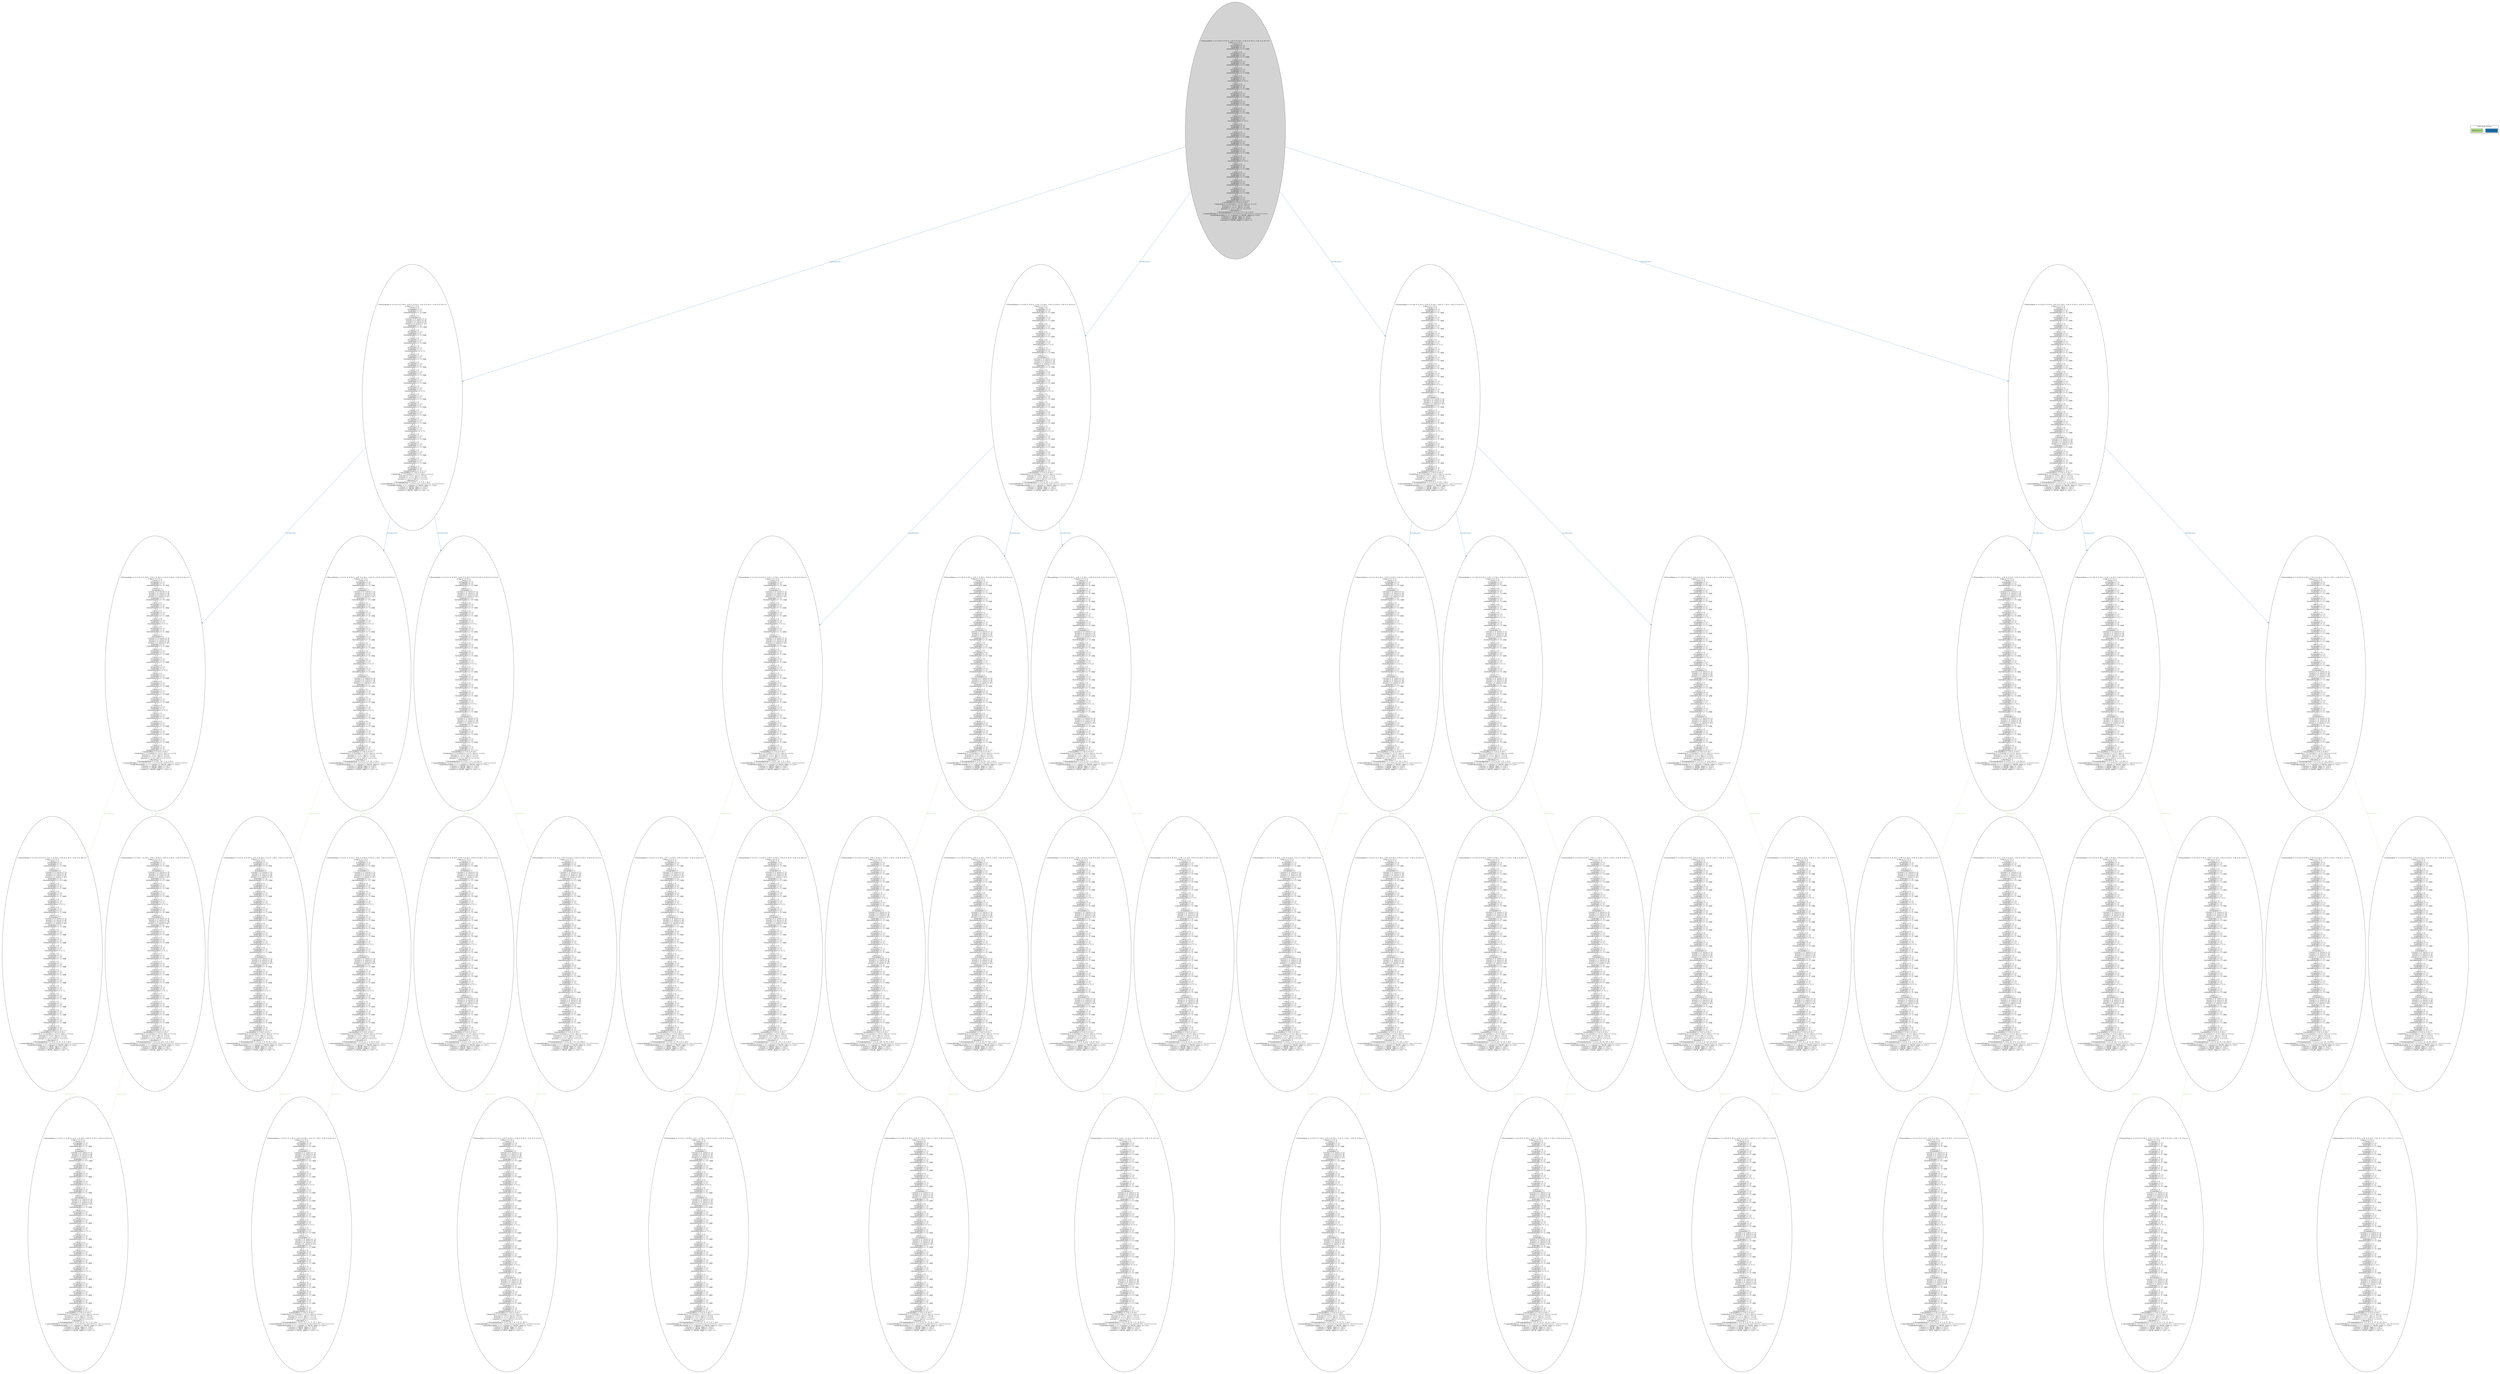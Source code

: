 strict digraph DiskGraph {
edge [colorscheme="paired12"]
nodesep=0.35;
subgraph cluster_graph {
color="white";
8382238128741917860 [label="/\\ ProcessState = <<<<0, 0, 0, 0>>, <<0, 0, 0, 0>>, <<0, 0, 0, 0>>, <<0, 0, 0, 0>>>>\n/\\ dag = << ( 0 :>\n         [ block |-> 0,\n           strongedges |-> {},\n           weakedges |-> {},\n           reachableleaders |-> {} ] @@\n     1 :>\n         [ block |-> 0,\n           strongedges |-> {},\n           weakedges |-> {},\n           reachableleaders |-> {} ] @@\n     2 :>\n         [ block |-> 0,\n           strongedges |-> {},\n           weakedges |-> {},\n           reachableleaders |-> {} ] @@\n     3 :>\n         [ block |-> 0,\n           strongedges |-> {},\n           weakedges |-> {},\n           reachableleaders |-> {} ] @@\n     4 :>\n         [ block |-> 0,\n           strongedges |-> {},\n           weakedges |-> {},\n           reachableleaders |-> {} ] ),\n   ( 0 :>\n         [ block |-> 0,\n           strongedges |-> {},\n           weakedges |-> {},\n           reachableleaders |-> {} ] @@\n     1 :>\n         [ block |-> 0,\n           strongedges |-> {},\n           weakedges |-> {},\n           reachableleaders |-> {} ] @@\n     2 :>\n         [ block |-> 0,\n           strongedges |-> {},\n           weakedges |-> {},\n           reachableleaders |-> {} ] @@\n     3 :>\n         [ block |-> 0,\n           strongedges |-> {},\n           weakedges |-> {},\n           reachableleaders |-> {} ] @@\n     4 :>\n         [ block |-> 0,\n           strongedges |-> {},\n           weakedges |-> {},\n           reachableleaders |-> {} ] ),\n   ( 0 :>\n         [ block |-> 0,\n           strongedges |-> {},\n           weakedges |-> {},\n           reachableleaders |-> {} ] @@\n     1 :>\n         [ block |-> 0,\n           strongedges |-> {},\n           weakedges |-> {},\n           reachableleaders |-> {} ] @@\n     2 :>\n         [ block |-> 0,\n           strongedges |-> {},\n           weakedges |-> {},\n           reachableleaders |-> {} ] @@\n     3 :>\n         [ block |-> 0,\n           strongedges |-> {},\n           weakedges |-> {},\n           reachableleaders |-> {} ] @@\n     4 :>\n         [ block |-> 0,\n           strongedges |-> {},\n           weakedges |-> {},\n           reachableleaders |-> {} ] ),\n   ( 0 :>\n         [ block |-> 0,\n           strongedges |-> {},\n           weakedges |-> {},\n           reachableleaders |-> {} ] @@\n     1 :>\n         [ block |-> 0,\n           strongedges |-> {},\n           weakedges |-> {},\n           reachableleaders |-> {} ] @@\n     2 :>\n         [ block |-> 0,\n           strongedges |-> {},\n           weakedges |-> {},\n           reachableleaders |-> {} ] @@\n     3 :>\n         [ block |-> 0,\n           strongedges |-> {},\n           weakedges |-> {},\n           reachableleaders |-> {} ] @@\n     4 :>\n         [ block |-> 0,\n           strongedges |-> {},\n           weakedges |-> {},\n           reachableleaders |-> {} ] ) >>\n/\\ decidedWave = <<0, 0, 0, 0>>\n/\\ leaderSeq = << [current |-> <<>>, last |-> <<>>],\n   [current |-> <<>>, last |-> <<>>],\n   [current |-> <<>>, last |-> <<>>],\n   [current |-> <<>>, last |-> <<>>] >>\n/\\ BlockSeq = 1\n/\\ StrongedgeHead = <<1..4, 1..4, 1..4, 1..4>>\n/\\ commitWithRef = <<<<<<>>>>, <<<<>>>>, <<<<>>>>, <<<<>>>>>>\n/\\ leaderReachablity = << <<[exists |-> FALSE, edges |-> {}]>>,\n   <<[exists |-> FALSE, edges |-> {}]>>,\n   <<[exists |-> FALSE, edges |-> {}]>>,\n   <<[exists |-> FALSE, edges |-> {}]>> >>",style = filled]
8382238128741917860 -> -5878589289875297610 [label="NextRoundTn",color="2",fontcolor="2"];
-5878589289875297610 [label="/\\ ProcessState = <<<<1, 0, 0, 0>>, <<0, 0, 0, 0>>, <<0, 0, 0, 0>>, <<0, 0, 0, 0>>>>\n/\\ dag = << ( 0 :>\n         [ block |-> 0,\n           strongedges |-> {},\n           weakedges |-> {},\n           reachableleaders |-> {} ] @@\n     1 :>\n         [ block |-> 1,\n           strongedges |->\n               { [round |-> 0, source |-> 1],\n                 [round |-> 0, source |-> 2],\n                 [round |-> 0, source |-> 3],\n                 [round |-> 0, source |-> 4] },\n           weakedges |-> {},\n           reachableleaders |-> {1} ] @@\n     2 :>\n         [ block |-> 0,\n           strongedges |-> {},\n           weakedges |-> {},\n           reachableleaders |-> {} ] @@\n     3 :>\n         [ block |-> 0,\n           strongedges |-> {},\n           weakedges |-> {},\n           reachableleaders |-> {} ] @@\n     4 :>\n         [ block |-> 0,\n           strongedges |-> {},\n           weakedges |-> {},\n           reachableleaders |-> {} ] ),\n   ( 0 :>\n         [ block |-> 0,\n           strongedges |-> {},\n           weakedges |-> {},\n           reachableleaders |-> {} ] @@\n     1 :>\n         [ block |-> 0,\n           strongedges |-> {},\n           weakedges |-> {},\n           reachableleaders |-> {} ] @@\n     2 :>\n         [ block |-> 0,\n           strongedges |-> {},\n           weakedges |-> {},\n           reachableleaders |-> {} ] @@\n     3 :>\n         [ block |-> 0,\n           strongedges |-> {},\n           weakedges |-> {},\n           reachableleaders |-> {} ] @@\n     4 :>\n         [ block |-> 0,\n           strongedges |-> {},\n           weakedges |-> {},\n           reachableleaders |-> {} ] ),\n   ( 0 :>\n         [ block |-> 0,\n           strongedges |-> {},\n           weakedges |-> {},\n           reachableleaders |-> {} ] @@\n     1 :>\n         [ block |-> 0,\n           strongedges |-> {},\n           weakedges |-> {},\n           reachableleaders |-> {} ] @@\n     2 :>\n         [ block |-> 0,\n           strongedges |-> {},\n           weakedges |-> {},\n           reachableleaders |-> {} ] @@\n     3 :>\n         [ block |-> 0,\n           strongedges |-> {},\n           weakedges |-> {},\n           reachableleaders |-> {} ] @@\n     4 :>\n         [ block |-> 0,\n           strongedges |-> {},\n           weakedges |-> {},\n           reachableleaders |-> {} ] ),\n   ( 0 :>\n         [ block |-> 0,\n           strongedges |-> {},\n           weakedges |-> {},\n           reachableleaders |-> {} ] @@\n     1 :>\n         [ block |-> 0,\n           strongedges |-> {},\n           weakedges |-> {},\n           reachableleaders |-> {} ] @@\n     2 :>\n         [ block |-> 0,\n           strongedges |-> {},\n           weakedges |-> {},\n           reachableleaders |-> {} ] @@\n     3 :>\n         [ block |-> 0,\n           strongedges |-> {},\n           weakedges |-> {},\n           reachableleaders |-> {} ] @@\n     4 :>\n         [ block |-> 0,\n           strongedges |-> {},\n           weakedges |-> {},\n           reachableleaders |-> {} ] ) >>\n/\\ decidedWave = <<0, 0, 0, 0>>\n/\\ leaderSeq = << [current |-> <<>>, last |-> <<>>],\n   [current |-> <<>>, last |-> <<>>],\n   [current |-> <<>>, last |-> <<>>],\n   [current |-> <<>>, last |-> <<>>] >>\n/\\ BlockSeq = 2\n/\\ StrongedgeHead = <<{1}, 1..4, 1..4, 1..4>>\n/\\ commitWithRef = <<<<<<>>>>, <<<<>>>>, <<<<>>>>, <<<<>>>>>>\n/\\ leaderReachablity = << <<[exists |-> FALSE, edges |-> {}]>>,\n   <<[exists |-> FALSE, edges |-> {}]>>,\n   <<[exists |-> FALSE, edges |-> {}]>>,\n   <<[exists |-> FALSE, edges |-> {}]>> >>"];
8382238128741917860 -> 4761280334617038924 [label="NextRoundTn",color="2",fontcolor="2"];
4761280334617038924 [label="/\\ ProcessState = <<<<0, 0, 0, 0>>, <<0, 1, 0, 0>>, <<0, 0, 0, 0>>, <<0, 0, 0, 0>>>>\n/\\ dag = << ( 0 :>\n         [ block |-> 0,\n           strongedges |-> {},\n           weakedges |-> {},\n           reachableleaders |-> {} ] @@\n     1 :>\n         [ block |-> 0,\n           strongedges |-> {},\n           weakedges |-> {},\n           reachableleaders |-> {} ] @@\n     2 :>\n         [ block |-> 0,\n           strongedges |-> {},\n           weakedges |-> {},\n           reachableleaders |-> {} ] @@\n     3 :>\n         [ block |-> 0,\n           strongedges |-> {},\n           weakedges |-> {},\n           reachableleaders |-> {} ] @@\n     4 :>\n         [ block |-> 0,\n           strongedges |-> {},\n           weakedges |-> {},\n           reachableleaders |-> {} ] ),\n   ( 0 :>\n         [ block |-> 0,\n           strongedges |-> {},\n           weakedges |-> {},\n           reachableleaders |-> {} ] @@\n     1 :>\n         [ block |-> 1,\n           strongedges |->\n               { [round |-> 0, source |-> 1],\n                 [round |-> 0, source |-> 2],\n                 [round |-> 0, source |-> 3],\n                 [round |-> 0, source |-> 4] },\n           weakedges |-> {},\n           reachableleaders |-> {} ] @@\n     2 :>\n         [ block |-> 0,\n           strongedges |-> {},\n           weakedges |-> {},\n           reachableleaders |-> {} ] @@\n     3 :>\n         [ block |-> 0,\n           strongedges |-> {},\n           weakedges |-> {},\n           reachableleaders |-> {} ] @@\n     4 :>\n         [ block |-> 0,\n           strongedges |-> {},\n           weakedges |-> {},\n           reachableleaders |-> {} ] ),\n   ( 0 :>\n         [ block |-> 0,\n           strongedges |-> {},\n           weakedges |-> {},\n           reachableleaders |-> {} ] @@\n     1 :>\n         [ block |-> 0,\n           strongedges |-> {},\n           weakedges |-> {},\n           reachableleaders |-> {} ] @@\n     2 :>\n         [ block |-> 0,\n           strongedges |-> {},\n           weakedges |-> {},\n           reachableleaders |-> {} ] @@\n     3 :>\n         [ block |-> 0,\n           strongedges |-> {},\n           weakedges |-> {},\n           reachableleaders |-> {} ] @@\n     4 :>\n         [ block |-> 0,\n           strongedges |-> {},\n           weakedges |-> {},\n           reachableleaders |-> {} ] ),\n   ( 0 :>\n         [ block |-> 0,\n           strongedges |-> {},\n           weakedges |-> {},\n           reachableleaders |-> {} ] @@\n     1 :>\n         [ block |-> 0,\n           strongedges |-> {},\n           weakedges |-> {},\n           reachableleaders |-> {} ] @@\n     2 :>\n         [ block |-> 0,\n           strongedges |-> {},\n           weakedges |-> {},\n           reachableleaders |-> {} ] @@\n     3 :>\n         [ block |-> 0,\n           strongedges |-> {},\n           weakedges |-> {},\n           reachableleaders |-> {} ] @@\n     4 :>\n         [ block |-> 0,\n           strongedges |-> {},\n           weakedges |-> {},\n           reachableleaders |-> {} ] ) >>\n/\\ decidedWave = <<0, 0, 0, 0>>\n/\\ leaderSeq = << [current |-> <<>>, last |-> <<>>],\n   [current |-> <<>>, last |-> <<>>],\n   [current |-> <<>>, last |-> <<>>],\n   [current |-> <<>>, last |-> <<>>] >>\n/\\ BlockSeq = 2\n/\\ StrongedgeHead = <<1..4, {2}, 1..4, 1..4>>\n/\\ commitWithRef = <<<<<<>>>>, <<<<>>>>, <<<<>>>>, <<<<>>>>>>\n/\\ leaderReachablity = << <<[exists |-> FALSE, edges |-> {}]>>,\n   <<[exists |-> FALSE, edges |-> {}]>>,\n   <<[exists |-> FALSE, edges |-> {}]>>,\n   <<[exists |-> FALSE, edges |-> {}]>> >>"];
-5878589289875297610 -> -7117521564110888414 [label="NextRoundTn",color="2",fontcolor="2"];
-7117521564110888414 [label="/\\ ProcessState = <<<<1, 0, 0, 0>>, <<0, 1, 0, 0>>, <<0, 0, 0, 0>>, <<0, 0, 0, 0>>>>\n/\\ dag = << ( 0 :>\n         [ block |-> 0,\n           strongedges |-> {},\n           weakedges |-> {},\n           reachableleaders |-> {} ] @@\n     1 :>\n         [ block |-> 1,\n           strongedges |->\n               { [round |-> 0, source |-> 1],\n                 [round |-> 0, source |-> 2],\n                 [round |-> 0, source |-> 3],\n                 [round |-> 0, source |-> 4] },\n           weakedges |-> {},\n           reachableleaders |-> {1} ] @@\n     2 :>\n         [ block |-> 0,\n           strongedges |-> {},\n           weakedges |-> {},\n           reachableleaders |-> {} ] @@\n     3 :>\n         [ block |-> 0,\n           strongedges |-> {},\n           weakedges |-> {},\n           reachableleaders |-> {} ] @@\n     4 :>\n         [ block |-> 0,\n           strongedges |-> {},\n           weakedges |-> {},\n           reachableleaders |-> {} ] ),\n   ( 0 :>\n         [ block |-> 0,\n           strongedges |-> {},\n           weakedges |-> {},\n           reachableleaders |-> {} ] @@\n     1 :>\n         [ block |-> 2,\n           strongedges |->\n               { [round |-> 0, source |-> 1],\n                 [round |-> 0, source |-> 2],\n                 [round |-> 0, source |-> 3],\n                 [round |-> 0, source |-> 4] },\n           weakedges |-> {},\n           reachableleaders |-> {} ] @@\n     2 :>\n         [ block |-> 0,\n           strongedges |-> {},\n           weakedges |-> {},\n           reachableleaders |-> {} ] @@\n     3 :>\n         [ block |-> 0,\n           strongedges |-> {},\n           weakedges |-> {},\n           reachableleaders |-> {} ] @@\n     4 :>\n         [ block |-> 0,\n           strongedges |-> {},\n           weakedges |-> {},\n           reachableleaders |-> {} ] ),\n   ( 0 :>\n         [ block |-> 0,\n           strongedges |-> {},\n           weakedges |-> {},\n           reachableleaders |-> {} ] @@\n     1 :>\n         [ block |-> 0,\n           strongedges |-> {},\n           weakedges |-> {},\n           reachableleaders |-> {} ] @@\n     2 :>\n         [ block |-> 0,\n           strongedges |-> {},\n           weakedges |-> {},\n           reachableleaders |-> {} ] @@\n     3 :>\n         [ block |-> 0,\n           strongedges |-> {},\n           weakedges |-> {},\n           reachableleaders |-> {} ] @@\n     4 :>\n         [ block |-> 0,\n           strongedges |-> {},\n           weakedges |-> {},\n           reachableleaders |-> {} ] ),\n   ( 0 :>\n         [ block |-> 0,\n           strongedges |-> {},\n           weakedges |-> {},\n           reachableleaders |-> {} ] @@\n     1 :>\n         [ block |-> 0,\n           strongedges |-> {},\n           weakedges |-> {},\n           reachableleaders |-> {} ] @@\n     2 :>\n         [ block |-> 0,\n           strongedges |-> {},\n           weakedges |-> {},\n           reachableleaders |-> {} ] @@\n     3 :>\n         [ block |-> 0,\n           strongedges |-> {},\n           weakedges |-> {},\n           reachableleaders |-> {} ] @@\n     4 :>\n         [ block |-> 0,\n           strongedges |-> {},\n           weakedges |-> {},\n           reachableleaders |-> {} ] ) >>\n/\\ decidedWave = <<0, 0, 0, 0>>\n/\\ leaderSeq = << [current |-> <<>>, last |-> <<>>],\n   [current |-> <<>>, last |-> <<>>],\n   [current |-> <<>>, last |-> <<>>],\n   [current |-> <<>>, last |-> <<>>] >>\n/\\ BlockSeq = 3\n/\\ StrongedgeHead = <<{1}, {2}, 1..4, 1..4>>\n/\\ commitWithRef = <<<<<<>>>>, <<<<>>>>, <<<<>>>>, <<<<>>>>>>\n/\\ leaderReachablity = << <<[exists |-> FALSE, edges |-> {}]>>,\n   <<[exists |-> FALSE, edges |-> {}]>>,\n   <<[exists |-> FALSE, edges |-> {}]>>,\n   <<[exists |-> FALSE, edges |-> {}]>> >>"];
4761280334617038924 -> 3682934876755961511 [label="NextRoundTn",color="2",fontcolor="2"];
3682934876755961511 [label="/\\ ProcessState = <<<<1, 0, 0, 0>>, <<0, 1, 0, 0>>, <<0, 0, 0, 0>>, <<0, 0, 0, 0>>>>\n/\\ dag = << ( 0 :>\n         [ block |-> 0,\n           strongedges |-> {},\n           weakedges |-> {},\n           reachableleaders |-> {} ] @@\n     1 :>\n         [ block |-> 2,\n           strongedges |->\n               { [round |-> 0, source |-> 1],\n                 [round |-> 0, source |-> 2],\n                 [round |-> 0, source |-> 3],\n                 [round |-> 0, source |-> 4] },\n           weakedges |-> {},\n           reachableleaders |-> {1} ] @@\n     2 :>\n         [ block |-> 0,\n           strongedges |-> {},\n           weakedges |-> {},\n           reachableleaders |-> {} ] @@\n     3 :>\n         [ block |-> 0,\n           strongedges |-> {},\n           weakedges |-> {},\n           reachableleaders |-> {} ] @@\n     4 :>\n         [ block |-> 0,\n           strongedges |-> {},\n           weakedges |-> {},\n           reachableleaders |-> {} ] ),\n   ( 0 :>\n         [ block |-> 0,\n           strongedges |-> {},\n           weakedges |-> {},\n           reachableleaders |-> {} ] @@\n     1 :>\n         [ block |-> 1,\n           strongedges |->\n               { [round |-> 0, source |-> 1],\n                 [round |-> 0, source |-> 2],\n                 [round |-> 0, source |-> 3],\n                 [round |-> 0, source |-> 4] },\n           weakedges |-> {},\n           reachableleaders |-> {} ] @@\n     2 :>\n         [ block |-> 0,\n           strongedges |-> {},\n           weakedges |-> {},\n           reachableleaders |-> {} ] @@\n     3 :>\n         [ block |-> 0,\n           strongedges |-> {},\n           weakedges |-> {},\n           reachableleaders |-> {} ] @@\n     4 :>\n         [ block |-> 0,\n           strongedges |-> {},\n           weakedges |-> {},\n           reachableleaders |-> {} ] ),\n   ( 0 :>\n         [ block |-> 0,\n           strongedges |-> {},\n           weakedges |-> {},\n           reachableleaders |-> {} ] @@\n     1 :>\n         [ block |-> 0,\n           strongedges |-> {},\n           weakedges |-> {},\n           reachableleaders |-> {} ] @@\n     2 :>\n         [ block |-> 0,\n           strongedges |-> {},\n           weakedges |-> {},\n           reachableleaders |-> {} ] @@\n     3 :>\n         [ block |-> 0,\n           strongedges |-> {},\n           weakedges |-> {},\n           reachableleaders |-> {} ] @@\n     4 :>\n         [ block |-> 0,\n           strongedges |-> {},\n           weakedges |-> {},\n           reachableleaders |-> {} ] ),\n   ( 0 :>\n         [ block |-> 0,\n           strongedges |-> {},\n           weakedges |-> {},\n           reachableleaders |-> {} ] @@\n     1 :>\n         [ block |-> 0,\n           strongedges |-> {},\n           weakedges |-> {},\n           reachableleaders |-> {} ] @@\n     2 :>\n         [ block |-> 0,\n           strongedges |-> {},\n           weakedges |-> {},\n           reachableleaders |-> {} ] @@\n     3 :>\n         [ block |-> 0,\n           strongedges |-> {},\n           weakedges |-> {},\n           reachableleaders |-> {} ] @@\n     4 :>\n         [ block |-> 0,\n           strongedges |-> {},\n           weakedges |-> {},\n           reachableleaders |-> {} ] ) >>\n/\\ decidedWave = <<0, 0, 0, 0>>\n/\\ leaderSeq = << [current |-> <<>>, last |-> <<>>],\n   [current |-> <<>>, last |-> <<>>],\n   [current |-> <<>>, last |-> <<>>],\n   [current |-> <<>>, last |-> <<>>] >>\n/\\ BlockSeq = 3\n/\\ StrongedgeHead = <<{1}, {2}, 1..4, 1..4>>\n/\\ commitWithRef = <<<<<<>>>>, <<<<>>>>, <<<<>>>>, <<<<>>>>>>\n/\\ leaderReachablity = << <<[exists |-> FALSE, edges |-> {}]>>,\n   <<[exists |-> FALSE, edges |-> {}]>>,\n   <<[exists |-> FALSE, edges |-> {}]>>,\n   <<[exists |-> FALSE, edges |-> {}]>> >>"];
8382238128741917860 -> -4862547177091116703 [label="NextRoundTn",color="2",fontcolor="2"];
-4862547177091116703 [label="/\\ ProcessState = <<<<0, 0, 0, 0>>, <<0, 0, 0, 0>>, <<0, 0, 1, 0>>, <<0, 0, 0, 0>>>>\n/\\ dag = << ( 0 :>\n         [ block |-> 0,\n           strongedges |-> {},\n           weakedges |-> {},\n           reachableleaders |-> {} ] @@\n     1 :>\n         [ block |-> 0,\n           strongedges |-> {},\n           weakedges |-> {},\n           reachableleaders |-> {} ] @@\n     2 :>\n         [ block |-> 0,\n           strongedges |-> {},\n           weakedges |-> {},\n           reachableleaders |-> {} ] @@\n     3 :>\n         [ block |-> 0,\n           strongedges |-> {},\n           weakedges |-> {},\n           reachableleaders |-> {} ] @@\n     4 :>\n         [ block |-> 0,\n           strongedges |-> {},\n           weakedges |-> {},\n           reachableleaders |-> {} ] ),\n   ( 0 :>\n         [ block |-> 0,\n           strongedges |-> {},\n           weakedges |-> {},\n           reachableleaders |-> {} ] @@\n     1 :>\n         [ block |-> 0,\n           strongedges |-> {},\n           weakedges |-> {},\n           reachableleaders |-> {} ] @@\n     2 :>\n         [ block |-> 0,\n           strongedges |-> {},\n           weakedges |-> {},\n           reachableleaders |-> {} ] @@\n     3 :>\n         [ block |-> 0,\n           strongedges |-> {},\n           weakedges |-> {},\n           reachableleaders |-> {} ] @@\n     4 :>\n         [ block |-> 0,\n           strongedges |-> {},\n           weakedges |-> {},\n           reachableleaders |-> {} ] ),\n   ( 0 :>\n         [ block |-> 0,\n           strongedges |-> {},\n           weakedges |-> {},\n           reachableleaders |-> {} ] @@\n     1 :>\n         [ block |-> 1,\n           strongedges |->\n               { [round |-> 0, source |-> 1],\n                 [round |-> 0, source |-> 2],\n                 [round |-> 0, source |-> 3],\n                 [round |-> 0, source |-> 4] },\n           weakedges |-> {},\n           reachableleaders |-> {} ] @@\n     2 :>\n         [ block |-> 0,\n           strongedges |-> {},\n           weakedges |-> {},\n           reachableleaders |-> {} ] @@\n     3 :>\n         [ block |-> 0,\n           strongedges |-> {},\n           weakedges |-> {},\n           reachableleaders |-> {} ] @@\n     4 :>\n         [ block |-> 0,\n           strongedges |-> {},\n           weakedges |-> {},\n           reachableleaders |-> {} ] ),\n   ( 0 :>\n         [ block |-> 0,\n           strongedges |-> {},\n           weakedges |-> {},\n           reachableleaders |-> {} ] @@\n     1 :>\n         [ block |-> 0,\n           strongedges |-> {},\n           weakedges |-> {},\n           reachableleaders |-> {} ] @@\n     2 :>\n         [ block |-> 0,\n           strongedges |-> {},\n           weakedges |-> {},\n           reachableleaders |-> {} ] @@\n     3 :>\n         [ block |-> 0,\n           strongedges |-> {},\n           weakedges |-> {},\n           reachableleaders |-> {} ] @@\n     4 :>\n         [ block |-> 0,\n           strongedges |-> {},\n           weakedges |-> {},\n           reachableleaders |-> {} ] ) >>\n/\\ decidedWave = <<0, 0, 0, 0>>\n/\\ leaderSeq = << [current |-> <<>>, last |-> <<>>],\n   [current |-> <<>>, last |-> <<>>],\n   [current |-> <<>>, last |-> <<>>],\n   [current |-> <<>>, last |-> <<>>] >>\n/\\ BlockSeq = 2\n/\\ StrongedgeHead = <<1..4, 1..4, {3}, 1..4>>\n/\\ commitWithRef = <<<<<<>>>>, <<<<>>>>, <<<<>>>>, <<<<>>>>>>\n/\\ leaderReachablity = << <<[exists |-> FALSE, edges |-> {}]>>,\n   <<[exists |-> FALSE, edges |-> {}]>>,\n   <<[exists |-> FALSE, edges |-> {}]>>,\n   <<[exists |-> FALSE, edges |-> {}]>> >>"];
4761280334617038924 -> 8691980105796973528 [label="NextRoundTn",color="2",fontcolor="2"];
8691980105796973528 [label="/\\ ProcessState = <<<<0, 0, 0, 0>>, <<0, 1, 0, 0>>, <<0, 0, 1, 0>>, <<0, 0, 0, 0>>>>\n/\\ dag = << ( 0 :>\n         [ block |-> 0,\n           strongedges |-> {},\n           weakedges |-> {},\n           reachableleaders |-> {} ] @@\n     1 :>\n         [ block |-> 0,\n           strongedges |-> {},\n           weakedges |-> {},\n           reachableleaders |-> {} ] @@\n     2 :>\n         [ block |-> 0,\n           strongedges |-> {},\n           weakedges |-> {},\n           reachableleaders |-> {} ] @@\n     3 :>\n         [ block |-> 0,\n           strongedges |-> {},\n           weakedges |-> {},\n           reachableleaders |-> {} ] @@\n     4 :>\n         [ block |-> 0,\n           strongedges |-> {},\n           weakedges |-> {},\n           reachableleaders |-> {} ] ),\n   ( 0 :>\n         [ block |-> 0,\n           strongedges |-> {},\n           weakedges |-> {},\n           reachableleaders |-> {} ] @@\n     1 :>\n         [ block |-> 1,\n           strongedges |->\n               { [round |-> 0, source |-> 1],\n                 [round |-> 0, source |-> 2],\n                 [round |-> 0, source |-> 3],\n                 [round |-> 0, source |-> 4] },\n           weakedges |-> {},\n           reachableleaders |-> {} ] @@\n     2 :>\n         [ block |-> 0,\n           strongedges |-> {},\n           weakedges |-> {},\n           reachableleaders |-> {} ] @@\n     3 :>\n         [ block |-> 0,\n           strongedges |-> {},\n           weakedges |-> {},\n           reachableleaders |-> {} ] @@\n     4 :>\n         [ block |-> 0,\n           strongedges |-> {},\n           weakedges |-> {},\n           reachableleaders |-> {} ] ),\n   ( 0 :>\n         [ block |-> 0,\n           strongedges |-> {},\n           weakedges |-> {},\n           reachableleaders |-> {} ] @@\n     1 :>\n         [ block |-> 2,\n           strongedges |->\n               { [round |-> 0, source |-> 1],\n                 [round |-> 0, source |-> 2],\n                 [round |-> 0, source |-> 3],\n                 [round |-> 0, source |-> 4] },\n           weakedges |-> {},\n           reachableleaders |-> {} ] @@\n     2 :>\n         [ block |-> 0,\n           strongedges |-> {},\n           weakedges |-> {},\n           reachableleaders |-> {} ] @@\n     3 :>\n         [ block |-> 0,\n           strongedges |-> {},\n           weakedges |-> {},\n           reachableleaders |-> {} ] @@\n     4 :>\n         [ block |-> 0,\n           strongedges |-> {},\n           weakedges |-> {},\n           reachableleaders |-> {} ] ),\n   ( 0 :>\n         [ block |-> 0,\n           strongedges |-> {},\n           weakedges |-> {},\n           reachableleaders |-> {} ] @@\n     1 :>\n         [ block |-> 0,\n           strongedges |-> {},\n           weakedges |-> {},\n           reachableleaders |-> {} ] @@\n     2 :>\n         [ block |-> 0,\n           strongedges |-> {},\n           weakedges |-> {},\n           reachableleaders |-> {} ] @@\n     3 :>\n         [ block |-> 0,\n           strongedges |-> {},\n           weakedges |-> {},\n           reachableleaders |-> {} ] @@\n     4 :>\n         [ block |-> 0,\n           strongedges |-> {},\n           weakedges |-> {},\n           reachableleaders |-> {} ] ) >>\n/\\ decidedWave = <<0, 0, 0, 0>>\n/\\ leaderSeq = << [current |-> <<>>, last |-> <<>>],\n   [current |-> <<>>, last |-> <<>>],\n   [current |-> <<>>, last |-> <<>>],\n   [current |-> <<>>, last |-> <<>>] >>\n/\\ BlockSeq = 3\n/\\ StrongedgeHead = <<1..4, {2}, {3}, 1..4>>\n/\\ commitWithRef = <<<<<<>>>>, <<<<>>>>, <<<<>>>>, <<<<>>>>>>\n/\\ leaderReachablity = << <<[exists |-> FALSE, edges |-> {}]>>,\n   <<[exists |-> FALSE, edges |-> {}]>>,\n   <<[exists |-> FALSE, edges |-> {}]>>,\n   <<[exists |-> FALSE, edges |-> {}]>> >>"];
-7117521564110888414 -> 3865742827315150914 [label="AddVertexTn",color="3",fontcolor="3"];
3865742827315150914 [label="/\\ ProcessState = <<<<1, 0, 0, 0>>, <<1, 1, 0, 0>>, <<0, 0, 0, 0>>, <<0, 0, 0, 0>>>>\n/\\ dag = << ( 0 :>\n         [ block |-> 0,\n           strongedges |-> {},\n           weakedges |-> {},\n           reachableleaders |-> {} ] @@\n     1 :>\n         [ block |-> 1,\n           strongedges |->\n               { [round |-> 0, source |-> 1],\n                 [round |-> 0, source |-> 2],\n                 [round |-> 0, source |-> 3],\n                 [round |-> 0, source |-> 4] },\n           weakedges |-> {},\n           reachableleaders |-> {1} ] @@\n     2 :>\n         [ block |-> 0,\n           strongedges |-> {},\n           weakedges |-> {},\n           reachableleaders |-> {} ] @@\n     3 :>\n         [ block |-> 0,\n           strongedges |-> {},\n           weakedges |-> {},\n           reachableleaders |-> {} ] @@\n     4 :>\n         [ block |-> 0,\n           strongedges |-> {},\n           weakedges |-> {},\n           reachableleaders |-> {} ] ),\n   ( 0 :>\n         [ block |-> 0,\n           strongedges |-> {},\n           weakedges |-> {},\n           reachableleaders |-> {} ] @@\n     1 :>\n         [ block |-> 2,\n           strongedges |->\n               { [round |-> 0, source |-> 1],\n                 [round |-> 0, source |-> 2],\n                 [round |-> 0, source |-> 3],\n                 [round |-> 0, source |-> 4] },\n           weakedges |-> {},\n           reachableleaders |-> {} ] @@\n     2 :>\n         [ block |-> 0,\n           strongedges |-> {},\n           weakedges |-> {},\n           reachableleaders |-> {} ] @@\n     3 :>\n         [ block |-> 0,\n           strongedges |-> {},\n           weakedges |-> {},\n           reachableleaders |-> {} ] @@\n     4 :>\n         [ block |-> 0,\n           strongedges |-> {},\n           weakedges |-> {},\n           reachableleaders |-> {} ] ),\n   ( 0 :>\n         [ block |-> 0,\n           strongedges |-> {},\n           weakedges |-> {},\n           reachableleaders |-> {} ] @@\n     1 :>\n         [ block |-> 0,\n           strongedges |-> {},\n           weakedges |-> {},\n           reachableleaders |-> {} ] @@\n     2 :>\n         [ block |-> 0,\n           strongedges |-> {},\n           weakedges |-> {},\n           reachableleaders |-> {} ] @@\n     3 :>\n         [ block |-> 0,\n           strongedges |-> {},\n           weakedges |-> {},\n           reachableleaders |-> {} ] @@\n     4 :>\n         [ block |-> 0,\n           strongedges |-> {},\n           weakedges |-> {},\n           reachableleaders |-> {} ] ),\n   ( 0 :>\n         [ block |-> 0,\n           strongedges |-> {},\n           weakedges |-> {},\n           reachableleaders |-> {} ] @@\n     1 :>\n         [ block |-> 0,\n           strongedges |-> {},\n           weakedges |-> {},\n           reachableleaders |-> {} ] @@\n     2 :>\n         [ block |-> 0,\n           strongedges |-> {},\n           weakedges |-> {},\n           reachableleaders |-> {} ] @@\n     3 :>\n         [ block |-> 0,\n           strongedges |-> {},\n           weakedges |-> {},\n           reachableleaders |-> {} ] @@\n     4 :>\n         [ block |-> 0,\n           strongedges |-> {},\n           weakedges |-> {},\n           reachableleaders |-> {} ] ) >>\n/\\ decidedWave = <<0, 0, 0, 0>>\n/\\ leaderSeq = << [current |-> <<>>, last |-> <<>>],\n   [current |-> <<>>, last |-> <<>>],\n   [current |-> <<>>, last |-> <<>>],\n   [current |-> <<>>, last |-> <<>>] >>\n/\\ BlockSeq = 3\n/\\ StrongedgeHead = <<{1}, {1, 2}, 1..4, 1..4>>\n/\\ commitWithRef = <<<<<<>>>>, <<<<1>>>>, <<<<>>>>, <<<<>>>>>>\n/\\ leaderReachablity = << <<[exists |-> FALSE, edges |-> {}]>>,\n   <<[exists |-> TRUE, edges |-> {}]>>,\n   <<[exists |-> FALSE, edges |-> {}]>>,\n   <<[exists |-> FALSE, edges |-> {}]>> >>"];
-5878589289875297610 -> 5665331393305861171 [label="NextRoundTn",color="2",fontcolor="2"];
5665331393305861171 [label="/\\ ProcessState = <<<<1, 0, 0, 0>>, <<0, 0, 0, 0>>, <<0, 0, 1, 0>>, <<0, 0, 0, 0>>>>\n/\\ dag = << ( 0 :>\n         [ block |-> 0,\n           strongedges |-> {},\n           weakedges |-> {},\n           reachableleaders |-> {} ] @@\n     1 :>\n         [ block |-> 1,\n           strongedges |->\n               { [round |-> 0, source |-> 1],\n                 [round |-> 0, source |-> 2],\n                 [round |-> 0, source |-> 3],\n                 [round |-> 0, source |-> 4] },\n           weakedges |-> {},\n           reachableleaders |-> {1} ] @@\n     2 :>\n         [ block |-> 0,\n           strongedges |-> {},\n           weakedges |-> {},\n           reachableleaders |-> {} ] @@\n     3 :>\n         [ block |-> 0,\n           strongedges |-> {},\n           weakedges |-> {},\n           reachableleaders |-> {} ] @@\n     4 :>\n         [ block |-> 0,\n           strongedges |-> {},\n           weakedges |-> {},\n           reachableleaders |-> {} ] ),\n   ( 0 :>\n         [ block |-> 0,\n           strongedges |-> {},\n           weakedges |-> {},\n           reachableleaders |-> {} ] @@\n     1 :>\n         [ block |-> 0,\n           strongedges |-> {},\n           weakedges |-> {},\n           reachableleaders |-> {} ] @@\n     2 :>\n         [ block |-> 0,\n           strongedges |-> {},\n           weakedges |-> {},\n           reachableleaders |-> {} ] @@\n     3 :>\n         [ block |-> 0,\n           strongedges |-> {},\n           weakedges |-> {},\n           reachableleaders |-> {} ] @@\n     4 :>\n         [ block |-> 0,\n           strongedges |-> {},\n           weakedges |-> {},\n           reachableleaders |-> {} ] ),\n   ( 0 :>\n         [ block |-> 0,\n           strongedges |-> {},\n           weakedges |-> {},\n           reachableleaders |-> {} ] @@\n     1 :>\n         [ block |-> 2,\n           strongedges |->\n               { [round |-> 0, source |-> 1],\n                 [round |-> 0, source |-> 2],\n                 [round |-> 0, source |-> 3],\n                 [round |-> 0, source |-> 4] },\n           weakedges |-> {},\n           reachableleaders |-> {} ] @@\n     2 :>\n         [ block |-> 0,\n           strongedges |-> {},\n           weakedges |-> {},\n           reachableleaders |-> {} ] @@\n     3 :>\n         [ block |-> 0,\n           strongedges |-> {},\n           weakedges |-> {},\n           reachableleaders |-> {} ] @@\n     4 :>\n         [ block |-> 0,\n           strongedges |-> {},\n           weakedges |-> {},\n           reachableleaders |-> {} ] ),\n   ( 0 :>\n         [ block |-> 0,\n           strongedges |-> {},\n           weakedges |-> {},\n           reachableleaders |-> {} ] @@\n     1 :>\n         [ block |-> 0,\n           strongedges |-> {},\n           weakedges |-> {},\n           reachableleaders |-> {} ] @@\n     2 :>\n         [ block |-> 0,\n           strongedges |-> {},\n           weakedges |-> {},\n           reachableleaders |-> {} ] @@\n     3 :>\n         [ block |-> 0,\n           strongedges |-> {},\n           weakedges |-> {},\n           reachableleaders |-> {} ] @@\n     4 :>\n         [ block |-> 0,\n           strongedges |-> {},\n           weakedges |-> {},\n           reachableleaders |-> {} ] ) >>\n/\\ decidedWave = <<0, 0, 0, 0>>\n/\\ leaderSeq = << [current |-> <<>>, last |-> <<>>],\n   [current |-> <<>>, last |-> <<>>],\n   [current |-> <<>>, last |-> <<>>],\n   [current |-> <<>>, last |-> <<>>] >>\n/\\ BlockSeq = 3\n/\\ StrongedgeHead = <<{1}, 1..4, {3}, 1..4>>\n/\\ commitWithRef = <<<<<<>>>>, <<<<>>>>, <<<<>>>>, <<<<>>>>>>\n/\\ leaderReachablity = << <<[exists |-> FALSE, edges |-> {}]>>,\n   <<[exists |-> FALSE, edges |-> {}]>>,\n   <<[exists |-> FALSE, edges |-> {}]>>,\n   <<[exists |-> FALSE, edges |-> {}]>> >>"];
-7117521564110888414 -> 3394119406028846441 [label="AddVertexTn",color="3",fontcolor="3"];
3394119406028846441 [label="/\\ ProcessState = <<<<1, 1, 0, 0>>, <<0, 1, 0, 0>>, <<0, 0, 0, 0>>, <<0, 0, 0, 0>>>>\n/\\ dag = << ( 0 :>\n         [ block |-> 0,\n           strongedges |-> {},\n           weakedges |-> {},\n           reachableleaders |-> {} ] @@\n     1 :>\n         [ block |-> 1,\n           strongedges |->\n               { [round |-> 0, source |-> 1],\n                 [round |-> 0, source |-> 2],\n                 [round |-> 0, source |-> 3],\n                 [round |-> 0, source |-> 4] },\n           weakedges |-> {},\n           reachableleaders |-> {1} ] @@\n     2 :>\n         [ block |-> 0,\n           strongedges |-> {},\n           weakedges |-> {},\n           reachableleaders |-> {} ] @@\n     3 :>\n         [ block |-> 0,\n           strongedges |-> {},\n           weakedges |-> {},\n           reachableleaders |-> {} ] @@\n     4 :>\n         [ block |-> 0,\n           strongedges |-> {},\n           weakedges |-> {},\n           reachableleaders |-> {} ] ),\n   ( 0 :>\n         [ block |-> 0,\n           strongedges |-> {},\n           weakedges |-> {},\n           reachableleaders |-> {} ] @@\n     1 :>\n         [ block |-> 2,\n           strongedges |->\n               { [round |-> 0, source |-> 1],\n                 [round |-> 0, source |-> 2],\n                 [round |-> 0, source |-> 3],\n                 [round |-> 0, source |-> 4] },\n           weakedges |-> {},\n           reachableleaders |-> {} ] @@\n     2 :>\n         [ block |-> 0,\n           strongedges |-> {},\n           weakedges |-> {},\n           reachableleaders |-> {} ] @@\n     3 :>\n         [ block |-> 0,\n           strongedges |-> {},\n           weakedges |-> {},\n           reachableleaders |-> {} ] @@\n     4 :>\n         [ block |-> 0,\n           strongedges |-> {},\n           weakedges |-> {},\n           reachableleaders |-> {} ] ),\n   ( 0 :>\n         [ block |-> 0,\n           strongedges |-> {},\n           weakedges |-> {},\n           reachableleaders |-> {} ] @@\n     1 :>\n         [ block |-> 0,\n           strongedges |-> {},\n           weakedges |-> {},\n           reachableleaders |-> {} ] @@\n     2 :>\n         [ block |-> 0,\n           strongedges |-> {},\n           weakedges |-> {},\n           reachableleaders |-> {} ] @@\n     3 :>\n         [ block |-> 0,\n           strongedges |-> {},\n           weakedges |-> {},\n           reachableleaders |-> {} ] @@\n     4 :>\n         [ block |-> 0,\n           strongedges |-> {},\n           weakedges |-> {},\n           reachableleaders |-> {} ] ),\n   ( 0 :>\n         [ block |-> 0,\n           strongedges |-> {},\n           weakedges |-> {},\n           reachableleaders |-> {} ] @@\n     1 :>\n         [ block |-> 0,\n           strongedges |-> {},\n           weakedges |-> {},\n           reachableleaders |-> {} ] @@\n     2 :>\n         [ block |-> 0,\n           strongedges |-> {},\n           weakedges |-> {},\n           reachableleaders |-> {} ] @@\n     3 :>\n         [ block |-> 0,\n           strongedges |-> {},\n           weakedges |-> {},\n           reachableleaders |-> {} ] @@\n     4 :>\n         [ block |-> 0,\n           strongedges |-> {},\n           weakedges |-> {},\n           reachableleaders |-> {} ] ) >>\n/\\ decidedWave = <<0, 0, 0, 0>>\n/\\ leaderSeq = << [current |-> <<>>, last |-> <<>>],\n   [current |-> <<>>, last |-> <<>>],\n   [current |-> <<>>, last |-> <<>>],\n   [current |-> <<>>, last |-> <<>>] >>\n/\\ BlockSeq = 3\n/\\ StrongedgeHead = <<{1, 2}, {2}, 1..4, 1..4>>\n/\\ commitWithRef = <<<<<<>>>>, <<<<>>>>, <<<<>>>>, <<<<>>>>>>\n/\\ leaderReachablity = << <<[exists |-> FALSE, edges |-> {}]>>,\n   <<[exists |-> FALSE, edges |-> {}]>>,\n   <<[exists |-> FALSE, edges |-> {}]>>,\n   <<[exists |-> FALSE, edges |-> {}]>> >>"];
4761280334617038924 -> 4307459230874888534 [label="NextRoundTn",color="2",fontcolor="2"];
4307459230874888534 [label="/\\ ProcessState = <<<<0, 0, 0, 0>>, <<0, 1, 0, 0>>, <<0, 0, 0, 0>>, <<0, 0, 0, 1>>>>\n/\\ dag = << ( 0 :>\n         [ block |-> 0,\n           strongedges |-> {},\n           weakedges |-> {},\n           reachableleaders |-> {} ] @@\n     1 :>\n         [ block |-> 0,\n           strongedges |-> {},\n           weakedges |-> {},\n           reachableleaders |-> {} ] @@\n     2 :>\n         [ block |-> 0,\n           strongedges |-> {},\n           weakedges |-> {},\n           reachableleaders |-> {} ] @@\n     3 :>\n         [ block |-> 0,\n           strongedges |-> {},\n           weakedges |-> {},\n           reachableleaders |-> {} ] @@\n     4 :>\n         [ block |-> 0,\n           strongedges |-> {},\n           weakedges |-> {},\n           reachableleaders |-> {} ] ),\n   ( 0 :>\n         [ block |-> 0,\n           strongedges |-> {},\n           weakedges |-> {},\n           reachableleaders |-> {} ] @@\n     1 :>\n         [ block |-> 1,\n           strongedges |->\n               { [round |-> 0, source |-> 1],\n                 [round |-> 0, source |-> 2],\n                 [round |-> 0, source |-> 3],\n                 [round |-> 0, source |-> 4] },\n           weakedges |-> {},\n           reachableleaders |-> {} ] @@\n     2 :>\n         [ block |-> 0,\n           strongedges |-> {},\n           weakedges |-> {},\n           reachableleaders |-> {} ] @@\n     3 :>\n         [ block |-> 0,\n           strongedges |-> {},\n           weakedges |-> {},\n           reachableleaders |-> {} ] @@\n     4 :>\n         [ block |-> 0,\n           strongedges |-> {},\n           weakedges |-> {},\n           reachableleaders |-> {} ] ),\n   ( 0 :>\n         [ block |-> 0,\n           strongedges |-> {},\n           weakedges |-> {},\n           reachableleaders |-> {} ] @@\n     1 :>\n         [ block |-> 0,\n           strongedges |-> {},\n           weakedges |-> {},\n           reachableleaders |-> {} ] @@\n     2 :>\n         [ block |-> 0,\n           strongedges |-> {},\n           weakedges |-> {},\n           reachableleaders |-> {} ] @@\n     3 :>\n         [ block |-> 0,\n           strongedges |-> {},\n           weakedges |-> {},\n           reachableleaders |-> {} ] @@\n     4 :>\n         [ block |-> 0,\n           strongedges |-> {},\n           weakedges |-> {},\n           reachableleaders |-> {} ] ),\n   ( 0 :>\n         [ block |-> 0,\n           strongedges |-> {},\n           weakedges |-> {},\n           reachableleaders |-> {} ] @@\n     1 :>\n         [ block |-> 2,\n           strongedges |->\n               { [round |-> 0, source |-> 1],\n                 [round |-> 0, source |-> 2],\n                 [round |-> 0, source |-> 3],\n                 [round |-> 0, source |-> 4] },\n           weakedges |-> {},\n           reachableleaders |-> {} ] @@\n     2 :>\n         [ block |-> 0,\n           strongedges |-> {},\n           weakedges |-> {},\n           reachableleaders |-> {} ] @@\n     3 :>\n         [ block |-> 0,\n           strongedges |-> {},\n           weakedges |-> {},\n           reachableleaders |-> {} ] @@\n     4 :>\n         [ block |-> 0,\n           strongedges |-> {},\n           weakedges |-> {},\n           reachableleaders |-> {} ] ) >>\n/\\ decidedWave = <<0, 0, 0, 0>>\n/\\ leaderSeq = << [current |-> <<>>, last |-> <<>>],\n   [current |-> <<>>, last |-> <<>>],\n   [current |-> <<>>, last |-> <<>>],\n   [current |-> <<>>, last |-> <<>>] >>\n/\\ BlockSeq = 3\n/\\ StrongedgeHead = <<1..4, {2}, 1..4, {4}>>\n/\\ commitWithRef = <<<<<<>>>>, <<<<>>>>, <<<<>>>>, <<<<>>>>>>\n/\\ leaderReachablity = << <<[exists |-> FALSE, edges |-> {}]>>,\n   <<[exists |-> FALSE, edges |-> {}]>>,\n   <<[exists |-> FALSE, edges |-> {}]>>,\n   <<[exists |-> FALSE, edges |-> {}]>> >>"];
8382238128741917860 -> 2320025461774599151 [label="NextRoundTn",color="2",fontcolor="2"];
2320025461774599151 [label="/\\ ProcessState = <<<<0, 0, 0, 0>>, <<0, 0, 0, 0>>, <<0, 0, 0, 0>>, <<0, 0, 0, 1>>>>\n/\\ dag = << ( 0 :>\n         [ block |-> 0,\n           strongedges |-> {},\n           weakedges |-> {},\n           reachableleaders |-> {} ] @@\n     1 :>\n         [ block |-> 0,\n           strongedges |-> {},\n           weakedges |-> {},\n           reachableleaders |-> {} ] @@\n     2 :>\n         [ block |-> 0,\n           strongedges |-> {},\n           weakedges |-> {},\n           reachableleaders |-> {} ] @@\n     3 :>\n         [ block |-> 0,\n           strongedges |-> {},\n           weakedges |-> {},\n           reachableleaders |-> {} ] @@\n     4 :>\n         [ block |-> 0,\n           strongedges |-> {},\n           weakedges |-> {},\n           reachableleaders |-> {} ] ),\n   ( 0 :>\n         [ block |-> 0,\n           strongedges |-> {},\n           weakedges |-> {},\n           reachableleaders |-> {} ] @@\n     1 :>\n         [ block |-> 0,\n           strongedges |-> {},\n           weakedges |-> {},\n           reachableleaders |-> {} ] @@\n     2 :>\n         [ block |-> 0,\n           strongedges |-> {},\n           weakedges |-> {},\n           reachableleaders |-> {} ] @@\n     3 :>\n         [ block |-> 0,\n           strongedges |-> {},\n           weakedges |-> {},\n           reachableleaders |-> {} ] @@\n     4 :>\n         [ block |-> 0,\n           strongedges |-> {},\n           weakedges |-> {},\n           reachableleaders |-> {} ] ),\n   ( 0 :>\n         [ block |-> 0,\n           strongedges |-> {},\n           weakedges |-> {},\n           reachableleaders |-> {} ] @@\n     1 :>\n         [ block |-> 0,\n           strongedges |-> {},\n           weakedges |-> {},\n           reachableleaders |-> {} ] @@\n     2 :>\n         [ block |-> 0,\n           strongedges |-> {},\n           weakedges |-> {},\n           reachableleaders |-> {} ] @@\n     3 :>\n         [ block |-> 0,\n           strongedges |-> {},\n           weakedges |-> {},\n           reachableleaders |-> {} ] @@\n     4 :>\n         [ block |-> 0,\n           strongedges |-> {},\n           weakedges |-> {},\n           reachableleaders |-> {} ] ),\n   ( 0 :>\n         [ block |-> 0,\n           strongedges |-> {},\n           weakedges |-> {},\n           reachableleaders |-> {} ] @@\n     1 :>\n         [ block |-> 1,\n           strongedges |->\n               { [round |-> 0, source |-> 1],\n                 [round |-> 0, source |-> 2],\n                 [round |-> 0, source |-> 3],\n                 [round |-> 0, source |-> 4] },\n           weakedges |-> {},\n           reachableleaders |-> {} ] @@\n     2 :>\n         [ block |-> 0,\n           strongedges |-> {},\n           weakedges |-> {},\n           reachableleaders |-> {} ] @@\n     3 :>\n         [ block |-> 0,\n           strongedges |-> {},\n           weakedges |-> {},\n           reachableleaders |-> {} ] @@\n     4 :>\n         [ block |-> 0,\n           strongedges |-> {},\n           weakedges |-> {},\n           reachableleaders |-> {} ] ) >>\n/\\ decidedWave = <<0, 0, 0, 0>>\n/\\ leaderSeq = << [current |-> <<>>, last |-> <<>>],\n   [current |-> <<>>, last |-> <<>>],\n   [current |-> <<>>, last |-> <<>>],\n   [current |-> <<>>, last |-> <<>>] >>\n/\\ BlockSeq = 2\n/\\ StrongedgeHead = <<1..4, 1..4, 1..4, {4}>>\n/\\ commitWithRef = <<<<<<>>>>, <<<<>>>>, <<<<>>>>, <<<<>>>>>>\n/\\ leaderReachablity = << <<[exists |-> FALSE, edges |-> {}]>>,\n   <<[exists |-> FALSE, edges |-> {}]>>,\n   <<[exists |-> FALSE, edges |-> {}]>>,\n   <<[exists |-> FALSE, edges |-> {}]>> >>"];
-4862547177091116703 -> 4255095511104993270 [label="NextRoundTn",color="2",fontcolor="2"];
4255095511104993270 [label="/\\ ProcessState = <<<<1, 0, 0, 0>>, <<0, 0, 0, 0>>, <<0, 0, 1, 0>>, <<0, 0, 0, 0>>>>\n/\\ dag = << ( 0 :>\n         [ block |-> 0,\n           strongedges |-> {},\n           weakedges |-> {},\n           reachableleaders |-> {} ] @@\n     1 :>\n         [ block |-> 2,\n           strongedges |->\n               { [round |-> 0, source |-> 1],\n                 [round |-> 0, source |-> 2],\n                 [round |-> 0, source |-> 3],\n                 [round |-> 0, source |-> 4] },\n           weakedges |-> {},\n           reachableleaders |-> {1} ] @@\n     2 :>\n         [ block |-> 0,\n           strongedges |-> {},\n           weakedges |-> {},\n           reachableleaders |-> {} ] @@\n     3 :>\n         [ block |-> 0,\n           strongedges |-> {},\n           weakedges |-> {},\n           reachableleaders |-> {} ] @@\n     4 :>\n         [ block |-> 0,\n           strongedges |-> {},\n           weakedges |-> {},\n           reachableleaders |-> {} ] ),\n   ( 0 :>\n         [ block |-> 0,\n           strongedges |-> {},\n           weakedges |-> {},\n           reachableleaders |-> {} ] @@\n     1 :>\n         [ block |-> 0,\n           strongedges |-> {},\n           weakedges |-> {},\n           reachableleaders |-> {} ] @@\n     2 :>\n         [ block |-> 0,\n           strongedges |-> {},\n           weakedges |-> {},\n           reachableleaders |-> {} ] @@\n     3 :>\n         [ block |-> 0,\n           strongedges |-> {},\n           weakedges |-> {},\n           reachableleaders |-> {} ] @@\n     4 :>\n         [ block |-> 0,\n           strongedges |-> {},\n           weakedges |-> {},\n           reachableleaders |-> {} ] ),\n   ( 0 :>\n         [ block |-> 0,\n           strongedges |-> {},\n           weakedges |-> {},\n           reachableleaders |-> {} ] @@\n     1 :>\n         [ block |-> 1,\n           strongedges |->\n               { [round |-> 0, source |-> 1],\n                 [round |-> 0, source |-> 2],\n                 [round |-> 0, source |-> 3],\n                 [round |-> 0, source |-> 4] },\n           weakedges |-> {},\n           reachableleaders |-> {} ] @@\n     2 :>\n         [ block |-> 0,\n           strongedges |-> {},\n           weakedges |-> {},\n           reachableleaders |-> {} ] @@\n     3 :>\n         [ block |-> 0,\n           strongedges |-> {},\n           weakedges |-> {},\n           reachableleaders |-> {} ] @@\n     4 :>\n         [ block |-> 0,\n           strongedges |-> {},\n           weakedges |-> {},\n           reachableleaders |-> {} ] ),\n   ( 0 :>\n         [ block |-> 0,\n           strongedges |-> {},\n           weakedges |-> {},\n           reachableleaders |-> {} ] @@\n     1 :>\n         [ block |-> 0,\n           strongedges |-> {},\n           weakedges |-> {},\n           reachableleaders |-> {} ] @@\n     2 :>\n         [ block |-> 0,\n           strongedges |-> {},\n           weakedges |-> {},\n           reachableleaders |-> {} ] @@\n     3 :>\n         [ block |-> 0,\n           strongedges |-> {},\n           weakedges |-> {},\n           reachableleaders |-> {} ] @@\n     4 :>\n         [ block |-> 0,\n           strongedges |-> {},\n           weakedges |-> {},\n           reachableleaders |-> {} ] ) >>\n/\\ decidedWave = <<0, 0, 0, 0>>\n/\\ leaderSeq = << [current |-> <<>>, last |-> <<>>],\n   [current |-> <<>>, last |-> <<>>],\n   [current |-> <<>>, last |-> <<>>],\n   [current |-> <<>>, last |-> <<>>] >>\n/\\ BlockSeq = 3\n/\\ StrongedgeHead = <<{1}, 1..4, {3}, 1..4>>\n/\\ commitWithRef = <<<<<<>>>>, <<<<>>>>, <<<<>>>>, <<<<>>>>>>\n/\\ leaderReachablity = << <<[exists |-> FALSE, edges |-> {}]>>,\n   <<[exists |-> FALSE, edges |-> {}]>>,\n   <<[exists |-> FALSE, edges |-> {}]>>,\n   <<[exists |-> FALSE, edges |-> {}]>> >>"];
3682934876755961511 -> 7171849808536499711 [label="AddVertexTn",color="3",fontcolor="3"];
7171849808536499711 [label="/\\ ProcessState = <<<<1, 0, 0, 0>>, <<1, 1, 0, 0>>, <<0, 0, 0, 0>>, <<0, 0, 0, 0>>>>\n/\\ dag = << ( 0 :>\n         [ block |-> 0,\n           strongedges |-> {},\n           weakedges |-> {},\n           reachableleaders |-> {} ] @@\n     1 :>\n         [ block |-> 2,\n           strongedges |->\n               { [round |-> 0, source |-> 1],\n                 [round |-> 0, source |-> 2],\n                 [round |-> 0, source |-> 3],\n                 [round |-> 0, source |-> 4] },\n           weakedges |-> {},\n           reachableleaders |-> {1} ] @@\n     2 :>\n         [ block |-> 0,\n           strongedges |-> {},\n           weakedges |-> {},\n           reachableleaders |-> {} ] @@\n     3 :>\n         [ block |-> 0,\n           strongedges |-> {},\n           weakedges |-> {},\n           reachableleaders |-> {} ] @@\n     4 :>\n         [ block |-> 0,\n           strongedges |-> {},\n           weakedges |-> {},\n           reachableleaders |-> {} ] ),\n   ( 0 :>\n         [ block |-> 0,\n           strongedges |-> {},\n           weakedges |-> {},\n           reachableleaders |-> {} ] @@\n     1 :>\n         [ block |-> 1,\n           strongedges |->\n               { [round |-> 0, source |-> 1],\n                 [round |-> 0, source |-> 2],\n                 [round |-> 0, source |-> 3],\n                 [round |-> 0, source |-> 4] },\n           weakedges |-> {},\n           reachableleaders |-> {} ] @@\n     2 :>\n         [ block |-> 0,\n           strongedges |-> {},\n           weakedges |-> {},\n           reachableleaders |-> {} ] @@\n     3 :>\n         [ block |-> 0,\n           strongedges |-> {},\n           weakedges |-> {},\n           reachableleaders |-> {} ] @@\n     4 :>\n         [ block |-> 0,\n           strongedges |-> {},\n           weakedges |-> {},\n           reachableleaders |-> {} ] ),\n   ( 0 :>\n         [ block |-> 0,\n           strongedges |-> {},\n           weakedges |-> {},\n           reachableleaders |-> {} ] @@\n     1 :>\n         [ block |-> 0,\n           strongedges |-> {},\n           weakedges |-> {},\n           reachableleaders |-> {} ] @@\n     2 :>\n         [ block |-> 0,\n           strongedges |-> {},\n           weakedges |-> {},\n           reachableleaders |-> {} ] @@\n     3 :>\n         [ block |-> 0,\n           strongedges |-> {},\n           weakedges |-> {},\n           reachableleaders |-> {} ] @@\n     4 :>\n         [ block |-> 0,\n           strongedges |-> {},\n           weakedges |-> {},\n           reachableleaders |-> {} ] ),\n   ( 0 :>\n         [ block |-> 0,\n           strongedges |-> {},\n           weakedges |-> {},\n           reachableleaders |-> {} ] @@\n     1 :>\n         [ block |-> 0,\n           strongedges |-> {},\n           weakedges |-> {},\n           reachableleaders |-> {} ] @@\n     2 :>\n         [ block |-> 0,\n           strongedges |-> {},\n           weakedges |-> {},\n           reachableleaders |-> {} ] @@\n     3 :>\n         [ block |-> 0,\n           strongedges |-> {},\n           weakedges |-> {},\n           reachableleaders |-> {} ] @@\n     4 :>\n         [ block |-> 0,\n           strongedges |-> {},\n           weakedges |-> {},\n           reachableleaders |-> {} ] ) >>\n/\\ decidedWave = <<0, 0, 0, 0>>\n/\\ leaderSeq = << [current |-> <<>>, last |-> <<>>],\n   [current |-> <<>>, last |-> <<>>],\n   [current |-> <<>>, last |-> <<>>],\n   [current |-> <<>>, last |-> <<>>] >>\n/\\ BlockSeq = 3\n/\\ StrongedgeHead = <<{1}, {1, 2}, 1..4, 1..4>>\n/\\ commitWithRef = <<<<<<>>>>, <<<<1>>>>, <<<<>>>>, <<<<>>>>>>\n/\\ leaderReachablity = << <<[exists |-> FALSE, edges |-> {}]>>,\n   <<[exists |-> TRUE, edges |-> {}]>>,\n   <<[exists |-> FALSE, edges |-> {}]>>,\n   <<[exists |-> FALSE, edges |-> {}]>> >>"];
-5878589289875297610 -> 7778315876952371318 [label="NextRoundTn",color="2",fontcolor="2"];
7778315876952371318 [label="/\\ ProcessState = <<<<1, 0, 0, 0>>, <<0, 0, 0, 0>>, <<0, 0, 0, 0>>, <<0, 0, 0, 1>>>>\n/\\ dag = << ( 0 :>\n         [ block |-> 0,\n           strongedges |-> {},\n           weakedges |-> {},\n           reachableleaders |-> {} ] @@\n     1 :>\n         [ block |-> 1,\n           strongedges |->\n               { [round |-> 0, source |-> 1],\n                 [round |-> 0, source |-> 2],\n                 [round |-> 0, source |-> 3],\n                 [round |-> 0, source |-> 4] },\n           weakedges |-> {},\n           reachableleaders |-> {1} ] @@\n     2 :>\n         [ block |-> 0,\n           strongedges |-> {},\n           weakedges |-> {},\n           reachableleaders |-> {} ] @@\n     3 :>\n         [ block |-> 0,\n           strongedges |-> {},\n           weakedges |-> {},\n           reachableleaders |-> {} ] @@\n     4 :>\n         [ block |-> 0,\n           strongedges |-> {},\n           weakedges |-> {},\n           reachableleaders |-> {} ] ),\n   ( 0 :>\n         [ block |-> 0,\n           strongedges |-> {},\n           weakedges |-> {},\n           reachableleaders |-> {} ] @@\n     1 :>\n         [ block |-> 0,\n           strongedges |-> {},\n           weakedges |-> {},\n           reachableleaders |-> {} ] @@\n     2 :>\n         [ block |-> 0,\n           strongedges |-> {},\n           weakedges |-> {},\n           reachableleaders |-> {} ] @@\n     3 :>\n         [ block |-> 0,\n           strongedges |-> {},\n           weakedges |-> {},\n           reachableleaders |-> {} ] @@\n     4 :>\n         [ block |-> 0,\n           strongedges |-> {},\n           weakedges |-> {},\n           reachableleaders |-> {} ] ),\n   ( 0 :>\n         [ block |-> 0,\n           strongedges |-> {},\n           weakedges |-> {},\n           reachableleaders |-> {} ] @@\n     1 :>\n         [ block |-> 0,\n           strongedges |-> {},\n           weakedges |-> {},\n           reachableleaders |-> {} ] @@\n     2 :>\n         [ block |-> 0,\n           strongedges |-> {},\n           weakedges |-> {},\n           reachableleaders |-> {} ] @@\n     3 :>\n         [ block |-> 0,\n           strongedges |-> {},\n           weakedges |-> {},\n           reachableleaders |-> {} ] @@\n     4 :>\n         [ block |-> 0,\n           strongedges |-> {},\n           weakedges |-> {},\n           reachableleaders |-> {} ] ),\n   ( 0 :>\n         [ block |-> 0,\n           strongedges |-> {},\n           weakedges |-> {},\n           reachableleaders |-> {} ] @@\n     1 :>\n         [ block |-> 2,\n           strongedges |->\n               { [round |-> 0, source |-> 1],\n                 [round |-> 0, source |-> 2],\n                 [round |-> 0, source |-> 3],\n                 [round |-> 0, source |-> 4] },\n           weakedges |-> {},\n           reachableleaders |-> {} ] @@\n     2 :>\n         [ block |-> 0,\n           strongedges |-> {},\n           weakedges |-> {},\n           reachableleaders |-> {} ] @@\n     3 :>\n         [ block |-> 0,\n           strongedges |-> {},\n           weakedges |-> {},\n           reachableleaders |-> {} ] @@\n     4 :>\n         [ block |-> 0,\n           strongedges |-> {},\n           weakedges |-> {},\n           reachableleaders |-> {} ] ) >>\n/\\ decidedWave = <<0, 0, 0, 0>>\n/\\ leaderSeq = << [current |-> <<>>, last |-> <<>>],\n   [current |-> <<>>, last |-> <<>>],\n   [current |-> <<>>, last |-> <<>>],\n   [current |-> <<>>, last |-> <<>>] >>\n/\\ BlockSeq = 3\n/\\ StrongedgeHead = <<{1}, 1..4, 1..4, {4}>>\n/\\ commitWithRef = <<<<<<>>>>, <<<<>>>>, <<<<>>>>, <<<<>>>>>>\n/\\ leaderReachablity = << <<[exists |-> FALSE, edges |-> {}]>>,\n   <<[exists |-> FALSE, edges |-> {}]>>,\n   <<[exists |-> FALSE, edges |-> {}]>>,\n   <<[exists |-> FALSE, edges |-> {}]>> >>"];
3682934876755961511 -> 7452310508274610071 [label="AddVertexTn",color="3",fontcolor="3"];
7452310508274610071 [label="/\\ ProcessState = <<<<1, 1, 0, 0>>, <<0, 1, 0, 0>>, <<0, 0, 0, 0>>, <<0, 0, 0, 0>>>>\n/\\ dag = << ( 0 :>\n         [ block |-> 0,\n           strongedges |-> {},\n           weakedges |-> {},\n           reachableleaders |-> {} ] @@\n     1 :>\n         [ block |-> 2,\n           strongedges |->\n               { [round |-> 0, source |-> 1],\n                 [round |-> 0, source |-> 2],\n                 [round |-> 0, source |-> 3],\n                 [round |-> 0, source |-> 4] },\n           weakedges |-> {},\n           reachableleaders |-> {1} ] @@\n     2 :>\n         [ block |-> 0,\n           strongedges |-> {},\n           weakedges |-> {},\n           reachableleaders |-> {} ] @@\n     3 :>\n         [ block |-> 0,\n           strongedges |-> {},\n           weakedges |-> {},\n           reachableleaders |-> {} ] @@\n     4 :>\n         [ block |-> 0,\n           strongedges |-> {},\n           weakedges |-> {},\n           reachableleaders |-> {} ] ),\n   ( 0 :>\n         [ block |-> 0,\n           strongedges |-> {},\n           weakedges |-> {},\n           reachableleaders |-> {} ] @@\n     1 :>\n         [ block |-> 1,\n           strongedges |->\n               { [round |-> 0, source |-> 1],\n                 [round |-> 0, source |-> 2],\n                 [round |-> 0, source |-> 3],\n                 [round |-> 0, source |-> 4] },\n           weakedges |-> {},\n           reachableleaders |-> {} ] @@\n     2 :>\n         [ block |-> 0,\n           strongedges |-> {},\n           weakedges |-> {},\n           reachableleaders |-> {} ] @@\n     3 :>\n         [ block |-> 0,\n           strongedges |-> {},\n           weakedges |-> {},\n           reachableleaders |-> {} ] @@\n     4 :>\n         [ block |-> 0,\n           strongedges |-> {},\n           weakedges |-> {},\n           reachableleaders |-> {} ] ),\n   ( 0 :>\n         [ block |-> 0,\n           strongedges |-> {},\n           weakedges |-> {},\n           reachableleaders |-> {} ] @@\n     1 :>\n         [ block |-> 0,\n           strongedges |-> {},\n           weakedges |-> {},\n           reachableleaders |-> {} ] @@\n     2 :>\n         [ block |-> 0,\n           strongedges |-> {},\n           weakedges |-> {},\n           reachableleaders |-> {} ] @@\n     3 :>\n         [ block |-> 0,\n           strongedges |-> {},\n           weakedges |-> {},\n           reachableleaders |-> {} ] @@\n     4 :>\n         [ block |-> 0,\n           strongedges |-> {},\n           weakedges |-> {},\n           reachableleaders |-> {} ] ),\n   ( 0 :>\n         [ block |-> 0,\n           strongedges |-> {},\n           weakedges |-> {},\n           reachableleaders |-> {} ] @@\n     1 :>\n         [ block |-> 0,\n           strongedges |-> {},\n           weakedges |-> {},\n           reachableleaders |-> {} ] @@\n     2 :>\n         [ block |-> 0,\n           strongedges |-> {},\n           weakedges |-> {},\n           reachableleaders |-> {} ] @@\n     3 :>\n         [ block |-> 0,\n           strongedges |-> {},\n           weakedges |-> {},\n           reachableleaders |-> {} ] @@\n     4 :>\n         [ block |-> 0,\n           strongedges |-> {},\n           weakedges |-> {},\n           reachableleaders |-> {} ] ) >>\n/\\ decidedWave = <<0, 0, 0, 0>>\n/\\ leaderSeq = << [current |-> <<>>, last |-> <<>>],\n   [current |-> <<>>, last |-> <<>>],\n   [current |-> <<>>, last |-> <<>>],\n   [current |-> <<>>, last |-> <<>>] >>\n/\\ BlockSeq = 3\n/\\ StrongedgeHead = <<{1, 2}, {2}, 1..4, 1..4>>\n/\\ commitWithRef = <<<<<<>>>>, <<<<>>>>, <<<<>>>>, <<<<>>>>>>\n/\\ leaderReachablity = << <<[exists |-> FALSE, edges |-> {}]>>,\n   <<[exists |-> FALSE, edges |-> {}]>>,\n   <<[exists |-> FALSE, edges |-> {}]>>,\n   <<[exists |-> FALSE, edges |-> {}]>> >>"];
-4862547177091116703 -> -5884918326666769498 [label="NextRoundTn",color="2",fontcolor="2"];
-5884918326666769498 [label="/\\ ProcessState = <<<<0, 0, 0, 0>>, <<0, 1, 0, 0>>, <<0, 0, 1, 0>>, <<0, 0, 0, 0>>>>\n/\\ dag = << ( 0 :>\n         [ block |-> 0,\n           strongedges |-> {},\n           weakedges |-> {},\n           reachableleaders |-> {} ] @@\n     1 :>\n         [ block |-> 0,\n           strongedges |-> {},\n           weakedges |-> {},\n           reachableleaders |-> {} ] @@\n     2 :>\n         [ block |-> 0,\n           strongedges |-> {},\n           weakedges |-> {},\n           reachableleaders |-> {} ] @@\n     3 :>\n         [ block |-> 0,\n           strongedges |-> {},\n           weakedges |-> {},\n           reachableleaders |-> {} ] @@\n     4 :>\n         [ block |-> 0,\n           strongedges |-> {},\n           weakedges |-> {},\n           reachableleaders |-> {} ] ),\n   ( 0 :>\n         [ block |-> 0,\n           strongedges |-> {},\n           weakedges |-> {},\n           reachableleaders |-> {} ] @@\n     1 :>\n         [ block |-> 2,\n           strongedges |->\n               { [round |-> 0, source |-> 1],\n                 [round |-> 0, source |-> 2],\n                 [round |-> 0, source |-> 3],\n                 [round |-> 0, source |-> 4] },\n           weakedges |-> {},\n           reachableleaders |-> {} ] @@\n     2 :>\n         [ block |-> 0,\n           strongedges |-> {},\n           weakedges |-> {},\n           reachableleaders |-> {} ] @@\n     3 :>\n         [ block |-> 0,\n           strongedges |-> {},\n           weakedges |-> {},\n           reachableleaders |-> {} ] @@\n     4 :>\n         [ block |-> 0,\n           strongedges |-> {},\n           weakedges |-> {},\n           reachableleaders |-> {} ] ),\n   ( 0 :>\n         [ block |-> 0,\n           strongedges |-> {},\n           weakedges |-> {},\n           reachableleaders |-> {} ] @@\n     1 :>\n         [ block |-> 1,\n           strongedges |->\n               { [round |-> 0, source |-> 1],\n                 [round |-> 0, source |-> 2],\n                 [round |-> 0, source |-> 3],\n                 [round |-> 0, source |-> 4] },\n           weakedges |-> {},\n           reachableleaders |-> {} ] @@\n     2 :>\n         [ block |-> 0,\n           strongedges |-> {},\n           weakedges |-> {},\n           reachableleaders |-> {} ] @@\n     3 :>\n         [ block |-> 0,\n           strongedges |-> {},\n           weakedges |-> {},\n           reachableleaders |-> {} ] @@\n     4 :>\n         [ block |-> 0,\n           strongedges |-> {},\n           weakedges |-> {},\n           reachableleaders |-> {} ] ),\n   ( 0 :>\n         [ block |-> 0,\n           strongedges |-> {},\n           weakedges |-> {},\n           reachableleaders |-> {} ] @@\n     1 :>\n         [ block |-> 0,\n           strongedges |-> {},\n           weakedges |-> {},\n           reachableleaders |-> {} ] @@\n     2 :>\n         [ block |-> 0,\n           strongedges |-> {},\n           weakedges |-> {},\n           reachableleaders |-> {} ] @@\n     3 :>\n         [ block |-> 0,\n           strongedges |-> {},\n           weakedges |-> {},\n           reachableleaders |-> {} ] @@\n     4 :>\n         [ block |-> 0,\n           strongedges |-> {},\n           weakedges |-> {},\n           reachableleaders |-> {} ] ) >>\n/\\ decidedWave = <<0, 0, 0, 0>>\n/\\ leaderSeq = << [current |-> <<>>, last |-> <<>>],\n   [current |-> <<>>, last |-> <<>>],\n   [current |-> <<>>, last |-> <<>>],\n   [current |-> <<>>, last |-> <<>>] >>\n/\\ BlockSeq = 3\n/\\ StrongedgeHead = <<1..4, {2}, {3}, 1..4>>\n/\\ commitWithRef = <<<<<<>>>>, <<<<>>>>, <<<<>>>>, <<<<>>>>>>\n/\\ leaderReachablity = << <<[exists |-> FALSE, edges |-> {}]>>,\n   <<[exists |-> FALSE, edges |-> {}]>>,\n   <<[exists |-> FALSE, edges |-> {}]>>,\n   <<[exists |-> FALSE, edges |-> {}]>> >>"];
8691980105796973528 -> -8263113788060885384 [label="AddVertexTn",color="3",fontcolor="3"];
-8263113788060885384 [label="/\\ ProcessState = <<<<0, 0, 0, 0>>, <<0, 1, 0, 0>>, <<0, 1, 1, 0>>, <<0, 0, 0, 0>>>>\n/\\ dag = << ( 0 :>\n         [ block |-> 0,\n           strongedges |-> {},\n           weakedges |-> {},\n           reachableleaders |-> {} ] @@\n     1 :>\n         [ block |-> 0,\n           strongedges |-> {},\n           weakedges |-> {},\n           reachableleaders |-> {} ] @@\n     2 :>\n         [ block |-> 0,\n           strongedges |-> {},\n           weakedges |-> {},\n           reachableleaders |-> {} ] @@\n     3 :>\n         [ block |-> 0,\n           strongedges |-> {},\n           weakedges |-> {},\n           reachableleaders |-> {} ] @@\n     4 :>\n         [ block |-> 0,\n           strongedges |-> {},\n           weakedges |-> {},\n           reachableleaders |-> {} ] ),\n   ( 0 :>\n         [ block |-> 0,\n           strongedges |-> {},\n           weakedges |-> {},\n           reachableleaders |-> {} ] @@\n     1 :>\n         [ block |-> 1,\n           strongedges |->\n               { [round |-> 0, source |-> 1],\n                 [round |-> 0, source |-> 2],\n                 [round |-> 0, source |-> 3],\n                 [round |-> 0, source |-> 4] },\n           weakedges |-> {},\n           reachableleaders |-> {} ] @@\n     2 :>\n         [ block |-> 0,\n           strongedges |-> {},\n           weakedges |-> {},\n           reachableleaders |-> {} ] @@\n     3 :>\n         [ block |-> 0,\n           strongedges |-> {},\n           weakedges |-> {},\n           reachableleaders |-> {} ] @@\n     4 :>\n         [ block |-> 0,\n           strongedges |-> {},\n           weakedges |-> {},\n           reachableleaders |-> {} ] ),\n   ( 0 :>\n         [ block |-> 0,\n           strongedges |-> {},\n           weakedges |-> {},\n           reachableleaders |-> {} ] @@\n     1 :>\n         [ block |-> 2,\n           strongedges |->\n               { [round |-> 0, source |-> 1],\n                 [round |-> 0, source |-> 2],\n                 [round |-> 0, source |-> 3],\n                 [round |-> 0, source |-> 4] },\n           weakedges |-> {},\n           reachableleaders |-> {} ] @@\n     2 :>\n         [ block |-> 0,\n           strongedges |-> {},\n           weakedges |-> {},\n           reachableleaders |-> {} ] @@\n     3 :>\n         [ block |-> 0,\n           strongedges |-> {},\n           weakedges |-> {},\n           reachableleaders |-> {} ] @@\n     4 :>\n         [ block |-> 0,\n           strongedges |-> {},\n           weakedges |-> {},\n           reachableleaders |-> {} ] ),\n   ( 0 :>\n         [ block |-> 0,\n           strongedges |-> {},\n           weakedges |-> {},\n           reachableleaders |-> {} ] @@\n     1 :>\n         [ block |-> 0,\n           strongedges |-> {},\n           weakedges |-> {},\n           reachableleaders |-> {} ] @@\n     2 :>\n         [ block |-> 0,\n           strongedges |-> {},\n           weakedges |-> {},\n           reachableleaders |-> {} ] @@\n     3 :>\n         [ block |-> 0,\n           strongedges |-> {},\n           weakedges |-> {},\n           reachableleaders |-> {} ] @@\n     4 :>\n         [ block |-> 0,\n           strongedges |-> {},\n           weakedges |-> {},\n           reachableleaders |-> {} ] ) >>\n/\\ decidedWave = <<0, 0, 0, 0>>\n/\\ leaderSeq = << [current |-> <<>>, last |-> <<>>],\n   [current |-> <<>>, last |-> <<>>],\n   [current |-> <<>>, last |-> <<>>],\n   [current |-> <<>>, last |-> <<>>] >>\n/\\ BlockSeq = 3\n/\\ StrongedgeHead = <<1..4, {2}, {2, 3}, 1..4>>\n/\\ commitWithRef = <<<<<<>>>>, <<<<>>>>, <<<<>>>>, <<<<>>>>>>\n/\\ leaderReachablity = << <<[exists |-> FALSE, edges |-> {}]>>,\n   <<[exists |-> FALSE, edges |-> {}]>>,\n   <<[exists |-> FALSE, edges |-> {}]>>,\n   <<[exists |-> FALSE, edges |-> {}]>> >>"];
-4862547177091116703 -> -947906884684569160 [label="NextRoundTn",color="2",fontcolor="2"];
-947906884684569160 [label="/\\ ProcessState = <<<<0, 0, 0, 0>>, <<0, 0, 0, 0>>, <<0, 0, 1, 0>>, <<0, 0, 0, 1>>>>\n/\\ dag = << ( 0 :>\n         [ block |-> 0,\n           strongedges |-> {},\n           weakedges |-> {},\n           reachableleaders |-> {} ] @@\n     1 :>\n         [ block |-> 0,\n           strongedges |-> {},\n           weakedges |-> {},\n           reachableleaders |-> {} ] @@\n     2 :>\n         [ block |-> 0,\n           strongedges |-> {},\n           weakedges |-> {},\n           reachableleaders |-> {} ] @@\n     3 :>\n         [ block |-> 0,\n           strongedges |-> {},\n           weakedges |-> {},\n           reachableleaders |-> {} ] @@\n     4 :>\n         [ block |-> 0,\n           strongedges |-> {},\n           weakedges |-> {},\n           reachableleaders |-> {} ] ),\n   ( 0 :>\n         [ block |-> 0,\n           strongedges |-> {},\n           weakedges |-> {},\n           reachableleaders |-> {} ] @@\n     1 :>\n         [ block |-> 0,\n           strongedges |-> {},\n           weakedges |-> {},\n           reachableleaders |-> {} ] @@\n     2 :>\n         [ block |-> 0,\n           strongedges |-> {},\n           weakedges |-> {},\n           reachableleaders |-> {} ] @@\n     3 :>\n         [ block |-> 0,\n           strongedges |-> {},\n           weakedges |-> {},\n           reachableleaders |-> {} ] @@\n     4 :>\n         [ block |-> 0,\n           strongedges |-> {},\n           weakedges |-> {},\n           reachableleaders |-> {} ] ),\n   ( 0 :>\n         [ block |-> 0,\n           strongedges |-> {},\n           weakedges |-> {},\n           reachableleaders |-> {} ] @@\n     1 :>\n         [ block |-> 1,\n           strongedges |->\n               { [round |-> 0, source |-> 1],\n                 [round |-> 0, source |-> 2],\n                 [round |-> 0, source |-> 3],\n                 [round |-> 0, source |-> 4] },\n           weakedges |-> {},\n           reachableleaders |-> {} ] @@\n     2 :>\n         [ block |-> 0,\n           strongedges |-> {},\n           weakedges |-> {},\n           reachableleaders |-> {} ] @@\n     3 :>\n         [ block |-> 0,\n           strongedges |-> {},\n           weakedges |-> {},\n           reachableleaders |-> {} ] @@\n     4 :>\n         [ block |-> 0,\n           strongedges |-> {},\n           weakedges |-> {},\n           reachableleaders |-> {} ] ),\n   ( 0 :>\n         [ block |-> 0,\n           strongedges |-> {},\n           weakedges |-> {},\n           reachableleaders |-> {} ] @@\n     1 :>\n         [ block |-> 2,\n           strongedges |->\n               { [round |-> 0, source |-> 1],\n                 [round |-> 0, source |-> 2],\n                 [round |-> 0, source |-> 3],\n                 [round |-> 0, source |-> 4] },\n           weakedges |-> {},\n           reachableleaders |-> {} ] @@\n     2 :>\n         [ block |-> 0,\n           strongedges |-> {},\n           weakedges |-> {},\n           reachableleaders |-> {} ] @@\n     3 :>\n         [ block |-> 0,\n           strongedges |-> {},\n           weakedges |-> {},\n           reachableleaders |-> {} ] @@\n     4 :>\n         [ block |-> 0,\n           strongedges |-> {},\n           weakedges |-> {},\n           reachableleaders |-> {} ] ) >>\n/\\ decidedWave = <<0, 0, 0, 0>>\n/\\ leaderSeq = << [current |-> <<>>, last |-> <<>>],\n   [current |-> <<>>, last |-> <<>>],\n   [current |-> <<>>, last |-> <<>>],\n   [current |-> <<>>, last |-> <<>>] >>\n/\\ BlockSeq = 3\n/\\ StrongedgeHead = <<1..4, 1..4, {3}, {4}>>\n/\\ commitWithRef = <<<<<<>>>>, <<<<>>>>, <<<<>>>>, <<<<>>>>>>\n/\\ leaderReachablity = << <<[exists |-> FALSE, edges |-> {}]>>,\n   <<[exists |-> FALSE, edges |-> {}]>>,\n   <<[exists |-> FALSE, edges |-> {}]>>,\n   <<[exists |-> FALSE, edges |-> {}]>> >>"];
5665331393305861171 -> -8858681636717630900 [label="AddVertexTn",color="3",fontcolor="3"];
-8858681636717630900 [label="/\\ ProcessState = <<<<1, 0, 0, 0>>, <<0, 0, 0, 0>>, <<1, 0, 1, 0>>, <<0, 0, 0, 0>>>>\n/\\ dag = << ( 0 :>\n         [ block |-> 0,\n           strongedges |-> {},\n           weakedges |-> {},\n           reachableleaders |-> {} ] @@\n     1 :>\n         [ block |-> 1,\n           strongedges |->\n               { [round |-> 0, source |-> 1],\n                 [round |-> 0, source |-> 2],\n                 [round |-> 0, source |-> 3],\n                 [round |-> 0, source |-> 4] },\n           weakedges |-> {},\n           reachableleaders |-> {1} ] @@\n     2 :>\n         [ block |-> 0,\n           strongedges |-> {},\n           weakedges |-> {},\n           reachableleaders |-> {} ] @@\n     3 :>\n         [ block |-> 0,\n           strongedges |-> {},\n           weakedges |-> {},\n           reachableleaders |-> {} ] @@\n     4 :>\n         [ block |-> 0,\n           strongedges |-> {},\n           weakedges |-> {},\n           reachableleaders |-> {} ] ),\n   ( 0 :>\n         [ block |-> 0,\n           strongedges |-> {},\n           weakedges |-> {},\n           reachableleaders |-> {} ] @@\n     1 :>\n         [ block |-> 0,\n           strongedges |-> {},\n           weakedges |-> {},\n           reachableleaders |-> {} ] @@\n     2 :>\n         [ block |-> 0,\n           strongedges |-> {},\n           weakedges |-> {},\n           reachableleaders |-> {} ] @@\n     3 :>\n         [ block |-> 0,\n           strongedges |-> {},\n           weakedges |-> {},\n           reachableleaders |-> {} ] @@\n     4 :>\n         [ block |-> 0,\n           strongedges |-> {},\n           weakedges |-> {},\n           reachableleaders |-> {} ] ),\n   ( 0 :>\n         [ block |-> 0,\n           strongedges |-> {},\n           weakedges |-> {},\n           reachableleaders |-> {} ] @@\n     1 :>\n         [ block |-> 2,\n           strongedges |->\n               { [round |-> 0, source |-> 1],\n                 [round |-> 0, source |-> 2],\n                 [round |-> 0, source |-> 3],\n                 [round |-> 0, source |-> 4] },\n           weakedges |-> {},\n           reachableleaders |-> {} ] @@\n     2 :>\n         [ block |-> 0,\n           strongedges |-> {},\n           weakedges |-> {},\n           reachableleaders |-> {} ] @@\n     3 :>\n         [ block |-> 0,\n           strongedges |-> {},\n           weakedges |-> {},\n           reachableleaders |-> {} ] @@\n     4 :>\n         [ block |-> 0,\n           strongedges |-> {},\n           weakedges |-> {},\n           reachableleaders |-> {} ] ),\n   ( 0 :>\n         [ block |-> 0,\n           strongedges |-> {},\n           weakedges |-> {},\n           reachableleaders |-> {} ] @@\n     1 :>\n         [ block |-> 0,\n           strongedges |-> {},\n           weakedges |-> {},\n           reachableleaders |-> {} ] @@\n     2 :>\n         [ block |-> 0,\n           strongedges |-> {},\n           weakedges |-> {},\n           reachableleaders |-> {} ] @@\n     3 :>\n         [ block |-> 0,\n           strongedges |-> {},\n           weakedges |-> {},\n           reachableleaders |-> {} ] @@\n     4 :>\n         [ block |-> 0,\n           strongedges |-> {},\n           weakedges |-> {},\n           reachableleaders |-> {} ] ) >>\n/\\ decidedWave = <<0, 0, 0, 0>>\n/\\ leaderSeq = << [current |-> <<>>, last |-> <<>>],\n   [current |-> <<>>, last |-> <<>>],\n   [current |-> <<>>, last |-> <<>>],\n   [current |-> <<>>, last |-> <<>>] >>\n/\\ BlockSeq = 3\n/\\ StrongedgeHead = <<{1}, 1..4, {1, 3}, 1..4>>\n/\\ commitWithRef = <<<<<<>>>>, <<<<>>>>, <<<<1>>>>, <<<<>>>>>>\n/\\ leaderReachablity = << <<[exists |-> FALSE, edges |-> {}]>>,\n   <<[exists |-> FALSE, edges |-> {}]>>,\n   <<[exists |-> TRUE, edges |-> {}]>>,\n   <<[exists |-> FALSE, edges |-> {}]>> >>"];
3865742827315150914 -> 4724667452029771999 [label="AddVertexTn",color="3",fontcolor="3"];
4724667452029771999 [label="/\\ ProcessState = <<<<1, 1, 0, 0>>, <<1, 1, 0, 0>>, <<0, 0, 0, 0>>, <<0, 0, 0, 0>>>>\n/\\ dag = << ( 0 :>\n         [ block |-> 0,\n           strongedges |-> {},\n           weakedges |-> {},\n           reachableleaders |-> {} ] @@\n     1 :>\n         [ block |-> 1,\n           strongedges |->\n               { [round |-> 0, source |-> 1],\n                 [round |-> 0, source |-> 2],\n                 [round |-> 0, source |-> 3],\n                 [round |-> 0, source |-> 4] },\n           weakedges |-> {},\n           reachableleaders |-> {1} ] @@\n     2 :>\n         [ block |-> 0,\n           strongedges |-> {},\n           weakedges |-> {},\n           reachableleaders |-> {} ] @@\n     3 :>\n         [ block |-> 0,\n           strongedges |-> {},\n           weakedges |-> {},\n           reachableleaders |-> {} ] @@\n     4 :>\n         [ block |-> 0,\n           strongedges |-> {},\n           weakedges |-> {},\n           reachableleaders |-> {} ] ),\n   ( 0 :>\n         [ block |-> 0,\n           strongedges |-> {},\n           weakedges |-> {},\n           reachableleaders |-> {} ] @@\n     1 :>\n         [ block |-> 2,\n           strongedges |->\n               { [round |-> 0, source |-> 1],\n                 [round |-> 0, source |-> 2],\n                 [round |-> 0, source |-> 3],\n                 [round |-> 0, source |-> 4] },\n           weakedges |-> {},\n           reachableleaders |-> {} ] @@\n     2 :>\n         [ block |-> 0,\n           strongedges |-> {},\n           weakedges |-> {},\n           reachableleaders |-> {} ] @@\n     3 :>\n         [ block |-> 0,\n           strongedges |-> {},\n           weakedges |-> {},\n           reachableleaders |-> {} ] @@\n     4 :>\n         [ block |-> 0,\n           strongedges |-> {},\n           weakedges |-> {},\n           reachableleaders |-> {} ] ),\n   ( 0 :>\n         [ block |-> 0,\n           strongedges |-> {},\n           weakedges |-> {},\n           reachableleaders |-> {} ] @@\n     1 :>\n         [ block |-> 0,\n           strongedges |-> {},\n           weakedges |-> {},\n           reachableleaders |-> {} ] @@\n     2 :>\n         [ block |-> 0,\n           strongedges |-> {},\n           weakedges |-> {},\n           reachableleaders |-> {} ] @@\n     3 :>\n         [ block |-> 0,\n           strongedges |-> {},\n           weakedges |-> {},\n           reachableleaders |-> {} ] @@\n     4 :>\n         [ block |-> 0,\n           strongedges |-> {},\n           weakedges |-> {},\n           reachableleaders |-> {} ] ),\n   ( 0 :>\n         [ block |-> 0,\n           strongedges |-> {},\n           weakedges |-> {},\n           reachableleaders |-> {} ] @@\n     1 :>\n         [ block |-> 0,\n           strongedges |-> {},\n           weakedges |-> {},\n           reachableleaders |-> {} ] @@\n     2 :>\n         [ block |-> 0,\n           strongedges |-> {},\n           weakedges |-> {},\n           reachableleaders |-> {} ] @@\n     3 :>\n         [ block |-> 0,\n           strongedges |-> {},\n           weakedges |-> {},\n           reachableleaders |-> {} ] @@\n     4 :>\n         [ block |-> 0,\n           strongedges |-> {},\n           weakedges |-> {},\n           reachableleaders |-> {} ] ) >>\n/\\ decidedWave = <<0, 0, 0, 0>>\n/\\ leaderSeq = << [current |-> <<>>, last |-> <<>>],\n   [current |-> <<>>, last |-> <<>>],\n   [current |-> <<>>, last |-> <<>>],\n   [current |-> <<>>, last |-> <<>>] >>\n/\\ BlockSeq = 3\n/\\ StrongedgeHead = <<{1, 2}, {1, 2}, 1..4, 1..4>>\n/\\ commitWithRef = <<<<<<>>>>, <<<<1>>>>, <<<<>>>>, <<<<>>>>>>\n/\\ leaderReachablity = << <<[exists |-> FALSE, edges |-> {}]>>,\n   <<[exists |-> TRUE, edges |-> {}]>>,\n   <<[exists |-> FALSE, edges |-> {}]>>,\n   <<[exists |-> FALSE, edges |-> {}]>> >>"];
5665331393305861171 -> -535556006345459819 [label="AddVertexTn",color="3",fontcolor="3"];
-535556006345459819 [label="/\\ ProcessState = <<<<1, 0, 1, 0>>, <<0, 0, 0, 0>>, <<0, 0, 1, 0>>, <<0, 0, 0, 0>>>>\n/\\ dag = << ( 0 :>\n         [ block |-> 0,\n           strongedges |-> {},\n           weakedges |-> {},\n           reachableleaders |-> {} ] @@\n     1 :>\n         [ block |-> 1,\n           strongedges |->\n               { [round |-> 0, source |-> 1],\n                 [round |-> 0, source |-> 2],\n                 [round |-> 0, source |-> 3],\n                 [round |-> 0, source |-> 4] },\n           weakedges |-> {},\n           reachableleaders |-> {1} ] @@\n     2 :>\n         [ block |-> 0,\n           strongedges |-> {},\n           weakedges |-> {},\n           reachableleaders |-> {} ] @@\n     3 :>\n         [ block |-> 0,\n           strongedges |-> {},\n           weakedges |-> {},\n           reachableleaders |-> {} ] @@\n     4 :>\n         [ block |-> 0,\n           strongedges |-> {},\n           weakedges |-> {},\n           reachableleaders |-> {} ] ),\n   ( 0 :>\n         [ block |-> 0,\n           strongedges |-> {},\n           weakedges |-> {},\n           reachableleaders |-> {} ] @@\n     1 :>\n         [ block |-> 0,\n           strongedges |-> {},\n           weakedges |-> {},\n           reachableleaders |-> {} ] @@\n     2 :>\n         [ block |-> 0,\n           strongedges |-> {},\n           weakedges |-> {},\n           reachableleaders |-> {} ] @@\n     3 :>\n         [ block |-> 0,\n           strongedges |-> {},\n           weakedges |-> {},\n           reachableleaders |-> {} ] @@\n     4 :>\n         [ block |-> 0,\n           strongedges |-> {},\n           weakedges |-> {},\n           reachableleaders |-> {} ] ),\n   ( 0 :>\n         [ block |-> 0,\n           strongedges |-> {},\n           weakedges |-> {},\n           reachableleaders |-> {} ] @@\n     1 :>\n         [ block |-> 2,\n           strongedges |->\n               { [round |-> 0, source |-> 1],\n                 [round |-> 0, source |-> 2],\n                 [round |-> 0, source |-> 3],\n                 [round |-> 0, source |-> 4] },\n           weakedges |-> {},\n           reachableleaders |-> {} ] @@\n     2 :>\n         [ block |-> 0,\n           strongedges |-> {},\n           weakedges |-> {},\n           reachableleaders |-> {} ] @@\n     3 :>\n         [ block |-> 0,\n           strongedges |-> {},\n           weakedges |-> {},\n           reachableleaders |-> {} ] @@\n     4 :>\n         [ block |-> 0,\n           strongedges |-> {},\n           weakedges |-> {},\n           reachableleaders |-> {} ] ),\n   ( 0 :>\n         [ block |-> 0,\n           strongedges |-> {},\n           weakedges |-> {},\n           reachableleaders |-> {} ] @@\n     1 :>\n         [ block |-> 0,\n           strongedges |-> {},\n           weakedges |-> {},\n           reachableleaders |-> {} ] @@\n     2 :>\n         [ block |-> 0,\n           strongedges |-> {},\n           weakedges |-> {},\n           reachableleaders |-> {} ] @@\n     3 :>\n         [ block |-> 0,\n           strongedges |-> {},\n           weakedges |-> {},\n           reachableleaders |-> {} ] @@\n     4 :>\n         [ block |-> 0,\n           strongedges |-> {},\n           weakedges |-> {},\n           reachableleaders |-> {} ] ) >>\n/\\ decidedWave = <<0, 0, 0, 0>>\n/\\ leaderSeq = << [current |-> <<>>, last |-> <<>>],\n   [current |-> <<>>, last |-> <<>>],\n   [current |-> <<>>, last |-> <<>>],\n   [current |-> <<>>, last |-> <<>>] >>\n/\\ BlockSeq = 3\n/\\ StrongedgeHead = <<{1, 3}, 1..4, {3}, 1..4>>\n/\\ commitWithRef = <<<<<<>>>>, <<<<>>>>, <<<<>>>>, <<<<>>>>>>\n/\\ leaderReachablity = << <<[exists |-> FALSE, edges |-> {}]>>,\n   <<[exists |-> FALSE, edges |-> {}]>>,\n   <<[exists |-> FALSE, edges |-> {}]>>,\n   <<[exists |-> FALSE, edges |-> {}]>> >>"];
3394119406028846441 -> 4724667452029771999 [label="AddVertexTn",color="3",fontcolor="3"];
8691980105796973528 -> -7701353499900155344 [label="AddVertexTn",color="3",fontcolor="3"];
-7701353499900155344 [label="/\\ ProcessState = <<<<0, 0, 0, 0>>, <<0, 1, 1, 0>>, <<0, 0, 1, 0>>, <<0, 0, 0, 0>>>>\n/\\ dag = << ( 0 :>\n         [ block |-> 0,\n           strongedges |-> {},\n           weakedges |-> {},\n           reachableleaders |-> {} ] @@\n     1 :>\n         [ block |-> 0,\n           strongedges |-> {},\n           weakedges |-> {},\n           reachableleaders |-> {} ] @@\n     2 :>\n         [ block |-> 0,\n           strongedges |-> {},\n           weakedges |-> {},\n           reachableleaders |-> {} ] @@\n     3 :>\n         [ block |-> 0,\n           strongedges |-> {},\n           weakedges |-> {},\n           reachableleaders |-> {} ] @@\n     4 :>\n         [ block |-> 0,\n           strongedges |-> {},\n           weakedges |-> {},\n           reachableleaders |-> {} ] ),\n   ( 0 :>\n         [ block |-> 0,\n           strongedges |-> {},\n           weakedges |-> {},\n           reachableleaders |-> {} ] @@\n     1 :>\n         [ block |-> 1,\n           strongedges |->\n               { [round |-> 0, source |-> 1],\n                 [round |-> 0, source |-> 2],\n                 [round |-> 0, source |-> 3],\n                 [round |-> 0, source |-> 4] },\n           weakedges |-> {},\n           reachableleaders |-> {} ] @@\n     2 :>\n         [ block |-> 0,\n           strongedges |-> {},\n           weakedges |-> {},\n           reachableleaders |-> {} ] @@\n     3 :>\n         [ block |-> 0,\n           strongedges |-> {},\n           weakedges |-> {},\n           reachableleaders |-> {} ] @@\n     4 :>\n         [ block |-> 0,\n           strongedges |-> {},\n           weakedges |-> {},\n           reachableleaders |-> {} ] ),\n   ( 0 :>\n         [ block |-> 0,\n           strongedges |-> {},\n           weakedges |-> {},\n           reachableleaders |-> {} ] @@\n     1 :>\n         [ block |-> 2,\n           strongedges |->\n               { [round |-> 0, source |-> 1],\n                 [round |-> 0, source |-> 2],\n                 [round |-> 0, source |-> 3],\n                 [round |-> 0, source |-> 4] },\n           weakedges |-> {},\n           reachableleaders |-> {} ] @@\n     2 :>\n         [ block |-> 0,\n           strongedges |-> {},\n           weakedges |-> {},\n           reachableleaders |-> {} ] @@\n     3 :>\n         [ block |-> 0,\n           strongedges |-> {},\n           weakedges |-> {},\n           reachableleaders |-> {} ] @@\n     4 :>\n         [ block |-> 0,\n           strongedges |-> {},\n           weakedges |-> {},\n           reachableleaders |-> {} ] ),\n   ( 0 :>\n         [ block |-> 0,\n           strongedges |-> {},\n           weakedges |-> {},\n           reachableleaders |-> {} ] @@\n     1 :>\n         [ block |-> 0,\n           strongedges |-> {},\n           weakedges |-> {},\n           reachableleaders |-> {} ] @@\n     2 :>\n         [ block |-> 0,\n           strongedges |-> {},\n           weakedges |-> {},\n           reachableleaders |-> {} ] @@\n     3 :>\n         [ block |-> 0,\n           strongedges |-> {},\n           weakedges |-> {},\n           reachableleaders |-> {} ] @@\n     4 :>\n         [ block |-> 0,\n           strongedges |-> {},\n           weakedges |-> {},\n           reachableleaders |-> {} ] ) >>\n/\\ decidedWave = <<0, 0, 0, 0>>\n/\\ leaderSeq = << [current |-> <<>>, last |-> <<>>],\n   [current |-> <<>>, last |-> <<>>],\n   [current |-> <<>>, last |-> <<>>],\n   [current |-> <<>>, last |-> <<>>] >>\n/\\ BlockSeq = 3\n/\\ StrongedgeHead = <<1..4, {2, 3}, {3}, 1..4>>\n/\\ commitWithRef = <<<<<<>>>>, <<<<>>>>, <<<<>>>>, <<<<>>>>>>\n/\\ leaderReachablity = << <<[exists |-> FALSE, edges |-> {}]>>,\n   <<[exists |-> FALSE, edges |-> {}]>>,\n   <<[exists |-> FALSE, edges |-> {}]>>,\n   <<[exists |-> FALSE, edges |-> {}]>> >>"];
2320025461774599151 -> 3187930956642006222 [label="NextRoundTn",color="2",fontcolor="2"];
3187930956642006222 [label="/\\ ProcessState = <<<<1, 0, 0, 0>>, <<0, 0, 0, 0>>, <<0, 0, 0, 0>>, <<0, 0, 0, 1>>>>\n/\\ dag = << ( 0 :>\n         [ block |-> 0,\n           strongedges |-> {},\n           weakedges |-> {},\n           reachableleaders |-> {} ] @@\n     1 :>\n         [ block |-> 2,\n           strongedges |->\n               { [round |-> 0, source |-> 1],\n                 [round |-> 0, source |-> 2],\n                 [round |-> 0, source |-> 3],\n                 [round |-> 0, source |-> 4] },\n           weakedges |-> {},\n           reachableleaders |-> {1} ] @@\n     2 :>\n         [ block |-> 0,\n           strongedges |-> {},\n           weakedges |-> {},\n           reachableleaders |-> {} ] @@\n     3 :>\n         [ block |-> 0,\n           strongedges |-> {},\n           weakedges |-> {},\n           reachableleaders |-> {} ] @@\n     4 :>\n         [ block |-> 0,\n           strongedges |-> {},\n           weakedges |-> {},\n           reachableleaders |-> {} ] ),\n   ( 0 :>\n         [ block |-> 0,\n           strongedges |-> {},\n           weakedges |-> {},\n           reachableleaders |-> {} ] @@\n     1 :>\n         [ block |-> 0,\n           strongedges |-> {},\n           weakedges |-> {},\n           reachableleaders |-> {} ] @@\n     2 :>\n         [ block |-> 0,\n           strongedges |-> {},\n           weakedges |-> {},\n           reachableleaders |-> {} ] @@\n     3 :>\n         [ block |-> 0,\n           strongedges |-> {},\n           weakedges |-> {},\n           reachableleaders |-> {} ] @@\n     4 :>\n         [ block |-> 0,\n           strongedges |-> {},\n           weakedges |-> {},\n           reachableleaders |-> {} ] ),\n   ( 0 :>\n         [ block |-> 0,\n           strongedges |-> {},\n           weakedges |-> {},\n           reachableleaders |-> {} ] @@\n     1 :>\n         [ block |-> 0,\n           strongedges |-> {},\n           weakedges |-> {},\n           reachableleaders |-> {} ] @@\n     2 :>\n         [ block |-> 0,\n           strongedges |-> {},\n           weakedges |-> {},\n           reachableleaders |-> {} ] @@\n     3 :>\n         [ block |-> 0,\n           strongedges |-> {},\n           weakedges |-> {},\n           reachableleaders |-> {} ] @@\n     4 :>\n         [ block |-> 0,\n           strongedges |-> {},\n           weakedges |-> {},\n           reachableleaders |-> {} ] ),\n   ( 0 :>\n         [ block |-> 0,\n           strongedges |-> {},\n           weakedges |-> {},\n           reachableleaders |-> {} ] @@\n     1 :>\n         [ block |-> 1,\n           strongedges |->\n               { [round |-> 0, source |-> 1],\n                 [round |-> 0, source |-> 2],\n                 [round |-> 0, source |-> 3],\n                 [round |-> 0, source |-> 4] },\n           weakedges |-> {},\n           reachableleaders |-> {} ] @@\n     2 :>\n         [ block |-> 0,\n           strongedges |-> {},\n           weakedges |-> {},\n           reachableleaders |-> {} ] @@\n     3 :>\n         [ block |-> 0,\n           strongedges |-> {},\n           weakedges |-> {},\n           reachableleaders |-> {} ] @@\n     4 :>\n         [ block |-> 0,\n           strongedges |-> {},\n           weakedges |-> {},\n           reachableleaders |-> {} ] ) >>\n/\\ decidedWave = <<0, 0, 0, 0>>\n/\\ leaderSeq = << [current |-> <<>>, last |-> <<>>],\n   [current |-> <<>>, last |-> <<>>],\n   [current |-> <<>>, last |-> <<>>],\n   [current |-> <<>>, last |-> <<>>] >>\n/\\ BlockSeq = 3\n/\\ StrongedgeHead = <<{1}, 1..4, 1..4, {4}>>\n/\\ commitWithRef = <<<<<<>>>>, <<<<>>>>, <<<<>>>>, <<<<>>>>>>\n/\\ leaderReachablity = << <<[exists |-> FALSE, edges |-> {}]>>,\n   <<[exists |-> FALSE, edges |-> {}]>>,\n   <<[exists |-> FALSE, edges |-> {}]>>,\n   <<[exists |-> FALSE, edges |-> {}]>> >>"];
4307459230874888534 -> -1401184906700154449 [label="AddVertexTn",color="3",fontcolor="3"];
-1401184906700154449 [label="/\\ ProcessState = <<<<0, 0, 0, 0>>, <<0, 1, 0, 0>>, <<0, 0, 0, 0>>, <<0, 1, 0, 1>>>>\n/\\ dag = << ( 0 :>\n         [ block |-> 0,\n           strongedges |-> {},\n           weakedges |-> {},\n           reachableleaders |-> {} ] @@\n     1 :>\n         [ block |-> 0,\n           strongedges |-> {},\n           weakedges |-> {},\n           reachableleaders |-> {} ] @@\n     2 :>\n         [ block |-> 0,\n           strongedges |-> {},\n           weakedges |-> {},\n           reachableleaders |-> {} ] @@\n     3 :>\n         [ block |-> 0,\n           strongedges |-> {},\n           weakedges |-> {},\n           reachableleaders |-> {} ] @@\n     4 :>\n         [ block |-> 0,\n           strongedges |-> {},\n           weakedges |-> {},\n           reachableleaders |-> {} ] ),\n   ( 0 :>\n         [ block |-> 0,\n           strongedges |-> {},\n           weakedges |-> {},\n           reachableleaders |-> {} ] @@\n     1 :>\n         [ block |-> 1,\n           strongedges |->\n               { [round |-> 0, source |-> 1],\n                 [round |-> 0, source |-> 2],\n                 [round |-> 0, source |-> 3],\n                 [round |-> 0, source |-> 4] },\n           weakedges |-> {},\n           reachableleaders |-> {} ] @@\n     2 :>\n         [ block |-> 0,\n           strongedges |-> {},\n           weakedges |-> {},\n           reachableleaders |-> {} ] @@\n     3 :>\n         [ block |-> 0,\n           strongedges |-> {},\n           weakedges |-> {},\n           reachableleaders |-> {} ] @@\n     4 :>\n         [ block |-> 0,\n           strongedges |-> {},\n           weakedges |-> {},\n           reachableleaders |-> {} ] ),\n   ( 0 :>\n         [ block |-> 0,\n           strongedges |-> {},\n           weakedges |-> {},\n           reachableleaders |-> {} ] @@\n     1 :>\n         [ block |-> 0,\n           strongedges |-> {},\n           weakedges |-> {},\n           reachableleaders |-> {} ] @@\n     2 :>\n         [ block |-> 0,\n           strongedges |-> {},\n           weakedges |-> {},\n           reachableleaders |-> {} ] @@\n     3 :>\n         [ block |-> 0,\n           strongedges |-> {},\n           weakedges |-> {},\n           reachableleaders |-> {} ] @@\n     4 :>\n         [ block |-> 0,\n           strongedges |-> {},\n           weakedges |-> {},\n           reachableleaders |-> {} ] ),\n   ( 0 :>\n         [ block |-> 0,\n           strongedges |-> {},\n           weakedges |-> {},\n           reachableleaders |-> {} ] @@\n     1 :>\n         [ block |-> 2,\n           strongedges |->\n               { [round |-> 0, source |-> 1],\n                 [round |-> 0, source |-> 2],\n                 [round |-> 0, source |-> 3],\n                 [round |-> 0, source |-> 4] },\n           weakedges |-> {},\n           reachableleaders |-> {} ] @@\n     2 :>\n         [ block |-> 0,\n           strongedges |-> {},\n           weakedges |-> {},\n           reachableleaders |-> {} ] @@\n     3 :>\n         [ block |-> 0,\n           strongedges |-> {},\n           weakedges |-> {},\n           reachableleaders |-> {} ] @@\n     4 :>\n         [ block |-> 0,\n           strongedges |-> {},\n           weakedges |-> {},\n           reachableleaders |-> {} ] ) >>\n/\\ decidedWave = <<0, 0, 0, 0>>\n/\\ leaderSeq = << [current |-> <<>>, last |-> <<>>],\n   [current |-> <<>>, last |-> <<>>],\n   [current |-> <<>>, last |-> <<>>],\n   [current |-> <<>>, last |-> <<>>] >>\n/\\ BlockSeq = 3\n/\\ StrongedgeHead = <<1..4, {2}, 1..4, {2, 4}>>\n/\\ commitWithRef = <<<<<<>>>>, <<<<>>>>, <<<<>>>>, <<<<>>>>>>\n/\\ leaderReachablity = << <<[exists |-> FALSE, edges |-> {}]>>,\n   <<[exists |-> FALSE, edges |-> {}]>>,\n   <<[exists |-> FALSE, edges |-> {}]>>,\n   <<[exists |-> FALSE, edges |-> {}]>> >>"];
2320025461774599151 -> -2346896568309023147 [label="NextRoundTn",color="2",fontcolor="2"];
-2346896568309023147 [label="/\\ ProcessState = <<<<0, 0, 0, 0>>, <<0, 1, 0, 0>>, <<0, 0, 0, 0>>, <<0, 0, 0, 1>>>>\n/\\ dag = << ( 0 :>\n         [ block |-> 0,\n           strongedges |-> {},\n           weakedges |-> {},\n           reachableleaders |-> {} ] @@\n     1 :>\n         [ block |-> 0,\n           strongedges |-> {},\n           weakedges |-> {},\n           reachableleaders |-> {} ] @@\n     2 :>\n         [ block |-> 0,\n           strongedges |-> {},\n           weakedges |-> {},\n           reachableleaders |-> {} ] @@\n     3 :>\n         [ block |-> 0,\n           strongedges |-> {},\n           weakedges |-> {},\n           reachableleaders |-> {} ] @@\n     4 :>\n         [ block |-> 0,\n           strongedges |-> {},\n           weakedges |-> {},\n           reachableleaders |-> {} ] ),\n   ( 0 :>\n         [ block |-> 0,\n           strongedges |-> {},\n           weakedges |-> {},\n           reachableleaders |-> {} ] @@\n     1 :>\n         [ block |-> 2,\n           strongedges |->\n               { [round |-> 0, source |-> 1],\n                 [round |-> 0, source |-> 2],\n                 [round |-> 0, source |-> 3],\n                 [round |-> 0, source |-> 4] },\n           weakedges |-> {},\n           reachableleaders |-> {} ] @@\n     2 :>\n         [ block |-> 0,\n           strongedges |-> {},\n           weakedges |-> {},\n           reachableleaders |-> {} ] @@\n     3 :>\n         [ block |-> 0,\n           strongedges |-> {},\n           weakedges |-> {},\n           reachableleaders |-> {} ] @@\n     4 :>\n         [ block |-> 0,\n           strongedges |-> {},\n           weakedges |-> {},\n           reachableleaders |-> {} ] ),\n   ( 0 :>\n         [ block |-> 0,\n           strongedges |-> {},\n           weakedges |-> {},\n           reachableleaders |-> {} ] @@\n     1 :>\n         [ block |-> 0,\n           strongedges |-> {},\n           weakedges |-> {},\n           reachableleaders |-> {} ] @@\n     2 :>\n         [ block |-> 0,\n           strongedges |-> {},\n           weakedges |-> {},\n           reachableleaders |-> {} ] @@\n     3 :>\n         [ block |-> 0,\n           strongedges |-> {},\n           weakedges |-> {},\n           reachableleaders |-> {} ] @@\n     4 :>\n         [ block |-> 0,\n           strongedges |-> {},\n           weakedges |-> {},\n           reachableleaders |-> {} ] ),\n   ( 0 :>\n         [ block |-> 0,\n           strongedges |-> {},\n           weakedges |-> {},\n           reachableleaders |-> {} ] @@\n     1 :>\n         [ block |-> 1,\n           strongedges |->\n               { [round |-> 0, source |-> 1],\n                 [round |-> 0, source |-> 2],\n                 [round |-> 0, source |-> 3],\n                 [round |-> 0, source |-> 4] },\n           weakedges |-> {},\n           reachableleaders |-> {} ] @@\n     2 :>\n         [ block |-> 0,\n           strongedges |-> {},\n           weakedges |-> {},\n           reachableleaders |-> {} ] @@\n     3 :>\n         [ block |-> 0,\n           strongedges |-> {},\n           weakedges |-> {},\n           reachableleaders |-> {} ] @@\n     4 :>\n         [ block |-> 0,\n           strongedges |-> {},\n           weakedges |-> {},\n           reachableleaders |-> {} ] ) >>\n/\\ decidedWave = <<0, 0, 0, 0>>\n/\\ leaderSeq = << [current |-> <<>>, last |-> <<>>],\n   [current |-> <<>>, last |-> <<>>],\n   [current |-> <<>>, last |-> <<>>],\n   [current |-> <<>>, last |-> <<>>] >>\n/\\ BlockSeq = 3\n/\\ StrongedgeHead = <<1..4, {2}, 1..4, {4}>>\n/\\ commitWithRef = <<<<<<>>>>, <<<<>>>>, <<<<>>>>, <<<<>>>>>>\n/\\ leaderReachablity = << <<[exists |-> FALSE, edges |-> {}]>>,\n   <<[exists |-> FALSE, edges |-> {}]>>,\n   <<[exists |-> FALSE, edges |-> {}]>>,\n   <<[exists |-> FALSE, edges |-> {}]>> >>"];
7171849808536499711 -> -6870041055545447389 [label="AddVertexTn",color="3",fontcolor="3"];
-6870041055545447389 [label="/\\ ProcessState = <<<<1, 1, 0, 0>>, <<1, 1, 0, 0>>, <<0, 0, 0, 0>>, <<0, 0, 0, 0>>>>\n/\\ dag = << ( 0 :>\n         [ block |-> 0,\n           strongedges |-> {},\n           weakedges |-> {},\n           reachableleaders |-> {} ] @@\n     1 :>\n         [ block |-> 2,\n           strongedges |->\n               { [round |-> 0, source |-> 1],\n                 [round |-> 0, source |-> 2],\n                 [round |-> 0, source |-> 3],\n                 [round |-> 0, source |-> 4] },\n           weakedges |-> {},\n           reachableleaders |-> {1} ] @@\n     2 :>\n         [ block |-> 0,\n           strongedges |-> {},\n           weakedges |-> {},\n           reachableleaders |-> {} ] @@\n     3 :>\n         [ block |-> 0,\n           strongedges |-> {},\n           weakedges |-> {},\n           reachableleaders |-> {} ] @@\n     4 :>\n         [ block |-> 0,\n           strongedges |-> {},\n           weakedges |-> {},\n           reachableleaders |-> {} ] ),\n   ( 0 :>\n         [ block |-> 0,\n           strongedges |-> {},\n           weakedges |-> {},\n           reachableleaders |-> {} ] @@\n     1 :>\n         [ block |-> 1,\n           strongedges |->\n               { [round |-> 0, source |-> 1],\n                 [round |-> 0, source |-> 2],\n                 [round |-> 0, source |-> 3],\n                 [round |-> 0, source |-> 4] },\n           weakedges |-> {},\n           reachableleaders |-> {} ] @@\n     2 :>\n         [ block |-> 0,\n           strongedges |-> {},\n           weakedges |-> {},\n           reachableleaders |-> {} ] @@\n     3 :>\n         [ block |-> 0,\n           strongedges |-> {},\n           weakedges |-> {},\n           reachableleaders |-> {} ] @@\n     4 :>\n         [ block |-> 0,\n           strongedges |-> {},\n           weakedges |-> {},\n           reachableleaders |-> {} ] ),\n   ( 0 :>\n         [ block |-> 0,\n           strongedges |-> {},\n           weakedges |-> {},\n           reachableleaders |-> {} ] @@\n     1 :>\n         [ block |-> 0,\n           strongedges |-> {},\n           weakedges |-> {},\n           reachableleaders |-> {} ] @@\n     2 :>\n         [ block |-> 0,\n           strongedges |-> {},\n           weakedges |-> {},\n           reachableleaders |-> {} ] @@\n     3 :>\n         [ block |-> 0,\n           strongedges |-> {},\n           weakedges |-> {},\n           reachableleaders |-> {} ] @@\n     4 :>\n         [ block |-> 0,\n           strongedges |-> {},\n           weakedges |-> {},\n           reachableleaders |-> {} ] ),\n   ( 0 :>\n         [ block |-> 0,\n           strongedges |-> {},\n           weakedges |-> {},\n           reachableleaders |-> {} ] @@\n     1 :>\n         [ block |-> 0,\n           strongedges |-> {},\n           weakedges |-> {},\n           reachableleaders |-> {} ] @@\n     2 :>\n         [ block |-> 0,\n           strongedges |-> {},\n           weakedges |-> {},\n           reachableleaders |-> {} ] @@\n     3 :>\n         [ block |-> 0,\n           strongedges |-> {},\n           weakedges |-> {},\n           reachableleaders |-> {} ] @@\n     4 :>\n         [ block |-> 0,\n           strongedges |-> {},\n           weakedges |-> {},\n           reachableleaders |-> {} ] ) >>\n/\\ decidedWave = <<0, 0, 0, 0>>\n/\\ leaderSeq = << [current |-> <<>>, last |-> <<>>],\n   [current |-> <<>>, last |-> <<>>],\n   [current |-> <<>>, last |-> <<>>],\n   [current |-> <<>>, last |-> <<>>] >>\n/\\ BlockSeq = 3\n/\\ StrongedgeHead = <<{1, 2}, {1, 2}, 1..4, 1..4>>\n/\\ commitWithRef = <<<<<<>>>>, <<<<1>>>>, <<<<>>>>, <<<<>>>>>>\n/\\ leaderReachablity = << <<[exists |-> FALSE, edges |-> {}]>>,\n   <<[exists |-> TRUE, edges |-> {}]>>,\n   <<[exists |-> FALSE, edges |-> {}]>>,\n   <<[exists |-> FALSE, edges |-> {}]>> >>"];
4255095511104993270 -> -4160143178405249300 [label="AddVertexTn",color="3",fontcolor="3"];
-4160143178405249300 [label="/\\ ProcessState = <<<<1, 0, 0, 0>>, <<0, 0, 0, 0>>, <<1, 0, 1, 0>>, <<0, 0, 0, 0>>>>\n/\\ dag = << ( 0 :>\n         [ block |-> 0,\n           strongedges |-> {},\n           weakedges |-> {},\n           reachableleaders |-> {} ] @@\n     1 :>\n         [ block |-> 2,\n           strongedges |->\n               { [round |-> 0, source |-> 1],\n                 [round |-> 0, source |-> 2],\n                 [round |-> 0, source |-> 3],\n                 [round |-> 0, source |-> 4] },\n           weakedges |-> {},\n           reachableleaders |-> {1} ] @@\n     2 :>\n         [ block |-> 0,\n           strongedges |-> {},\n           weakedges |-> {},\n           reachableleaders |-> {} ] @@\n     3 :>\n         [ block |-> 0,\n           strongedges |-> {},\n           weakedges |-> {},\n           reachableleaders |-> {} ] @@\n     4 :>\n         [ block |-> 0,\n           strongedges |-> {},\n           weakedges |-> {},\n           reachableleaders |-> {} ] ),\n   ( 0 :>\n         [ block |-> 0,\n           strongedges |-> {},\n           weakedges |-> {},\n           reachableleaders |-> {} ] @@\n     1 :>\n         [ block |-> 0,\n           strongedges |-> {},\n           weakedges |-> {},\n           reachableleaders |-> {} ] @@\n     2 :>\n         [ block |-> 0,\n           strongedges |-> {},\n           weakedges |-> {},\n           reachableleaders |-> {} ] @@\n     3 :>\n         [ block |-> 0,\n           strongedges |-> {},\n           weakedges |-> {},\n           reachableleaders |-> {} ] @@\n     4 :>\n         [ block |-> 0,\n           strongedges |-> {},\n           weakedges |-> {},\n           reachableleaders |-> {} ] ),\n   ( 0 :>\n         [ block |-> 0,\n           strongedges |-> {},\n           weakedges |-> {},\n           reachableleaders |-> {} ] @@\n     1 :>\n         [ block |-> 1,\n           strongedges |->\n               { [round |-> 0, source |-> 1],\n                 [round |-> 0, source |-> 2],\n                 [round |-> 0, source |-> 3],\n                 [round |-> 0, source |-> 4] },\n           weakedges |-> {},\n           reachableleaders |-> {} ] @@\n     2 :>\n         [ block |-> 0,\n           strongedges |-> {},\n           weakedges |-> {},\n           reachableleaders |-> {} ] @@\n     3 :>\n         [ block |-> 0,\n           strongedges |-> {},\n           weakedges |-> {},\n           reachableleaders |-> {} ] @@\n     4 :>\n         [ block |-> 0,\n           strongedges |-> {},\n           weakedges |-> {},\n           reachableleaders |-> {} ] ),\n   ( 0 :>\n         [ block |-> 0,\n           strongedges |-> {},\n           weakedges |-> {},\n           reachableleaders |-> {} ] @@\n     1 :>\n         [ block |-> 0,\n           strongedges |-> {},\n           weakedges |-> {},\n           reachableleaders |-> {} ] @@\n     2 :>\n         [ block |-> 0,\n           strongedges |-> {},\n           weakedges |-> {},\n           reachableleaders |-> {} ] @@\n     3 :>\n         [ block |-> 0,\n           strongedges |-> {},\n           weakedges |-> {},\n           reachableleaders |-> {} ] @@\n     4 :>\n         [ block |-> 0,\n           strongedges |-> {},\n           weakedges |-> {},\n           reachableleaders |-> {} ] ) >>\n/\\ decidedWave = <<0, 0, 0, 0>>\n/\\ leaderSeq = << [current |-> <<>>, last |-> <<>>],\n   [current |-> <<>>, last |-> <<>>],\n   [current |-> <<>>, last |-> <<>>],\n   [current |-> <<>>, last |-> <<>>] >>\n/\\ BlockSeq = 3\n/\\ StrongedgeHead = <<{1}, 1..4, {1, 3}, 1..4>>\n/\\ commitWithRef = <<<<<<>>>>, <<<<>>>>, <<<<1>>>>, <<<<>>>>>>\n/\\ leaderReachablity = << <<[exists |-> FALSE, edges |-> {}]>>,\n   <<[exists |-> FALSE, edges |-> {}]>>,\n   <<[exists |-> TRUE, edges |-> {}]>>,\n   <<[exists |-> FALSE, edges |-> {}]>> >>"];
2320025461774599151 -> 5183877997877163315 [label="NextRoundTn",color="2",fontcolor="2"];
5183877997877163315 [label="/\\ ProcessState = <<<<0, 0, 0, 0>>, <<0, 0, 0, 0>>, <<0, 0, 1, 0>>, <<0, 0, 0, 1>>>>\n/\\ dag = << ( 0 :>\n         [ block |-> 0,\n           strongedges |-> {},\n           weakedges |-> {},\n           reachableleaders |-> {} ] @@\n     1 :>\n         [ block |-> 0,\n           strongedges |-> {},\n           weakedges |-> {},\n           reachableleaders |-> {} ] @@\n     2 :>\n         [ block |-> 0,\n           strongedges |-> {},\n           weakedges |-> {},\n           reachableleaders |-> {} ] @@\n     3 :>\n         [ block |-> 0,\n           strongedges |-> {},\n           weakedges |-> {},\n           reachableleaders |-> {} ] @@\n     4 :>\n         [ block |-> 0,\n           strongedges |-> {},\n           weakedges |-> {},\n           reachableleaders |-> {} ] ),\n   ( 0 :>\n         [ block |-> 0,\n           strongedges |-> {},\n           weakedges |-> {},\n           reachableleaders |-> {} ] @@\n     1 :>\n         [ block |-> 0,\n           strongedges |-> {},\n           weakedges |-> {},\n           reachableleaders |-> {} ] @@\n     2 :>\n         [ block |-> 0,\n           strongedges |-> {},\n           weakedges |-> {},\n           reachableleaders |-> {} ] @@\n     3 :>\n         [ block |-> 0,\n           strongedges |-> {},\n           weakedges |-> {},\n           reachableleaders |-> {} ] @@\n     4 :>\n         [ block |-> 0,\n           strongedges |-> {},\n           weakedges |-> {},\n           reachableleaders |-> {} ] ),\n   ( 0 :>\n         [ block |-> 0,\n           strongedges |-> {},\n           weakedges |-> {},\n           reachableleaders |-> {} ] @@\n     1 :>\n         [ block |-> 2,\n           strongedges |->\n               { [round |-> 0, source |-> 1],\n                 [round |-> 0, source |-> 2],\n                 [round |-> 0, source |-> 3],\n                 [round |-> 0, source |-> 4] },\n           weakedges |-> {},\n           reachableleaders |-> {} ] @@\n     2 :>\n         [ block |-> 0,\n           strongedges |-> {},\n           weakedges |-> {},\n           reachableleaders |-> {} ] @@\n     3 :>\n         [ block |-> 0,\n           strongedges |-> {},\n           weakedges |-> {},\n           reachableleaders |-> {} ] @@\n     4 :>\n         [ block |-> 0,\n           strongedges |-> {},\n           weakedges |-> {},\n           reachableleaders |-> {} ] ),\n   ( 0 :>\n         [ block |-> 0,\n           strongedges |-> {},\n           weakedges |-> {},\n           reachableleaders |-> {} ] @@\n     1 :>\n         [ block |-> 1,\n           strongedges |->\n               { [round |-> 0, source |-> 1],\n                 [round |-> 0, source |-> 2],\n                 [round |-> 0, source |-> 3],\n                 [round |-> 0, source |-> 4] },\n           weakedges |-> {},\n           reachableleaders |-> {} ] @@\n     2 :>\n         [ block |-> 0,\n           strongedges |-> {},\n           weakedges |-> {},\n           reachableleaders |-> {} ] @@\n     3 :>\n         [ block |-> 0,\n           strongedges |-> {},\n           weakedges |-> {},\n           reachableleaders |-> {} ] @@\n     4 :>\n         [ block |-> 0,\n           strongedges |-> {},\n           weakedges |-> {},\n           reachableleaders |-> {} ] ) >>\n/\\ decidedWave = <<0, 0, 0, 0>>\n/\\ leaderSeq = << [current |-> <<>>, last |-> <<>>],\n   [current |-> <<>>, last |-> <<>>],\n   [current |-> <<>>, last |-> <<>>],\n   [current |-> <<>>, last |-> <<>>] >>\n/\\ BlockSeq = 3\n/\\ StrongedgeHead = <<1..4, 1..4, {3}, {4}>>\n/\\ commitWithRef = <<<<<<>>>>, <<<<>>>>, <<<<>>>>, <<<<>>>>>>\n/\\ leaderReachablity = << <<[exists |-> FALSE, edges |-> {}]>>,\n   <<[exists |-> FALSE, edges |-> {}]>>,\n   <<[exists |-> FALSE, edges |-> {}]>>,\n   <<[exists |-> FALSE, edges |-> {}]>> >>"];
4307459230874888534 -> -6737048147120187943 [label="AddVertexTn",color="3",fontcolor="3"];
-6737048147120187943 [label="/\\ ProcessState = <<<<0, 0, 0, 0>>, <<0, 1, 0, 1>>, <<0, 0, 0, 0>>, <<0, 0, 0, 1>>>>\n/\\ dag = << ( 0 :>\n         [ block |-> 0,\n           strongedges |-> {},\n           weakedges |-> {},\n           reachableleaders |-> {} ] @@\n     1 :>\n         [ block |-> 0,\n           strongedges |-> {},\n           weakedges |-> {},\n           reachableleaders |-> {} ] @@\n     2 :>\n         [ block |-> 0,\n           strongedges |-> {},\n           weakedges |-> {},\n           reachableleaders |-> {} ] @@\n     3 :>\n         [ block |-> 0,\n           strongedges |-> {},\n           weakedges |-> {},\n           reachableleaders |-> {} ] @@\n     4 :>\n         [ block |-> 0,\n           strongedges |-> {},\n           weakedges |-> {},\n           reachableleaders |-> {} ] ),\n   ( 0 :>\n         [ block |-> 0,\n           strongedges |-> {},\n           weakedges |-> {},\n           reachableleaders |-> {} ] @@\n     1 :>\n         [ block |-> 1,\n           strongedges |->\n               { [round |-> 0, source |-> 1],\n                 [round |-> 0, source |-> 2],\n                 [round |-> 0, source |-> 3],\n                 [round |-> 0, source |-> 4] },\n           weakedges |-> {},\n           reachableleaders |-> {} ] @@\n     2 :>\n         [ block |-> 0,\n           strongedges |-> {},\n           weakedges |-> {},\n           reachableleaders |-> {} ] @@\n     3 :>\n         [ block |-> 0,\n           strongedges |-> {},\n           weakedges |-> {},\n           reachableleaders |-> {} ] @@\n     4 :>\n         [ block |-> 0,\n           strongedges |-> {},\n           weakedges |-> {},\n           reachableleaders |-> {} ] ),\n   ( 0 :>\n         [ block |-> 0,\n           strongedges |-> {},\n           weakedges |-> {},\n           reachableleaders |-> {} ] @@\n     1 :>\n         [ block |-> 0,\n           strongedges |-> {},\n           weakedges |-> {},\n           reachableleaders |-> {} ] @@\n     2 :>\n         [ block |-> 0,\n           strongedges |-> {},\n           weakedges |-> {},\n           reachableleaders |-> {} ] @@\n     3 :>\n         [ block |-> 0,\n           strongedges |-> {},\n           weakedges |-> {},\n           reachableleaders |-> {} ] @@\n     4 :>\n         [ block |-> 0,\n           strongedges |-> {},\n           weakedges |-> {},\n           reachableleaders |-> {} ] ),\n   ( 0 :>\n         [ block |-> 0,\n           strongedges |-> {},\n           weakedges |-> {},\n           reachableleaders |-> {} ] @@\n     1 :>\n         [ block |-> 2,\n           strongedges |->\n               { [round |-> 0, source |-> 1],\n                 [round |-> 0, source |-> 2],\n                 [round |-> 0, source |-> 3],\n                 [round |-> 0, source |-> 4] },\n           weakedges |-> {},\n           reachableleaders |-> {} ] @@\n     2 :>\n         [ block |-> 0,\n           strongedges |-> {},\n           weakedges |-> {},\n           reachableleaders |-> {} ] @@\n     3 :>\n         [ block |-> 0,\n           strongedges |-> {},\n           weakedges |-> {},\n           reachableleaders |-> {} ] @@\n     4 :>\n         [ block |-> 0,\n           strongedges |-> {},\n           weakedges |-> {},\n           reachableleaders |-> {} ] ) >>\n/\\ decidedWave = <<0, 0, 0, 0>>\n/\\ leaderSeq = << [current |-> <<>>, last |-> <<>>],\n   [current |-> <<>>, last |-> <<>>],\n   [current |-> <<>>, last |-> <<>>],\n   [current |-> <<>>, last |-> <<>>] >>\n/\\ BlockSeq = 3\n/\\ StrongedgeHead = <<1..4, {2, 4}, 1..4, {4}>>\n/\\ commitWithRef = <<<<<<>>>>, <<<<>>>>, <<<<>>>>, <<<<>>>>>>\n/\\ leaderReachablity = << <<[exists |-> FALSE, edges |-> {}]>>,\n   <<[exists |-> FALSE, edges |-> {}]>>,\n   <<[exists |-> FALSE, edges |-> {}]>>,\n   <<[exists |-> FALSE, edges |-> {}]>> >>"];
7452310508274610071 -> -6870041055545447389 [label="AddVertexTn",color="3",fontcolor="3"];
4255095511104993270 -> 874763342490005165 [label="AddVertexTn",color="3",fontcolor="3"];
874763342490005165 [label="/\\ ProcessState = <<<<1, 0, 1, 0>>, <<0, 0, 0, 0>>, <<0, 0, 1, 0>>, <<0, 0, 0, 0>>>>\n/\\ dag = << ( 0 :>\n         [ block |-> 0,\n           strongedges |-> {},\n           weakedges |-> {},\n           reachableleaders |-> {} ] @@\n     1 :>\n         [ block |-> 2,\n           strongedges |->\n               { [round |-> 0, source |-> 1],\n                 [round |-> 0, source |-> 2],\n                 [round |-> 0, source |-> 3],\n                 [round |-> 0, source |-> 4] },\n           weakedges |-> {},\n           reachableleaders |-> {1} ] @@\n     2 :>\n         [ block |-> 0,\n           strongedges |-> {},\n           weakedges |-> {},\n           reachableleaders |-> {} ] @@\n     3 :>\n         [ block |-> 0,\n           strongedges |-> {},\n           weakedges |-> {},\n           reachableleaders |-> {} ] @@\n     4 :>\n         [ block |-> 0,\n           strongedges |-> {},\n           weakedges |-> {},\n           reachableleaders |-> {} ] ),\n   ( 0 :>\n         [ block |-> 0,\n           strongedges |-> {},\n           weakedges |-> {},\n           reachableleaders |-> {} ] @@\n     1 :>\n         [ block |-> 0,\n           strongedges |-> {},\n           weakedges |-> {},\n           reachableleaders |-> {} ] @@\n     2 :>\n         [ block |-> 0,\n           strongedges |-> {},\n           weakedges |-> {},\n           reachableleaders |-> {} ] @@\n     3 :>\n         [ block |-> 0,\n           strongedges |-> {},\n           weakedges |-> {},\n           reachableleaders |-> {} ] @@\n     4 :>\n         [ block |-> 0,\n           strongedges |-> {},\n           weakedges |-> {},\n           reachableleaders |-> {} ] ),\n   ( 0 :>\n         [ block |-> 0,\n           strongedges |-> {},\n           weakedges |-> {},\n           reachableleaders |-> {} ] @@\n     1 :>\n         [ block |-> 1,\n           strongedges |->\n               { [round |-> 0, source |-> 1],\n                 [round |-> 0, source |-> 2],\n                 [round |-> 0, source |-> 3],\n                 [round |-> 0, source |-> 4] },\n           weakedges |-> {},\n           reachableleaders |-> {} ] @@\n     2 :>\n         [ block |-> 0,\n           strongedges |-> {},\n           weakedges |-> {},\n           reachableleaders |-> {} ] @@\n     3 :>\n         [ block |-> 0,\n           strongedges |-> {},\n           weakedges |-> {},\n           reachableleaders |-> {} ] @@\n     4 :>\n         [ block |-> 0,\n           strongedges |-> {},\n           weakedges |-> {},\n           reachableleaders |-> {} ] ),\n   ( 0 :>\n         [ block |-> 0,\n           strongedges |-> {},\n           weakedges |-> {},\n           reachableleaders |-> {} ] @@\n     1 :>\n         [ block |-> 0,\n           strongedges |-> {},\n           weakedges |-> {},\n           reachableleaders |-> {} ] @@\n     2 :>\n         [ block |-> 0,\n           strongedges |-> {},\n           weakedges |-> {},\n           reachableleaders |-> {} ] @@\n     3 :>\n         [ block |-> 0,\n           strongedges |-> {},\n           weakedges |-> {},\n           reachableleaders |-> {} ] @@\n     4 :>\n         [ block |-> 0,\n           strongedges |-> {},\n           weakedges |-> {},\n           reachableleaders |-> {} ] ) >>\n/\\ decidedWave = <<0, 0, 0, 0>>\n/\\ leaderSeq = << [current |-> <<>>, last |-> <<>>],\n   [current |-> <<>>, last |-> <<>>],\n   [current |-> <<>>, last |-> <<>>],\n   [current |-> <<>>, last |-> <<>>] >>\n/\\ BlockSeq = 3\n/\\ StrongedgeHead = <<{1, 3}, 1..4, {3}, 1..4>>\n/\\ commitWithRef = <<<<<<>>>>, <<<<>>>>, <<<<>>>>, <<<<>>>>>>\n/\\ leaderReachablity = << <<[exists |-> FALSE, edges |-> {}]>>,\n   <<[exists |-> FALSE, edges |-> {}]>>,\n   <<[exists |-> FALSE, edges |-> {}]>>,\n   <<[exists |-> FALSE, edges |-> {}]>> >>"];
7778315876952371318 -> 7270864416411758362 [label="AddVertexTn",color="3",fontcolor="3"];
7270864416411758362 [label="/\\ ProcessState = <<<<1, 0, 0, 0>>, <<0, 0, 0, 0>>, <<0, 0, 0, 0>>, <<1, 0, 0, 1>>>>\n/\\ dag = << ( 0 :>\n         [ block |-> 0,\n           strongedges |-> {},\n           weakedges |-> {},\n           reachableleaders |-> {} ] @@\n     1 :>\n         [ block |-> 1,\n           strongedges |->\n               { [round |-> 0, source |-> 1],\n                 [round |-> 0, source |-> 2],\n                 [round |-> 0, source |-> 3],\n                 [round |-> 0, source |-> 4] },\n           weakedges |-> {},\n           reachableleaders |-> {1} ] @@\n     2 :>\n         [ block |-> 0,\n           strongedges |-> {},\n           weakedges |-> {},\n           reachableleaders |-> {} ] @@\n     3 :>\n         [ block |-> 0,\n           strongedges |-> {},\n           weakedges |-> {},\n           reachableleaders |-> {} ] @@\n     4 :>\n         [ block |-> 0,\n           strongedges |-> {},\n           weakedges |-> {},\n           reachableleaders |-> {} ] ),\n   ( 0 :>\n         [ block |-> 0,\n           strongedges |-> {},\n           weakedges |-> {},\n           reachableleaders |-> {} ] @@\n     1 :>\n         [ block |-> 0,\n           strongedges |-> {},\n           weakedges |-> {},\n           reachableleaders |-> {} ] @@\n     2 :>\n         [ block |-> 0,\n           strongedges |-> {},\n           weakedges |-> {},\n           reachableleaders |-> {} ] @@\n     3 :>\n         [ block |-> 0,\n           strongedges |-> {},\n           weakedges |-> {},\n           reachableleaders |-> {} ] @@\n     4 :>\n         [ block |-> 0,\n           strongedges |-> {},\n           weakedges |-> {},\n           reachableleaders |-> {} ] ),\n   ( 0 :>\n         [ block |-> 0,\n           strongedges |-> {},\n           weakedges |-> {},\n           reachableleaders |-> {} ] @@\n     1 :>\n         [ block |-> 0,\n           strongedges |-> {},\n           weakedges |-> {},\n           reachableleaders |-> {} ] @@\n     2 :>\n         [ block |-> 0,\n           strongedges |-> {},\n           weakedges |-> {},\n           reachableleaders |-> {} ] @@\n     3 :>\n         [ block |-> 0,\n           strongedges |-> {},\n           weakedges |-> {},\n           reachableleaders |-> {} ] @@\n     4 :>\n         [ block |-> 0,\n           strongedges |-> {},\n           weakedges |-> {},\n           reachableleaders |-> {} ] ),\n   ( 0 :>\n         [ block |-> 0,\n           strongedges |-> {},\n           weakedges |-> {},\n           reachableleaders |-> {} ] @@\n     1 :>\n         [ block |-> 2,\n           strongedges |->\n               { [round |-> 0, source |-> 1],\n                 [round |-> 0, source |-> 2],\n                 [round |-> 0, source |-> 3],\n                 [round |-> 0, source |-> 4] },\n           weakedges |-> {},\n           reachableleaders |-> {} ] @@\n     2 :>\n         [ block |-> 0,\n           strongedges |-> {},\n           weakedges |-> {},\n           reachableleaders |-> {} ] @@\n     3 :>\n         [ block |-> 0,\n           strongedges |-> {},\n           weakedges |-> {},\n           reachableleaders |-> {} ] @@\n     4 :>\n         [ block |-> 0,\n           strongedges |-> {},\n           weakedges |-> {},\n           reachableleaders |-> {} ] ) >>\n/\\ decidedWave = <<0, 0, 0, 0>>\n/\\ leaderSeq = << [current |-> <<>>, last |-> <<>>],\n   [current |-> <<>>, last |-> <<>>],\n   [current |-> <<>>, last |-> <<>>],\n   [current |-> <<>>, last |-> <<>>] >>\n/\\ BlockSeq = 3\n/\\ StrongedgeHead = <<{1}, 1..4, 1..4, {1, 4}>>\n/\\ commitWithRef = <<<<<<>>>>, <<<<>>>>, <<<<>>>>, <<<<1>>>>>>\n/\\ leaderReachablity = << <<[exists |-> FALSE, edges |-> {}]>>,\n   <<[exists |-> FALSE, edges |-> {}]>>,\n   <<[exists |-> FALSE, edges |-> {}]>>,\n   <<[exists |-> TRUE, edges |-> {}]>> >>"];
-947906884684569160 -> 1910701192924751276 [label="AddVertexTn",color="3",fontcolor="3"];
1910701192924751276 [label="/\\ ProcessState = <<<<0, 0, 0, 0>>, <<0, 0, 0, 0>>, <<0, 0, 1, 0>>, <<0, 0, 1, 1>>>>\n/\\ dag = << ( 0 :>\n         [ block |-> 0,\n           strongedges |-> {},\n           weakedges |-> {},\n           reachableleaders |-> {} ] @@\n     1 :>\n         [ block |-> 0,\n           strongedges |-> {},\n           weakedges |-> {},\n           reachableleaders |-> {} ] @@\n     2 :>\n         [ block |-> 0,\n           strongedges |-> {},\n           weakedges |-> {},\n           reachableleaders |-> {} ] @@\n     3 :>\n         [ block |-> 0,\n           strongedges |-> {},\n           weakedges |-> {},\n           reachableleaders |-> {} ] @@\n     4 :>\n         [ block |-> 0,\n           strongedges |-> {},\n           weakedges |-> {},\n           reachableleaders |-> {} ] ),\n   ( 0 :>\n         [ block |-> 0,\n           strongedges |-> {},\n           weakedges |-> {},\n           reachableleaders |-> {} ] @@\n     1 :>\n         [ block |-> 0,\n           strongedges |-> {},\n           weakedges |-> {},\n           reachableleaders |-> {} ] @@\n     2 :>\n         [ block |-> 0,\n           strongedges |-> {},\n           weakedges |-> {},\n           reachableleaders |-> {} ] @@\n     3 :>\n         [ block |-> 0,\n           strongedges |-> {},\n           weakedges |-> {},\n           reachableleaders |-> {} ] @@\n     4 :>\n         [ block |-> 0,\n           strongedges |-> {},\n           weakedges |-> {},\n           reachableleaders |-> {} ] ),\n   ( 0 :>\n         [ block |-> 0,\n           strongedges |-> {},\n           weakedges |-> {},\n           reachableleaders |-> {} ] @@\n     1 :>\n         [ block |-> 1,\n           strongedges |->\n               { [round |-> 0, source |-> 1],\n                 [round |-> 0, source |-> 2],\n                 [round |-> 0, source |-> 3],\n                 [round |-> 0, source |-> 4] },\n           weakedges |-> {},\n           reachableleaders |-> {} ] @@\n     2 :>\n         [ block |-> 0,\n           strongedges |-> {},\n           weakedges |-> {},\n           reachableleaders |-> {} ] @@\n     3 :>\n         [ block |-> 0,\n           strongedges |-> {},\n           weakedges |-> {},\n           reachableleaders |-> {} ] @@\n     4 :>\n         [ block |-> 0,\n           strongedges |-> {},\n           weakedges |-> {},\n           reachableleaders |-> {} ] ),\n   ( 0 :>\n         [ block |-> 0,\n           strongedges |-> {},\n           weakedges |-> {},\n           reachableleaders |-> {} ] @@\n     1 :>\n         [ block |-> 2,\n           strongedges |->\n               { [round |-> 0, source |-> 1],\n                 [round |-> 0, source |-> 2],\n                 [round |-> 0, source |-> 3],\n                 [round |-> 0, source |-> 4] },\n           weakedges |-> {},\n           reachableleaders |-> {} ] @@\n     2 :>\n         [ block |-> 0,\n           strongedges |-> {},\n           weakedges |-> {},\n           reachableleaders |-> {} ] @@\n     3 :>\n         [ block |-> 0,\n           strongedges |-> {},\n           weakedges |-> {},\n           reachableleaders |-> {} ] @@\n     4 :>\n         [ block |-> 0,\n           strongedges |-> {},\n           weakedges |-> {},\n           reachableleaders |-> {} ] ) >>\n/\\ decidedWave = <<0, 0, 0, 0>>\n/\\ leaderSeq = << [current |-> <<>>, last |-> <<>>],\n   [current |-> <<>>, last |-> <<>>],\n   [current |-> <<>>, last |-> <<>>],\n   [current |-> <<>>, last |-> <<>>] >>\n/\\ BlockSeq = 3\n/\\ StrongedgeHead = <<1..4, 1..4, {3}, {3, 4}>>\n/\\ commitWithRef = <<<<<<>>>>, <<<<>>>>, <<<<>>>>, <<<<>>>>>>\n/\\ leaderReachablity = << <<[exists |-> FALSE, edges |-> {}]>>,\n   <<[exists |-> FALSE, edges |-> {}]>>,\n   <<[exists |-> FALSE, edges |-> {}]>>,\n   <<[exists |-> FALSE, edges |-> {}]>> >>"];
-8263113788060885384 -> -2380195285706764346 [label="AddVertexTn",color="3",fontcolor="3"];
-2380195285706764346 [label="/\\ ProcessState = <<<<0, 0, 0, 0>>, <<0, 1, 1, 0>>, <<0, 1, 1, 0>>, <<0, 0, 0, 0>>>>\n/\\ dag = << ( 0 :>\n         [ block |-> 0,\n           strongedges |-> {},\n           weakedges |-> {},\n           reachableleaders |-> {} ] @@\n     1 :>\n         [ block |-> 0,\n           strongedges |-> {},\n           weakedges |-> {},\n           reachableleaders |-> {} ] @@\n     2 :>\n         [ block |-> 0,\n           strongedges |-> {},\n           weakedges |-> {},\n           reachableleaders |-> {} ] @@\n     3 :>\n         [ block |-> 0,\n           strongedges |-> {},\n           weakedges |-> {},\n           reachableleaders |-> {} ] @@\n     4 :>\n         [ block |-> 0,\n           strongedges |-> {},\n           weakedges |-> {},\n           reachableleaders |-> {} ] ),\n   ( 0 :>\n         [ block |-> 0,\n           strongedges |-> {},\n           weakedges |-> {},\n           reachableleaders |-> {} ] @@\n     1 :>\n         [ block |-> 1,\n           strongedges |->\n               { [round |-> 0, source |-> 1],\n                 [round |-> 0, source |-> 2],\n                 [round |-> 0, source |-> 3],\n                 [round |-> 0, source |-> 4] },\n           weakedges |-> {},\n           reachableleaders |-> {} ] @@\n     2 :>\n         [ block |-> 0,\n           strongedges |-> {},\n           weakedges |-> {},\n           reachableleaders |-> {} ] @@\n     3 :>\n         [ block |-> 0,\n           strongedges |-> {},\n           weakedges |-> {},\n           reachableleaders |-> {} ] @@\n     4 :>\n         [ block |-> 0,\n           strongedges |-> {},\n           weakedges |-> {},\n           reachableleaders |-> {} ] ),\n   ( 0 :>\n         [ block |-> 0,\n           strongedges |-> {},\n           weakedges |-> {},\n           reachableleaders |-> {} ] @@\n     1 :>\n         [ block |-> 2,\n           strongedges |->\n               { [round |-> 0, source |-> 1],\n                 [round |-> 0, source |-> 2],\n                 [round |-> 0, source |-> 3],\n                 [round |-> 0, source |-> 4] },\n           weakedges |-> {},\n           reachableleaders |-> {} ] @@\n     2 :>\n         [ block |-> 0,\n           strongedges |-> {},\n           weakedges |-> {},\n           reachableleaders |-> {} ] @@\n     3 :>\n         [ block |-> 0,\n           strongedges |-> {},\n           weakedges |-> {},\n           reachableleaders |-> {} ] @@\n     4 :>\n         [ block |-> 0,\n           strongedges |-> {},\n           weakedges |-> {},\n           reachableleaders |-> {} ] ),\n   ( 0 :>\n         [ block |-> 0,\n           strongedges |-> {},\n           weakedges |-> {},\n           reachableleaders |-> {} ] @@\n     1 :>\n         [ block |-> 0,\n           strongedges |-> {},\n           weakedges |-> {},\n           reachableleaders |-> {} ] @@\n     2 :>\n         [ block |-> 0,\n           strongedges |-> {},\n           weakedges |-> {},\n           reachableleaders |-> {} ] @@\n     3 :>\n         [ block |-> 0,\n           strongedges |-> {},\n           weakedges |-> {},\n           reachableleaders |-> {} ] @@\n     4 :>\n         [ block |-> 0,\n           strongedges |-> {},\n           weakedges |-> {},\n           reachableleaders |-> {} ] ) >>\n/\\ decidedWave = <<0, 0, 0, 0>>\n/\\ leaderSeq = << [current |-> <<>>, last |-> <<>>],\n   [current |-> <<>>, last |-> <<>>],\n   [current |-> <<>>, last |-> <<>>],\n   [current |-> <<>>, last |-> <<>>] >>\n/\\ BlockSeq = 3\n/\\ StrongedgeHead = <<1..4, {2, 3}, {2, 3}, 1..4>>\n/\\ commitWithRef = <<<<<<>>>>, <<<<>>>>, <<<<>>>>, <<<<>>>>>>\n/\\ leaderReachablity = << <<[exists |-> FALSE, edges |-> {}]>>,\n   <<[exists |-> FALSE, edges |-> {}]>>,\n   <<[exists |-> FALSE, edges |-> {}]>>,\n   <<[exists |-> FALSE, edges |-> {}]>> >>"];
-5884918326666769498 -> 6067086884139688171 [label="AddVertexTn",color="3",fontcolor="3"];
6067086884139688171 [label="/\\ ProcessState = <<<<0, 0, 0, 0>>, <<0, 1, 0, 0>>, <<0, 1, 1, 0>>, <<0, 0, 0, 0>>>>\n/\\ dag = << ( 0 :>\n         [ block |-> 0,\n           strongedges |-> {},\n           weakedges |-> {},\n           reachableleaders |-> {} ] @@\n     1 :>\n         [ block |-> 0,\n           strongedges |-> {},\n           weakedges |-> {},\n           reachableleaders |-> {} ] @@\n     2 :>\n         [ block |-> 0,\n           strongedges |-> {},\n           weakedges |-> {},\n           reachableleaders |-> {} ] @@\n     3 :>\n         [ block |-> 0,\n           strongedges |-> {},\n           weakedges |-> {},\n           reachableleaders |-> {} ] @@\n     4 :>\n         [ block |-> 0,\n           strongedges |-> {},\n           weakedges |-> {},\n           reachableleaders |-> {} ] ),\n   ( 0 :>\n         [ block |-> 0,\n           strongedges |-> {},\n           weakedges |-> {},\n           reachableleaders |-> {} ] @@\n     1 :>\n         [ block |-> 2,\n           strongedges |->\n               { [round |-> 0, source |-> 1],\n                 [round |-> 0, source |-> 2],\n                 [round |-> 0, source |-> 3],\n                 [round |-> 0, source |-> 4] },\n           weakedges |-> {},\n           reachableleaders |-> {} ] @@\n     2 :>\n         [ block |-> 0,\n           strongedges |-> {},\n           weakedges |-> {},\n           reachableleaders |-> {} ] @@\n     3 :>\n         [ block |-> 0,\n           strongedges |-> {},\n           weakedges |-> {},\n           reachableleaders |-> {} ] @@\n     4 :>\n         [ block |-> 0,\n           strongedges |-> {},\n           weakedges |-> {},\n           reachableleaders |-> {} ] ),\n   ( 0 :>\n         [ block |-> 0,\n           strongedges |-> {},\n           weakedges |-> {},\n           reachableleaders |-> {} ] @@\n     1 :>\n         [ block |-> 1,\n           strongedges |->\n               { [round |-> 0, source |-> 1],\n                 [round |-> 0, source |-> 2],\n                 [round |-> 0, source |-> 3],\n                 [round |-> 0, source |-> 4] },\n           weakedges |-> {},\n           reachableleaders |-> {} ] @@\n     2 :>\n         [ block |-> 0,\n           strongedges |-> {},\n           weakedges |-> {},\n           reachableleaders |-> {} ] @@\n     3 :>\n         [ block |-> 0,\n           strongedges |-> {},\n           weakedges |-> {},\n           reachableleaders |-> {} ] @@\n     4 :>\n         [ block |-> 0,\n           strongedges |-> {},\n           weakedges |-> {},\n           reachableleaders |-> {} ] ),\n   ( 0 :>\n         [ block |-> 0,\n           strongedges |-> {},\n           weakedges |-> {},\n           reachableleaders |-> {} ] @@\n     1 :>\n         [ block |-> 0,\n           strongedges |-> {},\n           weakedges |-> {},\n           reachableleaders |-> {} ] @@\n     2 :>\n         [ block |-> 0,\n           strongedges |-> {},\n           weakedges |-> {},\n           reachableleaders |-> {} ] @@\n     3 :>\n         [ block |-> 0,\n           strongedges |-> {},\n           weakedges |-> {},\n           reachableleaders |-> {} ] @@\n     4 :>\n         [ block |-> 0,\n           strongedges |-> {},\n           weakedges |-> {},\n           reachableleaders |-> {} ] ) >>\n/\\ decidedWave = <<0, 0, 0, 0>>\n/\\ leaderSeq = << [current |-> <<>>, last |-> <<>>],\n   [current |-> <<>>, last |-> <<>>],\n   [current |-> <<>>, last |-> <<>>],\n   [current |-> <<>>, last |-> <<>>] >>\n/\\ BlockSeq = 3\n/\\ StrongedgeHead = <<1..4, {2}, {2, 3}, 1..4>>\n/\\ commitWithRef = <<<<<<>>>>, <<<<>>>>, <<<<>>>>, <<<<>>>>>>\n/\\ leaderReachablity = << <<[exists |-> FALSE, edges |-> {}]>>,\n   <<[exists |-> FALSE, edges |-> {}]>>,\n   <<[exists |-> FALSE, edges |-> {}]>>,\n   <<[exists |-> FALSE, edges |-> {}]>> >>"];
-8858681636717630900 -> -845626661801693789 [label="AddVertexTn",color="3",fontcolor="3"];
-845626661801693789 [label="/\\ ProcessState = <<<<1, 0, 1, 0>>, <<0, 0, 0, 0>>, <<1, 0, 1, 0>>, <<0, 0, 0, 0>>>>\n/\\ dag = << ( 0 :>\n         [ block |-> 0,\n           strongedges |-> {},\n           weakedges |-> {},\n           reachableleaders |-> {} ] @@\n     1 :>\n         [ block |-> 1,\n           strongedges |->\n               { [round |-> 0, source |-> 1],\n                 [round |-> 0, source |-> 2],\n                 [round |-> 0, source |-> 3],\n                 [round |-> 0, source |-> 4] },\n           weakedges |-> {},\n           reachableleaders |-> {1} ] @@\n     2 :>\n         [ block |-> 0,\n           strongedges |-> {},\n           weakedges |-> {},\n           reachableleaders |-> {} ] @@\n     3 :>\n         [ block |-> 0,\n           strongedges |-> {},\n           weakedges |-> {},\n           reachableleaders |-> {} ] @@\n     4 :>\n         [ block |-> 0,\n           strongedges |-> {},\n           weakedges |-> {},\n           reachableleaders |-> {} ] ),\n   ( 0 :>\n         [ block |-> 0,\n           strongedges |-> {},\n           weakedges |-> {},\n           reachableleaders |-> {} ] @@\n     1 :>\n         [ block |-> 0,\n           strongedges |-> {},\n           weakedges |-> {},\n           reachableleaders |-> {} ] @@\n     2 :>\n         [ block |-> 0,\n           strongedges |-> {},\n           weakedges |-> {},\n           reachableleaders |-> {} ] @@\n     3 :>\n         [ block |-> 0,\n           strongedges |-> {},\n           weakedges |-> {},\n           reachableleaders |-> {} ] @@\n     4 :>\n         [ block |-> 0,\n           strongedges |-> {},\n           weakedges |-> {},\n           reachableleaders |-> {} ] ),\n   ( 0 :>\n         [ block |-> 0,\n           strongedges |-> {},\n           weakedges |-> {},\n           reachableleaders |-> {} ] @@\n     1 :>\n         [ block |-> 2,\n           strongedges |->\n               { [round |-> 0, source |-> 1],\n                 [round |-> 0, source |-> 2],\n                 [round |-> 0, source |-> 3],\n                 [round |-> 0, source |-> 4] },\n           weakedges |-> {},\n           reachableleaders |-> {} ] @@\n     2 :>\n         [ block |-> 0,\n           strongedges |-> {},\n           weakedges |-> {},\n           reachableleaders |-> {} ] @@\n     3 :>\n         [ block |-> 0,\n           strongedges |-> {},\n           weakedges |-> {},\n           reachableleaders |-> {} ] @@\n     4 :>\n         [ block |-> 0,\n           strongedges |-> {},\n           weakedges |-> {},\n           reachableleaders |-> {} ] ),\n   ( 0 :>\n         [ block |-> 0,\n           strongedges |-> {},\n           weakedges |-> {},\n           reachableleaders |-> {} ] @@\n     1 :>\n         [ block |-> 0,\n           strongedges |-> {},\n           weakedges |-> {},\n           reachableleaders |-> {} ] @@\n     2 :>\n         [ block |-> 0,\n           strongedges |-> {},\n           weakedges |-> {},\n           reachableleaders |-> {} ] @@\n     3 :>\n         [ block |-> 0,\n           strongedges |-> {},\n           weakedges |-> {},\n           reachableleaders |-> {} ] @@\n     4 :>\n         [ block |-> 0,\n           strongedges |-> {},\n           weakedges |-> {},\n           reachableleaders |-> {} ] ) >>\n/\\ decidedWave = <<0, 0, 0, 0>>\n/\\ leaderSeq = << [current |-> <<>>, last |-> <<>>],\n   [current |-> <<>>, last |-> <<>>],\n   [current |-> <<>>, last |-> <<>>],\n   [current |-> <<>>, last |-> <<>>] >>\n/\\ BlockSeq = 3\n/\\ StrongedgeHead = <<{1, 3}, 1..4, {1, 3}, 1..4>>\n/\\ commitWithRef = <<<<<<>>>>, <<<<>>>>, <<<<1>>>>, <<<<>>>>>>\n/\\ leaderReachablity = << <<[exists |-> FALSE, edges |-> {}]>>,\n   <<[exists |-> FALSE, edges |-> {}]>>,\n   <<[exists |-> TRUE, edges |-> {}]>>,\n   <<[exists |-> FALSE, edges |-> {}]>> >>"];
-947906884684569160 -> -5009060282821621338 [label="AddVertexTn",color="3",fontcolor="3"];
-5009060282821621338 [label="/\\ ProcessState = <<<<0, 0, 0, 0>>, <<0, 0, 0, 0>>, <<0, 0, 1, 1>>, <<0, 0, 0, 1>>>>\n/\\ dag = << ( 0 :>\n         [ block |-> 0,\n           strongedges |-> {},\n           weakedges |-> {},\n           reachableleaders |-> {} ] @@\n     1 :>\n         [ block |-> 0,\n           strongedges |-> {},\n           weakedges |-> {},\n           reachableleaders |-> {} ] @@\n     2 :>\n         [ block |-> 0,\n           strongedges |-> {},\n           weakedges |-> {},\n           reachableleaders |-> {} ] @@\n     3 :>\n         [ block |-> 0,\n           strongedges |-> {},\n           weakedges |-> {},\n           reachableleaders |-> {} ] @@\n     4 :>\n         [ block |-> 0,\n           strongedges |-> {},\n           weakedges |-> {},\n           reachableleaders |-> {} ] ),\n   ( 0 :>\n         [ block |-> 0,\n           strongedges |-> {},\n           weakedges |-> {},\n           reachableleaders |-> {} ] @@\n     1 :>\n         [ block |-> 0,\n           strongedges |-> {},\n           weakedges |-> {},\n           reachableleaders |-> {} ] @@\n     2 :>\n         [ block |-> 0,\n           strongedges |-> {},\n           weakedges |-> {},\n           reachableleaders |-> {} ] @@\n     3 :>\n         [ block |-> 0,\n           strongedges |-> {},\n           weakedges |-> {},\n           reachableleaders |-> {} ] @@\n     4 :>\n         [ block |-> 0,\n           strongedges |-> {},\n           weakedges |-> {},\n           reachableleaders |-> {} ] ),\n   ( 0 :>\n         [ block |-> 0,\n           strongedges |-> {},\n           weakedges |-> {},\n           reachableleaders |-> {} ] @@\n     1 :>\n         [ block |-> 1,\n           strongedges |->\n               { [round |-> 0, source |-> 1],\n                 [round |-> 0, source |-> 2],\n                 [round |-> 0, source |-> 3],\n                 [round |-> 0, source |-> 4] },\n           weakedges |-> {},\n           reachableleaders |-> {} ] @@\n     2 :>\n         [ block |-> 0,\n           strongedges |-> {},\n           weakedges |-> {},\n           reachableleaders |-> {} ] @@\n     3 :>\n         [ block |-> 0,\n           strongedges |-> {},\n           weakedges |-> {},\n           reachableleaders |-> {} ] @@\n     4 :>\n         [ block |-> 0,\n           strongedges |-> {},\n           weakedges |-> {},\n           reachableleaders |-> {} ] ),\n   ( 0 :>\n         [ block |-> 0,\n           strongedges |-> {},\n           weakedges |-> {},\n           reachableleaders |-> {} ] @@\n     1 :>\n         [ block |-> 2,\n           strongedges |->\n               { [round |-> 0, source |-> 1],\n                 [round |-> 0, source |-> 2],\n                 [round |-> 0, source |-> 3],\n                 [round |-> 0, source |-> 4] },\n           weakedges |-> {},\n           reachableleaders |-> {} ] @@\n     2 :>\n         [ block |-> 0,\n           strongedges |-> {},\n           weakedges |-> {},\n           reachableleaders |-> {} ] @@\n     3 :>\n         [ block |-> 0,\n           strongedges |-> {},\n           weakedges |-> {},\n           reachableleaders |-> {} ] @@\n     4 :>\n         [ block |-> 0,\n           strongedges |-> {},\n           weakedges |-> {},\n           reachableleaders |-> {} ] ) >>\n/\\ decidedWave = <<0, 0, 0, 0>>\n/\\ leaderSeq = << [current |-> <<>>, last |-> <<>>],\n   [current |-> <<>>, last |-> <<>>],\n   [current |-> <<>>, last |-> <<>>],\n   [current |-> <<>>, last |-> <<>>] >>\n/\\ BlockSeq = 3\n/\\ StrongedgeHead = <<1..4, 1..4, {3, 4}, {4}>>\n/\\ commitWithRef = <<<<<<>>>>, <<<<>>>>, <<<<>>>>, <<<<>>>>>>\n/\\ leaderReachablity = << <<[exists |-> FALSE, edges |-> {}]>>,\n   <<[exists |-> FALSE, edges |-> {}]>>,\n   <<[exists |-> FALSE, edges |-> {}]>>,\n   <<[exists |-> FALSE, edges |-> {}]>> >>"];
7778315876952371318 -> -786977373215045276 [label="AddVertexTn",color="3",fontcolor="3"];
-786977373215045276 [label="/\\ ProcessState = <<<<1, 0, 0, 1>>, <<0, 0, 0, 0>>, <<0, 0, 0, 0>>, <<0, 0, 0, 1>>>>\n/\\ dag = << ( 0 :>\n         [ block |-> 0,\n           strongedges |-> {},\n           weakedges |-> {},\n           reachableleaders |-> {} ] @@\n     1 :>\n         [ block |-> 1,\n           strongedges |->\n               { [round |-> 0, source |-> 1],\n                 [round |-> 0, source |-> 2],\n                 [round |-> 0, source |-> 3],\n                 [round |-> 0, source |-> 4] },\n           weakedges |-> {},\n           reachableleaders |-> {1} ] @@\n     2 :>\n         [ block |-> 0,\n           strongedges |-> {},\n           weakedges |-> {},\n           reachableleaders |-> {} ] @@\n     3 :>\n         [ block |-> 0,\n           strongedges |-> {},\n           weakedges |-> {},\n           reachableleaders |-> {} ] @@\n     4 :>\n         [ block |-> 0,\n           strongedges |-> {},\n           weakedges |-> {},\n           reachableleaders |-> {} ] ),\n   ( 0 :>\n         [ block |-> 0,\n           strongedges |-> {},\n           weakedges |-> {},\n           reachableleaders |-> {} ] @@\n     1 :>\n         [ block |-> 0,\n           strongedges |-> {},\n           weakedges |-> {},\n           reachableleaders |-> {} ] @@\n     2 :>\n         [ block |-> 0,\n           strongedges |-> {},\n           weakedges |-> {},\n           reachableleaders |-> {} ] @@\n     3 :>\n         [ block |-> 0,\n           strongedges |-> {},\n           weakedges |-> {},\n           reachableleaders |-> {} ] @@\n     4 :>\n         [ block |-> 0,\n           strongedges |-> {},\n           weakedges |-> {},\n           reachableleaders |-> {} ] ),\n   ( 0 :>\n         [ block |-> 0,\n           strongedges |-> {},\n           weakedges |-> {},\n           reachableleaders |-> {} ] @@\n     1 :>\n         [ block |-> 0,\n           strongedges |-> {},\n           weakedges |-> {},\n           reachableleaders |-> {} ] @@\n     2 :>\n         [ block |-> 0,\n           strongedges |-> {},\n           weakedges |-> {},\n           reachableleaders |-> {} ] @@\n     3 :>\n         [ block |-> 0,\n           strongedges |-> {},\n           weakedges |-> {},\n           reachableleaders |-> {} ] @@\n     4 :>\n         [ block |-> 0,\n           strongedges |-> {},\n           weakedges |-> {},\n           reachableleaders |-> {} ] ),\n   ( 0 :>\n         [ block |-> 0,\n           strongedges |-> {},\n           weakedges |-> {},\n           reachableleaders |-> {} ] @@\n     1 :>\n         [ block |-> 2,\n           strongedges |->\n               { [round |-> 0, source |-> 1],\n                 [round |-> 0, source |-> 2],\n                 [round |-> 0, source |-> 3],\n                 [round |-> 0, source |-> 4] },\n           weakedges |-> {},\n           reachableleaders |-> {} ] @@\n     2 :>\n         [ block |-> 0,\n           strongedges |-> {},\n           weakedges |-> {},\n           reachableleaders |-> {} ] @@\n     3 :>\n         [ block |-> 0,\n           strongedges |-> {},\n           weakedges |-> {},\n           reachableleaders |-> {} ] @@\n     4 :>\n         [ block |-> 0,\n           strongedges |-> {},\n           weakedges |-> {},\n           reachableleaders |-> {} ] ) >>\n/\\ decidedWave = <<0, 0, 0, 0>>\n/\\ leaderSeq = << [current |-> <<>>, last |-> <<>>],\n   [current |-> <<>>, last |-> <<>>],\n   [current |-> <<>>, last |-> <<>>],\n   [current |-> <<>>, last |-> <<>>] >>\n/\\ BlockSeq = 3\n/\\ StrongedgeHead = <<{1, 4}, 1..4, 1..4, {4}>>\n/\\ commitWithRef = <<<<<<>>>>, <<<<>>>>, <<<<>>>>, <<<<>>>>>>\n/\\ leaderReachablity = << <<[exists |-> FALSE, edges |-> {}]>>,\n   <<[exists |-> FALSE, edges |-> {}]>>,\n   <<[exists |-> FALSE, edges |-> {}]>>,\n   <<[exists |-> FALSE, edges |-> {}]>> >>"];
-7701353499900155344 -> -2380195285706764346 [label="AddVertexTn",color="3",fontcolor="3"];
-535556006345459819 -> -845626661801693789 [label="AddVertexTn",color="3",fontcolor="3"];
-5884918326666769498 -> 5511932474924536995 [label="AddVertexTn",color="3",fontcolor="3"];
5511932474924536995 [label="/\\ ProcessState = <<<<0, 0, 0, 0>>, <<0, 1, 1, 0>>, <<0, 0, 1, 0>>, <<0, 0, 0, 0>>>>\n/\\ dag = << ( 0 :>\n         [ block |-> 0,\n           strongedges |-> {},\n           weakedges |-> {},\n           reachableleaders |-> {} ] @@\n     1 :>\n         [ block |-> 0,\n           strongedges |-> {},\n           weakedges |-> {},\n           reachableleaders |-> {} ] @@\n     2 :>\n         [ block |-> 0,\n           strongedges |-> {},\n           weakedges |-> {},\n           reachableleaders |-> {} ] @@\n     3 :>\n         [ block |-> 0,\n           strongedges |-> {},\n           weakedges |-> {},\n           reachableleaders |-> {} ] @@\n     4 :>\n         [ block |-> 0,\n           strongedges |-> {},\n           weakedges |-> {},\n           reachableleaders |-> {} ] ),\n   ( 0 :>\n         [ block |-> 0,\n           strongedges |-> {},\n           weakedges |-> {},\n           reachableleaders |-> {} ] @@\n     1 :>\n         [ block |-> 2,\n           strongedges |->\n               { [round |-> 0, source |-> 1],\n                 [round |-> 0, source |-> 2],\n                 [round |-> 0, source |-> 3],\n                 [round |-> 0, source |-> 4] },\n           weakedges |-> {},\n           reachableleaders |-> {} ] @@\n     2 :>\n         [ block |-> 0,\n           strongedges |-> {},\n           weakedges |-> {},\n           reachableleaders |-> {} ] @@\n     3 :>\n         [ block |-> 0,\n           strongedges |-> {},\n           weakedges |-> {},\n           reachableleaders |-> {} ] @@\n     4 :>\n         [ block |-> 0,\n           strongedges |-> {},\n           weakedges |-> {},\n           reachableleaders |-> {} ] ),\n   ( 0 :>\n         [ block |-> 0,\n           strongedges |-> {},\n           weakedges |-> {},\n           reachableleaders |-> {} ] @@\n     1 :>\n         [ block |-> 1,\n           strongedges |->\n               { [round |-> 0, source |-> 1],\n                 [round |-> 0, source |-> 2],\n                 [round |-> 0, source |-> 3],\n                 [round |-> 0, source |-> 4] },\n           weakedges |-> {},\n           reachableleaders |-> {} ] @@\n     2 :>\n         [ block |-> 0,\n           strongedges |-> {},\n           weakedges |-> {},\n           reachableleaders |-> {} ] @@\n     3 :>\n         [ block |-> 0,\n           strongedges |-> {},\n           weakedges |-> {},\n           reachableleaders |-> {} ] @@\n     4 :>\n         [ block |-> 0,\n           strongedges |-> {},\n           weakedges |-> {},\n           reachableleaders |-> {} ] ),\n   ( 0 :>\n         [ block |-> 0,\n           strongedges |-> {},\n           weakedges |-> {},\n           reachableleaders |-> {} ] @@\n     1 :>\n         [ block |-> 0,\n           strongedges |-> {},\n           weakedges |-> {},\n           reachableleaders |-> {} ] @@\n     2 :>\n         [ block |-> 0,\n           strongedges |-> {},\n           weakedges |-> {},\n           reachableleaders |-> {} ] @@\n     3 :>\n         [ block |-> 0,\n           strongedges |-> {},\n           weakedges |-> {},\n           reachableleaders |-> {} ] @@\n     4 :>\n         [ block |-> 0,\n           strongedges |-> {},\n           weakedges |-> {},\n           reachableleaders |-> {} ] ) >>\n/\\ decidedWave = <<0, 0, 0, 0>>\n/\\ leaderSeq = << [current |-> <<>>, last |-> <<>>],\n   [current |-> <<>>, last |-> <<>>],\n   [current |-> <<>>, last |-> <<>>],\n   [current |-> <<>>, last |-> <<>>] >>\n/\\ BlockSeq = 3\n/\\ StrongedgeHead = <<1..4, {2, 3}, {3}, 1..4>>\n/\\ commitWithRef = <<<<<<>>>>, <<<<>>>>, <<<<>>>>, <<<<>>>>>>\n/\\ leaderReachablity = << <<[exists |-> FALSE, edges |-> {}]>>,\n   <<[exists |-> FALSE, edges |-> {}]>>,\n   <<[exists |-> FALSE, edges |-> {}]>>,\n   <<[exists |-> FALSE, edges |-> {}]>> >>"];
-2346896568309023147 -> 1149988158604633917 [label="AddVertexTn",color="3",fontcolor="3"];
1149988158604633917 [label="/\\ ProcessState = <<<<0, 0, 0, 0>>, <<0, 1, 0, 0>>, <<0, 0, 0, 0>>, <<0, 1, 0, 1>>>>\n/\\ dag = << ( 0 :>\n         [ block |-> 0,\n           strongedges |-> {},\n           weakedges |-> {},\n           reachableleaders |-> {} ] @@\n     1 :>\n         [ block |-> 0,\n           strongedges |-> {},\n           weakedges |-> {},\n           reachableleaders |-> {} ] @@\n     2 :>\n         [ block |-> 0,\n           strongedges |-> {},\n           weakedges |-> {},\n           reachableleaders |-> {} ] @@\n     3 :>\n         [ block |-> 0,\n           strongedges |-> {},\n           weakedges |-> {},\n           reachableleaders |-> {} ] @@\n     4 :>\n         [ block |-> 0,\n           strongedges |-> {},\n           weakedges |-> {},\n           reachableleaders |-> {} ] ),\n   ( 0 :>\n         [ block |-> 0,\n           strongedges |-> {},\n           weakedges |-> {},\n           reachableleaders |-> {} ] @@\n     1 :>\n         [ block |-> 2,\n           strongedges |->\n               { [round |-> 0, source |-> 1],\n                 [round |-> 0, source |-> 2],\n                 [round |-> 0, source |-> 3],\n                 [round |-> 0, source |-> 4] },\n           weakedges |-> {},\n           reachableleaders |-> {} ] @@\n     2 :>\n         [ block |-> 0,\n           strongedges |-> {},\n           weakedges |-> {},\n           reachableleaders |-> {} ] @@\n     3 :>\n         [ block |-> 0,\n           strongedges |-> {},\n           weakedges |-> {},\n           reachableleaders |-> {} ] @@\n     4 :>\n         [ block |-> 0,\n           strongedges |-> {},\n           weakedges |-> {},\n           reachableleaders |-> {} ] ),\n   ( 0 :>\n         [ block |-> 0,\n           strongedges |-> {},\n           weakedges |-> {},\n           reachableleaders |-> {} ] @@\n     1 :>\n         [ block |-> 0,\n           strongedges |-> {},\n           weakedges |-> {},\n           reachableleaders |-> {} ] @@\n     2 :>\n         [ block |-> 0,\n           strongedges |-> {},\n           weakedges |-> {},\n           reachableleaders |-> {} ] @@\n     3 :>\n         [ block |-> 0,\n           strongedges |-> {},\n           weakedges |-> {},\n           reachableleaders |-> {} ] @@\n     4 :>\n         [ block |-> 0,\n           strongedges |-> {},\n           weakedges |-> {},\n           reachableleaders |-> {} ] ),\n   ( 0 :>\n         [ block |-> 0,\n           strongedges |-> {},\n           weakedges |-> {},\n           reachableleaders |-> {} ] @@\n     1 :>\n         [ block |-> 1,\n           strongedges |->\n               { [round |-> 0, source |-> 1],\n                 [round |-> 0, source |-> 2],\n                 [round |-> 0, source |-> 3],\n                 [round |-> 0, source |-> 4] },\n           weakedges |-> {},\n           reachableleaders |-> {} ] @@\n     2 :>\n         [ block |-> 0,\n           strongedges |-> {},\n           weakedges |-> {},\n           reachableleaders |-> {} ] @@\n     3 :>\n         [ block |-> 0,\n           strongedges |-> {},\n           weakedges |-> {},\n           reachableleaders |-> {} ] @@\n     4 :>\n         [ block |-> 0,\n           strongedges |-> {},\n           weakedges |-> {},\n           reachableleaders |-> {} ] ) >>\n/\\ decidedWave = <<0, 0, 0, 0>>\n/\\ leaderSeq = << [current |-> <<>>, last |-> <<>>],\n   [current |-> <<>>, last |-> <<>>],\n   [current |-> <<>>, last |-> <<>>],\n   [current |-> <<>>, last |-> <<>>] >>\n/\\ BlockSeq = 3\n/\\ StrongedgeHead = <<1..4, {2}, 1..4, {2, 4}>>\n/\\ commitWithRef = <<<<<<>>>>, <<<<>>>>, <<<<>>>>, <<<<>>>>>>\n/\\ leaderReachablity = << <<[exists |-> FALSE, edges |-> {}]>>,\n   <<[exists |-> FALSE, edges |-> {}]>>,\n   <<[exists |-> FALSE, edges |-> {}]>>,\n   <<[exists |-> FALSE, edges |-> {}]>> >>"];
-1401184906700154449 -> -8358486048188273524 [label="AddVertexTn",color="3",fontcolor="3"];
-8358486048188273524 [label="/\\ ProcessState = <<<<0, 0, 0, 0>>, <<0, 1, 0, 1>>, <<0, 0, 0, 0>>, <<0, 1, 0, 1>>>>\n/\\ dag = << ( 0 :>\n         [ block |-> 0,\n           strongedges |-> {},\n           weakedges |-> {},\n           reachableleaders |-> {} ] @@\n     1 :>\n         [ block |-> 0,\n           strongedges |-> {},\n           weakedges |-> {},\n           reachableleaders |-> {} ] @@\n     2 :>\n         [ block |-> 0,\n           strongedges |-> {},\n           weakedges |-> {},\n           reachableleaders |-> {} ] @@\n     3 :>\n         [ block |-> 0,\n           strongedges |-> {},\n           weakedges |-> {},\n           reachableleaders |-> {} ] @@\n     4 :>\n         [ block |-> 0,\n           strongedges |-> {},\n           weakedges |-> {},\n           reachableleaders |-> {} ] ),\n   ( 0 :>\n         [ block |-> 0,\n           strongedges |-> {},\n           weakedges |-> {},\n           reachableleaders |-> {} ] @@\n     1 :>\n         [ block |-> 1,\n           strongedges |->\n               { [round |-> 0, source |-> 1],\n                 [round |-> 0, source |-> 2],\n                 [round |-> 0, source |-> 3],\n                 [round |-> 0, source |-> 4] },\n           weakedges |-> {},\n           reachableleaders |-> {} ] @@\n     2 :>\n         [ block |-> 0,\n           strongedges |-> {},\n           weakedges |-> {},\n           reachableleaders |-> {} ] @@\n     3 :>\n         [ block |-> 0,\n           strongedges |-> {},\n           weakedges |-> {},\n           reachableleaders |-> {} ] @@\n     4 :>\n         [ block |-> 0,\n           strongedges |-> {},\n           weakedges |-> {},\n           reachableleaders |-> {} ] ),\n   ( 0 :>\n         [ block |-> 0,\n           strongedges |-> {},\n           weakedges |-> {},\n           reachableleaders |-> {} ] @@\n     1 :>\n         [ block |-> 0,\n           strongedges |-> {},\n           weakedges |-> {},\n           reachableleaders |-> {} ] @@\n     2 :>\n         [ block |-> 0,\n           strongedges |-> {},\n           weakedges |-> {},\n           reachableleaders |-> {} ] @@\n     3 :>\n         [ block |-> 0,\n           strongedges |-> {},\n           weakedges |-> {},\n           reachableleaders |-> {} ] @@\n     4 :>\n         [ block |-> 0,\n           strongedges |-> {},\n           weakedges |-> {},\n           reachableleaders |-> {} ] ),\n   ( 0 :>\n         [ block |-> 0,\n           strongedges |-> {},\n           weakedges |-> {},\n           reachableleaders |-> {} ] @@\n     1 :>\n         [ block |-> 2,\n           strongedges |->\n               { [round |-> 0, source |-> 1],\n                 [round |-> 0, source |-> 2],\n                 [round |-> 0, source |-> 3],\n                 [round |-> 0, source |-> 4] },\n           weakedges |-> {},\n           reachableleaders |-> {} ] @@\n     2 :>\n         [ block |-> 0,\n           strongedges |-> {},\n           weakedges |-> {},\n           reachableleaders |-> {} ] @@\n     3 :>\n         [ block |-> 0,\n           strongedges |-> {},\n           weakedges |-> {},\n           reachableleaders |-> {} ] @@\n     4 :>\n         [ block |-> 0,\n           strongedges |-> {},\n           weakedges |-> {},\n           reachableleaders |-> {} ] ) >>\n/\\ decidedWave = <<0, 0, 0, 0>>\n/\\ leaderSeq = << [current |-> <<>>, last |-> <<>>],\n   [current |-> <<>>, last |-> <<>>],\n   [current |-> <<>>, last |-> <<>>],\n   [current |-> <<>>, last |-> <<>>] >>\n/\\ BlockSeq = 3\n/\\ StrongedgeHead = <<1..4, {2, 4}, 1..4, {2, 4}>>\n/\\ commitWithRef = <<<<<<>>>>, <<<<>>>>, <<<<>>>>, <<<<>>>>>>\n/\\ leaderReachablity = << <<[exists |-> FALSE, edges |-> {}]>>,\n   <<[exists |-> FALSE, edges |-> {}]>>,\n   <<[exists |-> FALSE, edges |-> {}]>>,\n   <<[exists |-> FALSE, edges |-> {}]>> >>"];
3187930956642006222 -> 6617824943688440570 [label="AddVertexTn",color="3",fontcolor="3"];
6617824943688440570 [label="/\\ ProcessState = <<<<1, 0, 0, 0>>, <<0, 0, 0, 0>>, <<0, 0, 0, 0>>, <<1, 0, 0, 1>>>>\n/\\ dag = << ( 0 :>\n         [ block |-> 0,\n           strongedges |-> {},\n           weakedges |-> {},\n           reachableleaders |-> {} ] @@\n     1 :>\n         [ block |-> 2,\n           strongedges |->\n               { [round |-> 0, source |-> 1],\n                 [round |-> 0, source |-> 2],\n                 [round |-> 0, source |-> 3],\n                 [round |-> 0, source |-> 4] },\n           weakedges |-> {},\n           reachableleaders |-> {1} ] @@\n     2 :>\n         [ block |-> 0,\n           strongedges |-> {},\n           weakedges |-> {},\n           reachableleaders |-> {} ] @@\n     3 :>\n         [ block |-> 0,\n           strongedges |-> {},\n           weakedges |-> {},\n           reachableleaders |-> {} ] @@\n     4 :>\n         [ block |-> 0,\n           strongedges |-> {},\n           weakedges |-> {},\n           reachableleaders |-> {} ] ),\n   ( 0 :>\n         [ block |-> 0,\n           strongedges |-> {},\n           weakedges |-> {},\n           reachableleaders |-> {} ] @@\n     1 :>\n         [ block |-> 0,\n           strongedges |-> {},\n           weakedges |-> {},\n           reachableleaders |-> {} ] @@\n     2 :>\n         [ block |-> 0,\n           strongedges |-> {},\n           weakedges |-> {},\n           reachableleaders |-> {} ] @@\n     3 :>\n         [ block |-> 0,\n           strongedges |-> {},\n           weakedges |-> {},\n           reachableleaders |-> {} ] @@\n     4 :>\n         [ block |-> 0,\n           strongedges |-> {},\n           weakedges |-> {},\n           reachableleaders |-> {} ] ),\n   ( 0 :>\n         [ block |-> 0,\n           strongedges |-> {},\n           weakedges |-> {},\n           reachableleaders |-> {} ] @@\n     1 :>\n         [ block |-> 0,\n           strongedges |-> {},\n           weakedges |-> {},\n           reachableleaders |-> {} ] @@\n     2 :>\n         [ block |-> 0,\n           strongedges |-> {},\n           weakedges |-> {},\n           reachableleaders |-> {} ] @@\n     3 :>\n         [ block |-> 0,\n           strongedges |-> {},\n           weakedges |-> {},\n           reachableleaders |-> {} ] @@\n     4 :>\n         [ block |-> 0,\n           strongedges |-> {},\n           weakedges |-> {},\n           reachableleaders |-> {} ] ),\n   ( 0 :>\n         [ block |-> 0,\n           strongedges |-> {},\n           weakedges |-> {},\n           reachableleaders |-> {} ] @@\n     1 :>\n         [ block |-> 1,\n           strongedges |->\n               { [round |-> 0, source |-> 1],\n                 [round |-> 0, source |-> 2],\n                 [round |-> 0, source |-> 3],\n                 [round |-> 0, source |-> 4] },\n           weakedges |-> {},\n           reachableleaders |-> {} ] @@\n     2 :>\n         [ block |-> 0,\n           strongedges |-> {},\n           weakedges |-> {},\n           reachableleaders |-> {} ] @@\n     3 :>\n         [ block |-> 0,\n           strongedges |-> {},\n           weakedges |-> {},\n           reachableleaders |-> {} ] @@\n     4 :>\n         [ block |-> 0,\n           strongedges |-> {},\n           weakedges |-> {},\n           reachableleaders |-> {} ] ) >>\n/\\ decidedWave = <<0, 0, 0, 0>>\n/\\ leaderSeq = << [current |-> <<>>, last |-> <<>>],\n   [current |-> <<>>, last |-> <<>>],\n   [current |-> <<>>, last |-> <<>>],\n   [current |-> <<>>, last |-> <<>>] >>\n/\\ BlockSeq = 3\n/\\ StrongedgeHead = <<{1}, 1..4, 1..4, {1, 4}>>\n/\\ commitWithRef = <<<<<<>>>>, <<<<>>>>, <<<<>>>>, <<<<1>>>>>>\n/\\ leaderReachablity = << <<[exists |-> FALSE, edges |-> {}]>>,\n   <<[exists |-> FALSE, edges |-> {}]>>,\n   <<[exists |-> FALSE, edges |-> {}]>>,\n   <<[exists |-> TRUE, edges |-> {}]>> >>"];
5183877997877163315 -> 1950277691524094566 [label="AddVertexTn",color="3",fontcolor="3"];
1950277691524094566 [label="/\\ ProcessState = <<<<0, 0, 0, 0>>, <<0, 0, 0, 0>>, <<0, 0, 1, 0>>, <<0, 0, 1, 1>>>>\n/\\ dag = << ( 0 :>\n         [ block |-> 0,\n           strongedges |-> {},\n           weakedges |-> {},\n           reachableleaders |-> {} ] @@\n     1 :>\n         [ block |-> 0,\n           strongedges |-> {},\n           weakedges |-> {},\n           reachableleaders |-> {} ] @@\n     2 :>\n         [ block |-> 0,\n           strongedges |-> {},\n           weakedges |-> {},\n           reachableleaders |-> {} ] @@\n     3 :>\n         [ block |-> 0,\n           strongedges |-> {},\n           weakedges |-> {},\n           reachableleaders |-> {} ] @@\n     4 :>\n         [ block |-> 0,\n           strongedges |-> {},\n           weakedges |-> {},\n           reachableleaders |-> {} ] ),\n   ( 0 :>\n         [ block |-> 0,\n           strongedges |-> {},\n           weakedges |-> {},\n           reachableleaders |-> {} ] @@\n     1 :>\n         [ block |-> 0,\n           strongedges |-> {},\n           weakedges |-> {},\n           reachableleaders |-> {} ] @@\n     2 :>\n         [ block |-> 0,\n           strongedges |-> {},\n           weakedges |-> {},\n           reachableleaders |-> {} ] @@\n     3 :>\n         [ block |-> 0,\n           strongedges |-> {},\n           weakedges |-> {},\n           reachableleaders |-> {} ] @@\n     4 :>\n         [ block |-> 0,\n           strongedges |-> {},\n           weakedges |-> {},\n           reachableleaders |-> {} ] ),\n   ( 0 :>\n         [ block |-> 0,\n           strongedges |-> {},\n           weakedges |-> {},\n           reachableleaders |-> {} ] @@\n     1 :>\n         [ block |-> 2,\n           strongedges |->\n               { [round |-> 0, source |-> 1],\n                 [round |-> 0, source |-> 2],\n                 [round |-> 0, source |-> 3],\n                 [round |-> 0, source |-> 4] },\n           weakedges |-> {},\n           reachableleaders |-> {} ] @@\n     2 :>\n         [ block |-> 0,\n           strongedges |-> {},\n           weakedges |-> {},\n           reachableleaders |-> {} ] @@\n     3 :>\n         [ block |-> 0,\n           strongedges |-> {},\n           weakedges |-> {},\n           reachableleaders |-> {} ] @@\n     4 :>\n         [ block |-> 0,\n           strongedges |-> {},\n           weakedges |-> {},\n           reachableleaders |-> {} ] ),\n   ( 0 :>\n         [ block |-> 0,\n           strongedges |-> {},\n           weakedges |-> {},\n           reachableleaders |-> {} ] @@\n     1 :>\n         [ block |-> 1,\n           strongedges |->\n               { [round |-> 0, source |-> 1],\n                 [round |-> 0, source |-> 2],\n                 [round |-> 0, source |-> 3],\n                 [round |-> 0, source |-> 4] },\n           weakedges |-> {},\n           reachableleaders |-> {} ] @@\n     2 :>\n         [ block |-> 0,\n           strongedges |-> {},\n           weakedges |-> {},\n           reachableleaders |-> {} ] @@\n     3 :>\n         [ block |-> 0,\n           strongedges |-> {},\n           weakedges |-> {},\n           reachableleaders |-> {} ] @@\n     4 :>\n         [ block |-> 0,\n           strongedges |-> {},\n           weakedges |-> {},\n           reachableleaders |-> {} ] ) >>\n/\\ decidedWave = <<0, 0, 0, 0>>\n/\\ leaderSeq = << [current |-> <<>>, last |-> <<>>],\n   [current |-> <<>>, last |-> <<>>],\n   [current |-> <<>>, last |-> <<>>],\n   [current |-> <<>>, last |-> <<>>] >>\n/\\ BlockSeq = 3\n/\\ StrongedgeHead = <<1..4, 1..4, {3}, {3, 4}>>\n/\\ commitWithRef = <<<<<<>>>>, <<<<>>>>, <<<<>>>>, <<<<>>>>>>\n/\\ leaderReachablity = << <<[exists |-> FALSE, edges |-> {}]>>,\n   <<[exists |-> FALSE, edges |-> {}]>>,\n   <<[exists |-> FALSE, edges |-> {}]>>,\n   <<[exists |-> FALSE, edges |-> {}]>> >>"];
-2346896568309023147 -> 4753931508300245835 [label="AddVertexTn",color="3",fontcolor="3"];
4753931508300245835 [label="/\\ ProcessState = <<<<0, 0, 0, 0>>, <<0, 1, 0, 1>>, <<0, 0, 0, 0>>, <<0, 0, 0, 1>>>>\n/\\ dag = << ( 0 :>\n         [ block |-> 0,\n           strongedges |-> {},\n           weakedges |-> {},\n           reachableleaders |-> {} ] @@\n     1 :>\n         [ block |-> 0,\n           strongedges |-> {},\n           weakedges |-> {},\n           reachableleaders |-> {} ] @@\n     2 :>\n         [ block |-> 0,\n           strongedges |-> {},\n           weakedges |-> {},\n           reachableleaders |-> {} ] @@\n     3 :>\n         [ block |-> 0,\n           strongedges |-> {},\n           weakedges |-> {},\n           reachableleaders |-> {} ] @@\n     4 :>\n         [ block |-> 0,\n           strongedges |-> {},\n           weakedges |-> {},\n           reachableleaders |-> {} ] ),\n   ( 0 :>\n         [ block |-> 0,\n           strongedges |-> {},\n           weakedges |-> {},\n           reachableleaders |-> {} ] @@\n     1 :>\n         [ block |-> 2,\n           strongedges |->\n               { [round |-> 0, source |-> 1],\n                 [round |-> 0, source |-> 2],\n                 [round |-> 0, source |-> 3],\n                 [round |-> 0, source |-> 4] },\n           weakedges |-> {},\n           reachableleaders |-> {} ] @@\n     2 :>\n         [ block |-> 0,\n           strongedges |-> {},\n           weakedges |-> {},\n           reachableleaders |-> {} ] @@\n     3 :>\n         [ block |-> 0,\n           strongedges |-> {},\n           weakedges |-> {},\n           reachableleaders |-> {} ] @@\n     4 :>\n         [ block |-> 0,\n           strongedges |-> {},\n           weakedges |-> {},\n           reachableleaders |-> {} ] ),\n   ( 0 :>\n         [ block |-> 0,\n           strongedges |-> {},\n           weakedges |-> {},\n           reachableleaders |-> {} ] @@\n     1 :>\n         [ block |-> 0,\n           strongedges |-> {},\n           weakedges |-> {},\n           reachableleaders |-> {} ] @@\n     2 :>\n         [ block |-> 0,\n           strongedges |-> {},\n           weakedges |-> {},\n           reachableleaders |-> {} ] @@\n     3 :>\n         [ block |-> 0,\n           strongedges |-> {},\n           weakedges |-> {},\n           reachableleaders |-> {} ] @@\n     4 :>\n         [ block |-> 0,\n           strongedges |-> {},\n           weakedges |-> {},\n           reachableleaders |-> {} ] ),\n   ( 0 :>\n         [ block |-> 0,\n           strongedges |-> {},\n           weakedges |-> {},\n           reachableleaders |-> {} ] @@\n     1 :>\n         [ block |-> 1,\n           strongedges |->\n               { [round |-> 0, source |-> 1],\n                 [round |-> 0, source |-> 2],\n                 [round |-> 0, source |-> 3],\n                 [round |-> 0, source |-> 4] },\n           weakedges |-> {},\n           reachableleaders |-> {} ] @@\n     2 :>\n         [ block |-> 0,\n           strongedges |-> {},\n           weakedges |-> {},\n           reachableleaders |-> {} ] @@\n     3 :>\n         [ block |-> 0,\n           strongedges |-> {},\n           weakedges |-> {},\n           reachableleaders |-> {} ] @@\n     4 :>\n         [ block |-> 0,\n           strongedges |-> {},\n           weakedges |-> {},\n           reachableleaders |-> {} ] ) >>\n/\\ decidedWave = <<0, 0, 0, 0>>\n/\\ leaderSeq = << [current |-> <<>>, last |-> <<>>],\n   [current |-> <<>>, last |-> <<>>],\n   [current |-> <<>>, last |-> <<>>],\n   [current |-> <<>>, last |-> <<>>] >>\n/\\ BlockSeq = 3\n/\\ StrongedgeHead = <<1..4, {2, 4}, 1..4, {4}>>\n/\\ commitWithRef = <<<<<<>>>>, <<<<>>>>, <<<<>>>>, <<<<>>>>>>\n/\\ leaderReachablity = << <<[exists |-> FALSE, edges |-> {}]>>,\n   <<[exists |-> FALSE, edges |-> {}]>>,\n   <<[exists |-> FALSE, edges |-> {}]>>,\n   <<[exists |-> FALSE, edges |-> {}]>> >>"];
-4160143178405249300 -> -1593066195800196004 [label="AddVertexTn",color="3",fontcolor="3"];
-1593066195800196004 [label="/\\ ProcessState = <<<<1, 0, 1, 0>>, <<0, 0, 0, 0>>, <<1, 0, 1, 0>>, <<0, 0, 0, 0>>>>\n/\\ dag = << ( 0 :>\n         [ block |-> 0,\n           strongedges |-> {},\n           weakedges |-> {},\n           reachableleaders |-> {} ] @@\n     1 :>\n         [ block |-> 2,\n           strongedges |->\n               { [round |-> 0, source |-> 1],\n                 [round |-> 0, source |-> 2],\n                 [round |-> 0, source |-> 3],\n                 [round |-> 0, source |-> 4] },\n           weakedges |-> {},\n           reachableleaders |-> {1} ] @@\n     2 :>\n         [ block |-> 0,\n           strongedges |-> {},\n           weakedges |-> {},\n           reachableleaders |-> {} ] @@\n     3 :>\n         [ block |-> 0,\n           strongedges |-> {},\n           weakedges |-> {},\n           reachableleaders |-> {} ] @@\n     4 :>\n         [ block |-> 0,\n           strongedges |-> {},\n           weakedges |-> {},\n           reachableleaders |-> {} ] ),\n   ( 0 :>\n         [ block |-> 0,\n           strongedges |-> {},\n           weakedges |-> {},\n           reachableleaders |-> {} ] @@\n     1 :>\n         [ block |-> 0,\n           strongedges |-> {},\n           weakedges |-> {},\n           reachableleaders |-> {} ] @@\n     2 :>\n         [ block |-> 0,\n           strongedges |-> {},\n           weakedges |-> {},\n           reachableleaders |-> {} ] @@\n     3 :>\n         [ block |-> 0,\n           strongedges |-> {},\n           weakedges |-> {},\n           reachableleaders |-> {} ] @@\n     4 :>\n         [ block |-> 0,\n           strongedges |-> {},\n           weakedges |-> {},\n           reachableleaders |-> {} ] ),\n   ( 0 :>\n         [ block |-> 0,\n           strongedges |-> {},\n           weakedges |-> {},\n           reachableleaders |-> {} ] @@\n     1 :>\n         [ block |-> 1,\n           strongedges |->\n               { [round |-> 0, source |-> 1],\n                 [round |-> 0, source |-> 2],\n                 [round |-> 0, source |-> 3],\n                 [round |-> 0, source |-> 4] },\n           weakedges |-> {},\n           reachableleaders |-> {} ] @@\n     2 :>\n         [ block |-> 0,\n           strongedges |-> {},\n           weakedges |-> {},\n           reachableleaders |-> {} ] @@\n     3 :>\n         [ block |-> 0,\n           strongedges |-> {},\n           weakedges |-> {},\n           reachableleaders |-> {} ] @@\n     4 :>\n         [ block |-> 0,\n           strongedges |-> {},\n           weakedges |-> {},\n           reachableleaders |-> {} ] ),\n   ( 0 :>\n         [ block |-> 0,\n           strongedges |-> {},\n           weakedges |-> {},\n           reachableleaders |-> {} ] @@\n     1 :>\n         [ block |-> 0,\n           strongedges |-> {},\n           weakedges |-> {},\n           reachableleaders |-> {} ] @@\n     2 :>\n         [ block |-> 0,\n           strongedges |-> {},\n           weakedges |-> {},\n           reachableleaders |-> {} ] @@\n     3 :>\n         [ block |-> 0,\n           strongedges |-> {},\n           weakedges |-> {},\n           reachableleaders |-> {} ] @@\n     4 :>\n         [ block |-> 0,\n           strongedges |-> {},\n           weakedges |-> {},\n           reachableleaders |-> {} ] ) >>\n/\\ decidedWave = <<0, 0, 0, 0>>\n/\\ leaderSeq = << [current |-> <<>>, last |-> <<>>],\n   [current |-> <<>>, last |-> <<>>],\n   [current |-> <<>>, last |-> <<>>],\n   [current |-> <<>>, last |-> <<>>] >>\n/\\ BlockSeq = 3\n/\\ StrongedgeHead = <<{1, 3}, 1..4, {1, 3}, 1..4>>\n/\\ commitWithRef = <<<<<<>>>>, <<<<>>>>, <<<<1>>>>, <<<<>>>>>>\n/\\ leaderReachablity = << <<[exists |-> FALSE, edges |-> {}]>>,\n   <<[exists |-> FALSE, edges |-> {}]>>,\n   <<[exists |-> TRUE, edges |-> {}]>>,\n   <<[exists |-> FALSE, edges |-> {}]>> >>"];
-6737048147120187943 -> -8358486048188273524 [label="AddVertexTn",color="3",fontcolor="3"];
5183877997877163315 -> -4906436977093626260 [label="AddVertexTn",color="3",fontcolor="3"];
-4906436977093626260 [label="/\\ ProcessState = <<<<0, 0, 0, 0>>, <<0, 0, 0, 0>>, <<0, 0, 1, 1>>, <<0, 0, 0, 1>>>>\n/\\ dag = << ( 0 :>\n         [ block |-> 0,\n           strongedges |-> {},\n           weakedges |-> {},\n           reachableleaders |-> {} ] @@\n     1 :>\n         [ block |-> 0,\n           strongedges |-> {},\n           weakedges |-> {},\n           reachableleaders |-> {} ] @@\n     2 :>\n         [ block |-> 0,\n           strongedges |-> {},\n           weakedges |-> {},\n           reachableleaders |-> {} ] @@\n     3 :>\n         [ block |-> 0,\n           strongedges |-> {},\n           weakedges |-> {},\n           reachableleaders |-> {} ] @@\n     4 :>\n         [ block |-> 0,\n           strongedges |-> {},\n           weakedges |-> {},\n           reachableleaders |-> {} ] ),\n   ( 0 :>\n         [ block |-> 0,\n           strongedges |-> {},\n           weakedges |-> {},\n           reachableleaders |-> {} ] @@\n     1 :>\n         [ block |-> 0,\n           strongedges |-> {},\n           weakedges |-> {},\n           reachableleaders |-> {} ] @@\n     2 :>\n         [ block |-> 0,\n           strongedges |-> {},\n           weakedges |-> {},\n           reachableleaders |-> {} ] @@\n     3 :>\n         [ block |-> 0,\n           strongedges |-> {},\n           weakedges |-> {},\n           reachableleaders |-> {} ] @@\n     4 :>\n         [ block |-> 0,\n           strongedges |-> {},\n           weakedges |-> {},\n           reachableleaders |-> {} ] ),\n   ( 0 :>\n         [ block |-> 0,\n           strongedges |-> {},\n           weakedges |-> {},\n           reachableleaders |-> {} ] @@\n     1 :>\n         [ block |-> 2,\n           strongedges |->\n               { [round |-> 0, source |-> 1],\n                 [round |-> 0, source |-> 2],\n                 [round |-> 0, source |-> 3],\n                 [round |-> 0, source |-> 4] },\n           weakedges |-> {},\n           reachableleaders |-> {} ] @@\n     2 :>\n         [ block |-> 0,\n           strongedges |-> {},\n           weakedges |-> {},\n           reachableleaders |-> {} ] @@\n     3 :>\n         [ block |-> 0,\n           strongedges |-> {},\n           weakedges |-> {},\n           reachableleaders |-> {} ] @@\n     4 :>\n         [ block |-> 0,\n           strongedges |-> {},\n           weakedges |-> {},\n           reachableleaders |-> {} ] ),\n   ( 0 :>\n         [ block |-> 0,\n           strongedges |-> {},\n           weakedges |-> {},\n           reachableleaders |-> {} ] @@\n     1 :>\n         [ block |-> 1,\n           strongedges |->\n               { [round |-> 0, source |-> 1],\n                 [round |-> 0, source |-> 2],\n                 [round |-> 0, source |-> 3],\n                 [round |-> 0, source |-> 4] },\n           weakedges |-> {},\n           reachableleaders |-> {} ] @@\n     2 :>\n         [ block |-> 0,\n           strongedges |-> {},\n           weakedges |-> {},\n           reachableleaders |-> {} ] @@\n     3 :>\n         [ block |-> 0,\n           strongedges |-> {},\n           weakedges |-> {},\n           reachableleaders |-> {} ] @@\n     4 :>\n         [ block |-> 0,\n           strongedges |-> {},\n           weakedges |-> {},\n           reachableleaders |-> {} ] ) >>\n/\\ decidedWave = <<0, 0, 0, 0>>\n/\\ leaderSeq = << [current |-> <<>>, last |-> <<>>],\n   [current |-> <<>>, last |-> <<>>],\n   [current |-> <<>>, last |-> <<>>],\n   [current |-> <<>>, last |-> <<>>] >>\n/\\ BlockSeq = 3\n/\\ StrongedgeHead = <<1..4, 1..4, {3, 4}, {4}>>\n/\\ commitWithRef = <<<<<<>>>>, <<<<>>>>, <<<<>>>>, <<<<>>>>>>\n/\\ leaderReachablity = << <<[exists |-> FALSE, edges |-> {}]>>,\n   <<[exists |-> FALSE, edges |-> {}]>>,\n   <<[exists |-> FALSE, edges |-> {}]>>,\n   <<[exists |-> FALSE, edges |-> {}]>> >>"];
7270864416411758362 -> 3692986954521307421 [label="AddVertexTn",color="3",fontcolor="3"];
3692986954521307421 [label="/\\ ProcessState = <<<<1, 0, 0, 1>>, <<0, 0, 0, 0>>, <<0, 0, 0, 0>>, <<1, 0, 0, 1>>>>\n/\\ dag = << ( 0 :>\n         [ block |-> 0,\n           strongedges |-> {},\n           weakedges |-> {},\n           reachableleaders |-> {} ] @@\n     1 :>\n         [ block |-> 1,\n           strongedges |->\n               { [round |-> 0, source |-> 1],\n                 [round |-> 0, source |-> 2],\n                 [round |-> 0, source |-> 3],\n                 [round |-> 0, source |-> 4] },\n           weakedges |-> {},\n           reachableleaders |-> {1} ] @@\n     2 :>\n         [ block |-> 0,\n           strongedges |-> {},\n           weakedges |-> {},\n           reachableleaders |-> {} ] @@\n     3 :>\n         [ block |-> 0,\n           strongedges |-> {},\n           weakedges |-> {},\n           reachableleaders |-> {} ] @@\n     4 :>\n         [ block |-> 0,\n           strongedges |-> {},\n           weakedges |-> {},\n           reachableleaders |-> {} ] ),\n   ( 0 :>\n         [ block |-> 0,\n           strongedges |-> {},\n           weakedges |-> {},\n           reachableleaders |-> {} ] @@\n     1 :>\n         [ block |-> 0,\n           strongedges |-> {},\n           weakedges |-> {},\n           reachableleaders |-> {} ] @@\n     2 :>\n         [ block |-> 0,\n           strongedges |-> {},\n           weakedges |-> {},\n           reachableleaders |-> {} ] @@\n     3 :>\n         [ block |-> 0,\n           strongedges |-> {},\n           weakedges |-> {},\n           reachableleaders |-> {} ] @@\n     4 :>\n         [ block |-> 0,\n           strongedges |-> {},\n           weakedges |-> {},\n           reachableleaders |-> {} ] ),\n   ( 0 :>\n         [ block |-> 0,\n           strongedges |-> {},\n           weakedges |-> {},\n           reachableleaders |-> {} ] @@\n     1 :>\n         [ block |-> 0,\n           strongedges |-> {},\n           weakedges |-> {},\n           reachableleaders |-> {} ] @@\n     2 :>\n         [ block |-> 0,\n           strongedges |-> {},\n           weakedges |-> {},\n           reachableleaders |-> {} ] @@\n     3 :>\n         [ block |-> 0,\n           strongedges |-> {},\n           weakedges |-> {},\n           reachableleaders |-> {} ] @@\n     4 :>\n         [ block |-> 0,\n           strongedges |-> {},\n           weakedges |-> {},\n           reachableleaders |-> {} ] ),\n   ( 0 :>\n         [ block |-> 0,\n           strongedges |-> {},\n           weakedges |-> {},\n           reachableleaders |-> {} ] @@\n     1 :>\n         [ block |-> 2,\n           strongedges |->\n               { [round |-> 0, source |-> 1],\n                 [round |-> 0, source |-> 2],\n                 [round |-> 0, source |-> 3],\n                 [round |-> 0, source |-> 4] },\n           weakedges |-> {},\n           reachableleaders |-> {} ] @@\n     2 :>\n         [ block |-> 0,\n           strongedges |-> {},\n           weakedges |-> {},\n           reachableleaders |-> {} ] @@\n     3 :>\n         [ block |-> 0,\n           strongedges |-> {},\n           weakedges |-> {},\n           reachableleaders |-> {} ] @@\n     4 :>\n         [ block |-> 0,\n           strongedges |-> {},\n           weakedges |-> {},\n           reachableleaders |-> {} ] ) >>\n/\\ decidedWave = <<0, 0, 0, 0>>\n/\\ leaderSeq = << [current |-> <<>>, last |-> <<>>],\n   [current |-> <<>>, last |-> <<>>],\n   [current |-> <<>>, last |-> <<>>],\n   [current |-> <<>>, last |-> <<>>] >>\n/\\ BlockSeq = 3\n/\\ StrongedgeHead = <<{1, 4}, 1..4, 1..4, {1, 4}>>\n/\\ commitWithRef = <<<<<<>>>>, <<<<>>>>, <<<<>>>>, <<<<1>>>>>>\n/\\ leaderReachablity = << <<[exists |-> FALSE, edges |-> {}]>>,\n   <<[exists |-> FALSE, edges |-> {}]>>,\n   <<[exists |-> FALSE, edges |-> {}]>>,\n   <<[exists |-> TRUE, edges |-> {}]>> >>"];
3187930956642006222 -> 4305425236279529565 [label="AddVertexTn",color="3",fontcolor="3"];
4305425236279529565 [label="/\\ ProcessState = <<<<1, 0, 0, 1>>, <<0, 0, 0, 0>>, <<0, 0, 0, 0>>, <<0, 0, 0, 1>>>>\n/\\ dag = << ( 0 :>\n         [ block |-> 0,\n           strongedges |-> {},\n           weakedges |-> {},\n           reachableleaders |-> {} ] @@\n     1 :>\n         [ block |-> 2,\n           strongedges |->\n               { [round |-> 0, source |-> 1],\n                 [round |-> 0, source |-> 2],\n                 [round |-> 0, source |-> 3],\n                 [round |-> 0, source |-> 4] },\n           weakedges |-> {},\n           reachableleaders |-> {1} ] @@\n     2 :>\n         [ block |-> 0,\n           strongedges |-> {},\n           weakedges |-> {},\n           reachableleaders |-> {} ] @@\n     3 :>\n         [ block |-> 0,\n           strongedges |-> {},\n           weakedges |-> {},\n           reachableleaders |-> {} ] @@\n     4 :>\n         [ block |-> 0,\n           strongedges |-> {},\n           weakedges |-> {},\n           reachableleaders |-> {} ] ),\n   ( 0 :>\n         [ block |-> 0,\n           strongedges |-> {},\n           weakedges |-> {},\n           reachableleaders |-> {} ] @@\n     1 :>\n         [ block |-> 0,\n           strongedges |-> {},\n           weakedges |-> {},\n           reachableleaders |-> {} ] @@\n     2 :>\n         [ block |-> 0,\n           strongedges |-> {},\n           weakedges |-> {},\n           reachableleaders |-> {} ] @@\n     3 :>\n         [ block |-> 0,\n           strongedges |-> {},\n           weakedges |-> {},\n           reachableleaders |-> {} ] @@\n     4 :>\n         [ block |-> 0,\n           strongedges |-> {},\n           weakedges |-> {},\n           reachableleaders |-> {} ] ),\n   ( 0 :>\n         [ block |-> 0,\n           strongedges |-> {},\n           weakedges |-> {},\n           reachableleaders |-> {} ] @@\n     1 :>\n         [ block |-> 0,\n           strongedges |-> {},\n           weakedges |-> {},\n           reachableleaders |-> {} ] @@\n     2 :>\n         [ block |-> 0,\n           strongedges |-> {},\n           weakedges |-> {},\n           reachableleaders |-> {} ] @@\n     3 :>\n         [ block |-> 0,\n           strongedges |-> {},\n           weakedges |-> {},\n           reachableleaders |-> {} ] @@\n     4 :>\n         [ block |-> 0,\n           strongedges |-> {},\n           weakedges |-> {},\n           reachableleaders |-> {} ] ),\n   ( 0 :>\n         [ block |-> 0,\n           strongedges |-> {},\n           weakedges |-> {},\n           reachableleaders |-> {} ] @@\n     1 :>\n         [ block |-> 1,\n           strongedges |->\n               { [round |-> 0, source |-> 1],\n                 [round |-> 0, source |-> 2],\n                 [round |-> 0, source |-> 3],\n                 [round |-> 0, source |-> 4] },\n           weakedges |-> {},\n           reachableleaders |-> {} ] @@\n     2 :>\n         [ block |-> 0,\n           strongedges |-> {},\n           weakedges |-> {},\n           reachableleaders |-> {} ] @@\n     3 :>\n         [ block |-> 0,\n           strongedges |-> {},\n           weakedges |-> {},\n           reachableleaders |-> {} ] @@\n     4 :>\n         [ block |-> 0,\n           strongedges |-> {},\n           weakedges |-> {},\n           reachableleaders |-> {} ] ) >>\n/\\ decidedWave = <<0, 0, 0, 0>>\n/\\ leaderSeq = << [current |-> <<>>, last |-> <<>>],\n   [current |-> <<>>, last |-> <<>>],\n   [current |-> <<>>, last |-> <<>>],\n   [current |-> <<>>, last |-> <<>>] >>\n/\\ BlockSeq = 3\n/\\ StrongedgeHead = <<{1, 4}, 1..4, 1..4, {4}>>\n/\\ commitWithRef = <<<<<<>>>>, <<<<>>>>, <<<<>>>>, <<<<>>>>>>\n/\\ leaderReachablity = << <<[exists |-> FALSE, edges |-> {}]>>,\n   <<[exists |-> FALSE, edges |-> {}]>>,\n   <<[exists |-> FALSE, edges |-> {}]>>,\n   <<[exists |-> FALSE, edges |-> {}]>> >>"];
6067086884139688171 -> 443773809263721750 [label="AddVertexTn",color="3",fontcolor="3"];
443773809263721750 [label="/\\ ProcessState = <<<<0, 0, 0, 0>>, <<0, 1, 1, 0>>, <<0, 1, 1, 0>>, <<0, 0, 0, 0>>>>\n/\\ dag = << ( 0 :>\n         [ block |-> 0,\n           strongedges |-> {},\n           weakedges |-> {},\n           reachableleaders |-> {} ] @@\n     1 :>\n         [ block |-> 0,\n           strongedges |-> {},\n           weakedges |-> {},\n           reachableleaders |-> {} ] @@\n     2 :>\n         [ block |-> 0,\n           strongedges |-> {},\n           weakedges |-> {},\n           reachableleaders |-> {} ] @@\n     3 :>\n         [ block |-> 0,\n           strongedges |-> {},\n           weakedges |-> {},\n           reachableleaders |-> {} ] @@\n     4 :>\n         [ block |-> 0,\n           strongedges |-> {},\n           weakedges |-> {},\n           reachableleaders |-> {} ] ),\n   ( 0 :>\n         [ block |-> 0,\n           strongedges |-> {},\n           weakedges |-> {},\n           reachableleaders |-> {} ] @@\n     1 :>\n         [ block |-> 2,\n           strongedges |->\n               { [round |-> 0, source |-> 1],\n                 [round |-> 0, source |-> 2],\n                 [round |-> 0, source |-> 3],\n                 [round |-> 0, source |-> 4] },\n           weakedges |-> {},\n           reachableleaders |-> {} ] @@\n     2 :>\n         [ block |-> 0,\n           strongedges |-> {},\n           weakedges |-> {},\n           reachableleaders |-> {} ] @@\n     3 :>\n         [ block |-> 0,\n           strongedges |-> {},\n           weakedges |-> {},\n           reachableleaders |-> {} ] @@\n     4 :>\n         [ block |-> 0,\n           strongedges |-> {},\n           weakedges |-> {},\n           reachableleaders |-> {} ] ),\n   ( 0 :>\n         [ block |-> 0,\n           strongedges |-> {},\n           weakedges |-> {},\n           reachableleaders |-> {} ] @@\n     1 :>\n         [ block |-> 1,\n           strongedges |->\n               { [round |-> 0, source |-> 1],\n                 [round |-> 0, source |-> 2],\n                 [round |-> 0, source |-> 3],\n                 [round |-> 0, source |-> 4] },\n           weakedges |-> {},\n           reachableleaders |-> {} ] @@\n     2 :>\n         [ block |-> 0,\n           strongedges |-> {},\n           weakedges |-> {},\n           reachableleaders |-> {} ] @@\n     3 :>\n         [ block |-> 0,\n           strongedges |-> {},\n           weakedges |-> {},\n           reachableleaders |-> {} ] @@\n     4 :>\n         [ block |-> 0,\n           strongedges |-> {},\n           weakedges |-> {},\n           reachableleaders |-> {} ] ),\n   ( 0 :>\n         [ block |-> 0,\n           strongedges |-> {},\n           weakedges |-> {},\n           reachableleaders |-> {} ] @@\n     1 :>\n         [ block |-> 0,\n           strongedges |-> {},\n           weakedges |-> {},\n           reachableleaders |-> {} ] @@\n     2 :>\n         [ block |-> 0,\n           strongedges |-> {},\n           weakedges |-> {},\n           reachableleaders |-> {} ] @@\n     3 :>\n         [ block |-> 0,\n           strongedges |-> {},\n           weakedges |-> {},\n           reachableleaders |-> {} ] @@\n     4 :>\n         [ block |-> 0,\n           strongedges |-> {},\n           weakedges |-> {},\n           reachableleaders |-> {} ] ) >>\n/\\ decidedWave = <<0, 0, 0, 0>>\n/\\ leaderSeq = << [current |-> <<>>, last |-> <<>>],\n   [current |-> <<>>, last |-> <<>>],\n   [current |-> <<>>, last |-> <<>>],\n   [current |-> <<>>, last |-> <<>>] >>\n/\\ BlockSeq = 3\n/\\ StrongedgeHead = <<1..4, {2, 3}, {2, 3}, 1..4>>\n/\\ commitWithRef = <<<<<<>>>>, <<<<>>>>, <<<<>>>>, <<<<>>>>>>\n/\\ leaderReachablity = << <<[exists |-> FALSE, edges |-> {}]>>,\n   <<[exists |-> FALSE, edges |-> {}]>>,\n   <<[exists |-> FALSE, edges |-> {}]>>,\n   <<[exists |-> FALSE, edges |-> {}]>> >>"];
1910701192924751276 -> 6829409680274091702 [label="AddVertexTn",color="3",fontcolor="3"];
6829409680274091702 [label="/\\ ProcessState = <<<<0, 0, 0, 0>>, <<0, 0, 0, 0>>, <<0, 0, 1, 1>>, <<0, 0, 1, 1>>>>\n/\\ dag = << ( 0 :>\n         [ block |-> 0,\n           strongedges |-> {},\n           weakedges |-> {},\n           reachableleaders |-> {} ] @@\n     1 :>\n         [ block |-> 0,\n           strongedges |-> {},\n           weakedges |-> {},\n           reachableleaders |-> {} ] @@\n     2 :>\n         [ block |-> 0,\n           strongedges |-> {},\n           weakedges |-> {},\n           reachableleaders |-> {} ] @@\n     3 :>\n         [ block |-> 0,\n           strongedges |-> {},\n           weakedges |-> {},\n           reachableleaders |-> {} ] @@\n     4 :>\n         [ block |-> 0,\n           strongedges |-> {},\n           weakedges |-> {},\n           reachableleaders |-> {} ] ),\n   ( 0 :>\n         [ block |-> 0,\n           strongedges |-> {},\n           weakedges |-> {},\n           reachableleaders |-> {} ] @@\n     1 :>\n         [ block |-> 0,\n           strongedges |-> {},\n           weakedges |-> {},\n           reachableleaders |-> {} ] @@\n     2 :>\n         [ block |-> 0,\n           strongedges |-> {},\n           weakedges |-> {},\n           reachableleaders |-> {} ] @@\n     3 :>\n         [ block |-> 0,\n           strongedges |-> {},\n           weakedges |-> {},\n           reachableleaders |-> {} ] @@\n     4 :>\n         [ block |-> 0,\n           strongedges |-> {},\n           weakedges |-> {},\n           reachableleaders |-> {} ] ),\n   ( 0 :>\n         [ block |-> 0,\n           strongedges |-> {},\n           weakedges |-> {},\n           reachableleaders |-> {} ] @@\n     1 :>\n         [ block |-> 1,\n           strongedges |->\n               { [round |-> 0, source |-> 1],\n                 [round |-> 0, source |-> 2],\n                 [round |-> 0, source |-> 3],\n                 [round |-> 0, source |-> 4] },\n           weakedges |-> {},\n           reachableleaders |-> {} ] @@\n     2 :>\n         [ block |-> 0,\n           strongedges |-> {},\n           weakedges |-> {},\n           reachableleaders |-> {} ] @@\n     3 :>\n         [ block |-> 0,\n           strongedges |-> {},\n           weakedges |-> {},\n           reachableleaders |-> {} ] @@\n     4 :>\n         [ block |-> 0,\n           strongedges |-> {},\n           weakedges |-> {},\n           reachableleaders |-> {} ] ),\n   ( 0 :>\n         [ block |-> 0,\n           strongedges |-> {},\n           weakedges |-> {},\n           reachableleaders |-> {} ] @@\n     1 :>\n         [ block |-> 2,\n           strongedges |->\n               { [round |-> 0, source |-> 1],\n                 [round |-> 0, source |-> 2],\n                 [round |-> 0, source |-> 3],\n                 [round |-> 0, source |-> 4] },\n           weakedges |-> {},\n           reachableleaders |-> {} ] @@\n     2 :>\n         [ block |-> 0,\n           strongedges |-> {},\n           weakedges |-> {},\n           reachableleaders |-> {} ] @@\n     3 :>\n         [ block |-> 0,\n           strongedges |-> {},\n           weakedges |-> {},\n           reachableleaders |-> {} ] @@\n     4 :>\n         [ block |-> 0,\n           strongedges |-> {},\n           weakedges |-> {},\n           reachableleaders |-> {} ] ) >>\n/\\ decidedWave = <<0, 0, 0, 0>>\n/\\ leaderSeq = << [current |-> <<>>, last |-> <<>>],\n   [current |-> <<>>, last |-> <<>>],\n   [current |-> <<>>, last |-> <<>>],\n   [current |-> <<>>, last |-> <<>>] >>\n/\\ BlockSeq = 3\n/\\ StrongedgeHead = <<1..4, 1..4, {3, 4}, {3, 4}>>\n/\\ commitWithRef = <<<<<<>>>>, <<<<>>>>, <<<<>>>>, <<<<>>>>>>\n/\\ leaderReachablity = << <<[exists |-> FALSE, edges |-> {}]>>,\n   <<[exists |-> FALSE, edges |-> {}]>>,\n   <<[exists |-> FALSE, edges |-> {}]>>,\n   <<[exists |-> FALSE, edges |-> {}]>> >>"];
874763342490005165 -> -1593066195800196004 [label="AddVertexTn",color="3",fontcolor="3"];
-786977373215045276 -> 3692986954521307421 [label="AddVertexTn",color="3",fontcolor="3"];
-5009060282821621338 -> 6829409680274091702 [label="AddVertexTn",color="3",fontcolor="3"];
5511932474924536995 -> 443773809263721750 [label="AddVertexTn",color="3",fontcolor="3"];
1149988158604633917 -> 4694075058889978204 [label="AddVertexTn",color="3",fontcolor="3"];
4694075058889978204 [label="/\\ ProcessState = <<<<0, 0, 0, 0>>, <<0, 1, 0, 1>>, <<0, 0, 0, 0>>, <<0, 1, 0, 1>>>>\n/\\ dag = << ( 0 :>\n         [ block |-> 0,\n           strongedges |-> {},\n           weakedges |-> {},\n           reachableleaders |-> {} ] @@\n     1 :>\n         [ block |-> 0,\n           strongedges |-> {},\n           weakedges |-> {},\n           reachableleaders |-> {} ] @@\n     2 :>\n         [ block |-> 0,\n           strongedges |-> {},\n           weakedges |-> {},\n           reachableleaders |-> {} ] @@\n     3 :>\n         [ block |-> 0,\n           strongedges |-> {},\n           weakedges |-> {},\n           reachableleaders |-> {} ] @@\n     4 :>\n         [ block |-> 0,\n           strongedges |-> {},\n           weakedges |-> {},\n           reachableleaders |-> {} ] ),\n   ( 0 :>\n         [ block |-> 0,\n           strongedges |-> {},\n           weakedges |-> {},\n           reachableleaders |-> {} ] @@\n     1 :>\n         [ block |-> 2,\n           strongedges |->\n               { [round |-> 0, source |-> 1],\n                 [round |-> 0, source |-> 2],\n                 [round |-> 0, source |-> 3],\n                 [round |-> 0, source |-> 4] },\n           weakedges |-> {},\n           reachableleaders |-> {} ] @@\n     2 :>\n         [ block |-> 0,\n           strongedges |-> {},\n           weakedges |-> {},\n           reachableleaders |-> {} ] @@\n     3 :>\n         [ block |-> 0,\n           strongedges |-> {},\n           weakedges |-> {},\n           reachableleaders |-> {} ] @@\n     4 :>\n         [ block |-> 0,\n           strongedges |-> {},\n           weakedges |-> {},\n           reachableleaders |-> {} ] ),\n   ( 0 :>\n         [ block |-> 0,\n           strongedges |-> {},\n           weakedges |-> {},\n           reachableleaders |-> {} ] @@\n     1 :>\n         [ block |-> 0,\n           strongedges |-> {},\n           weakedges |-> {},\n           reachableleaders |-> {} ] @@\n     2 :>\n         [ block |-> 0,\n           strongedges |-> {},\n           weakedges |-> {},\n           reachableleaders |-> {} ] @@\n     3 :>\n         [ block |-> 0,\n           strongedges |-> {},\n           weakedges |-> {},\n           reachableleaders |-> {} ] @@\n     4 :>\n         [ block |-> 0,\n           strongedges |-> {},\n           weakedges |-> {},\n           reachableleaders |-> {} ] ),\n   ( 0 :>\n         [ block |-> 0,\n           strongedges |-> {},\n           weakedges |-> {},\n           reachableleaders |-> {} ] @@\n     1 :>\n         [ block |-> 1,\n           strongedges |->\n               { [round |-> 0, source |-> 1],\n                 [round |-> 0, source |-> 2],\n                 [round |-> 0, source |-> 3],\n                 [round |-> 0, source |-> 4] },\n           weakedges |-> {},\n           reachableleaders |-> {} ] @@\n     2 :>\n         [ block |-> 0,\n           strongedges |-> {},\n           weakedges |-> {},\n           reachableleaders |-> {} ] @@\n     3 :>\n         [ block |-> 0,\n           strongedges |-> {},\n           weakedges |-> {},\n           reachableleaders |-> {} ] @@\n     4 :>\n         [ block |-> 0,\n           strongedges |-> {},\n           weakedges |-> {},\n           reachableleaders |-> {} ] ) >>\n/\\ decidedWave = <<0, 0, 0, 0>>\n/\\ leaderSeq = << [current |-> <<>>, last |-> <<>>],\n   [current |-> <<>>, last |-> <<>>],\n   [current |-> <<>>, last |-> <<>>],\n   [current |-> <<>>, last |-> <<>>] >>\n/\\ BlockSeq = 3\n/\\ StrongedgeHead = <<1..4, {2, 4}, 1..4, {2, 4}>>\n/\\ commitWithRef = <<<<<<>>>>, <<<<>>>>, <<<<>>>>, <<<<>>>>>>\n/\\ leaderReachablity = << <<[exists |-> FALSE, edges |-> {}]>>,\n   <<[exists |-> FALSE, edges |-> {}]>>,\n   <<[exists |-> FALSE, edges |-> {}]>>,\n   <<[exists |-> FALSE, edges |-> {}]>> >>"];
1950277691524094566 -> 8253418122816008740 [label="AddVertexTn",color="3",fontcolor="3"];
8253418122816008740 [label="/\\ ProcessState = <<<<0, 0, 0, 0>>, <<0, 0, 0, 0>>, <<0, 0, 1, 1>>, <<0, 0, 1, 1>>>>\n/\\ dag = << ( 0 :>\n         [ block |-> 0,\n           strongedges |-> {},\n           weakedges |-> {},\n           reachableleaders |-> {} ] @@\n     1 :>\n         [ block |-> 0,\n           strongedges |-> {},\n           weakedges |-> {},\n           reachableleaders |-> {} ] @@\n     2 :>\n         [ block |-> 0,\n           strongedges |-> {},\n           weakedges |-> {},\n           reachableleaders |-> {} ] @@\n     3 :>\n         [ block |-> 0,\n           strongedges |-> {},\n           weakedges |-> {},\n           reachableleaders |-> {} ] @@\n     4 :>\n         [ block |-> 0,\n           strongedges |-> {},\n           weakedges |-> {},\n           reachableleaders |-> {} ] ),\n   ( 0 :>\n         [ block |-> 0,\n           strongedges |-> {},\n           weakedges |-> {},\n           reachableleaders |-> {} ] @@\n     1 :>\n         [ block |-> 0,\n           strongedges |-> {},\n           weakedges |-> {},\n           reachableleaders |-> {} ] @@\n     2 :>\n         [ block |-> 0,\n           strongedges |-> {},\n           weakedges |-> {},\n           reachableleaders |-> {} ] @@\n     3 :>\n         [ block |-> 0,\n           strongedges |-> {},\n           weakedges |-> {},\n           reachableleaders |-> {} ] @@\n     4 :>\n         [ block |-> 0,\n           strongedges |-> {},\n           weakedges |-> {},\n           reachableleaders |-> {} ] ),\n   ( 0 :>\n         [ block |-> 0,\n           strongedges |-> {},\n           weakedges |-> {},\n           reachableleaders |-> {} ] @@\n     1 :>\n         [ block |-> 2,\n           strongedges |->\n               { [round |-> 0, source |-> 1],\n                 [round |-> 0, source |-> 2],\n                 [round |-> 0, source |-> 3],\n                 [round |-> 0, source |-> 4] },\n           weakedges |-> {},\n           reachableleaders |-> {} ] @@\n     2 :>\n         [ block |-> 0,\n           strongedges |-> {},\n           weakedges |-> {},\n           reachableleaders |-> {} ] @@\n     3 :>\n         [ block |-> 0,\n           strongedges |-> {},\n           weakedges |-> {},\n           reachableleaders |-> {} ] @@\n     4 :>\n         [ block |-> 0,\n           strongedges |-> {},\n           weakedges |-> {},\n           reachableleaders |-> {} ] ),\n   ( 0 :>\n         [ block |-> 0,\n           strongedges |-> {},\n           weakedges |-> {},\n           reachableleaders |-> {} ] @@\n     1 :>\n         [ block |-> 1,\n           strongedges |->\n               { [round |-> 0, source |-> 1],\n                 [round |-> 0, source |-> 2],\n                 [round |-> 0, source |-> 3],\n                 [round |-> 0, source |-> 4] },\n           weakedges |-> {},\n           reachableleaders |-> {} ] @@\n     2 :>\n         [ block |-> 0,\n           strongedges |-> {},\n           weakedges |-> {},\n           reachableleaders |-> {} ] @@\n     3 :>\n         [ block |-> 0,\n           strongedges |-> {},\n           weakedges |-> {},\n           reachableleaders |-> {} ] @@\n     4 :>\n         [ block |-> 0,\n           strongedges |-> {},\n           weakedges |-> {},\n           reachableleaders |-> {} ] ) >>\n/\\ decidedWave = <<0, 0, 0, 0>>\n/\\ leaderSeq = << [current |-> <<>>, last |-> <<>>],\n   [current |-> <<>>, last |-> <<>>],\n   [current |-> <<>>, last |-> <<>>],\n   [current |-> <<>>, last |-> <<>>] >>\n/\\ BlockSeq = 3\n/\\ StrongedgeHead = <<1..4, 1..4, {3, 4}, {3, 4}>>\n/\\ commitWithRef = <<<<<<>>>>, <<<<>>>>, <<<<>>>>, <<<<>>>>>>\n/\\ leaderReachablity = << <<[exists |-> FALSE, edges |-> {}]>>,\n   <<[exists |-> FALSE, edges |-> {}]>>,\n   <<[exists |-> FALSE, edges |-> {}]>>,\n   <<[exists |-> FALSE, edges |-> {}]>> >>"];
4753931508300245835 -> 4694075058889978204 [label="AddVertexTn",color="3",fontcolor="3"];
6617824943688440570 -> 3930206416649927619 [label="AddVertexTn",color="3",fontcolor="3"];
3930206416649927619 [label="/\\ ProcessState = <<<<1, 0, 0, 1>>, <<0, 0, 0, 0>>, <<0, 0, 0, 0>>, <<1, 0, 0, 1>>>>\n/\\ dag = << ( 0 :>\n         [ block |-> 0,\n           strongedges |-> {},\n           weakedges |-> {},\n           reachableleaders |-> {} ] @@\n     1 :>\n         [ block |-> 2,\n           strongedges |->\n               { [round |-> 0, source |-> 1],\n                 [round |-> 0, source |-> 2],\n                 [round |-> 0, source |-> 3],\n                 [round |-> 0, source |-> 4] },\n           weakedges |-> {},\n           reachableleaders |-> {1} ] @@\n     2 :>\n         [ block |-> 0,\n           strongedges |-> {},\n           weakedges |-> {},\n           reachableleaders |-> {} ] @@\n     3 :>\n         [ block |-> 0,\n           strongedges |-> {},\n           weakedges |-> {},\n           reachableleaders |-> {} ] @@\n     4 :>\n         [ block |-> 0,\n           strongedges |-> {},\n           weakedges |-> {},\n           reachableleaders |-> {} ] ),\n   ( 0 :>\n         [ block |-> 0,\n           strongedges |-> {},\n           weakedges |-> {},\n           reachableleaders |-> {} ] @@\n     1 :>\n         [ block |-> 0,\n           strongedges |-> {},\n           weakedges |-> {},\n           reachableleaders |-> {} ] @@\n     2 :>\n         [ block |-> 0,\n           strongedges |-> {},\n           weakedges |-> {},\n           reachableleaders |-> {} ] @@\n     3 :>\n         [ block |-> 0,\n           strongedges |-> {},\n           weakedges |-> {},\n           reachableleaders |-> {} ] @@\n     4 :>\n         [ block |-> 0,\n           strongedges |-> {},\n           weakedges |-> {},\n           reachableleaders |-> {} ] ),\n   ( 0 :>\n         [ block |-> 0,\n           strongedges |-> {},\n           weakedges |-> {},\n           reachableleaders |-> {} ] @@\n     1 :>\n         [ block |-> 0,\n           strongedges |-> {},\n           weakedges |-> {},\n           reachableleaders |-> {} ] @@\n     2 :>\n         [ block |-> 0,\n           strongedges |-> {},\n           weakedges |-> {},\n           reachableleaders |-> {} ] @@\n     3 :>\n         [ block |-> 0,\n           strongedges |-> {},\n           weakedges |-> {},\n           reachableleaders |-> {} ] @@\n     4 :>\n         [ block |-> 0,\n           strongedges |-> {},\n           weakedges |-> {},\n           reachableleaders |-> {} ] ),\n   ( 0 :>\n         [ block |-> 0,\n           strongedges |-> {},\n           weakedges |-> {},\n           reachableleaders |-> {} ] @@\n     1 :>\n         [ block |-> 1,\n           strongedges |->\n               { [round |-> 0, source |-> 1],\n                 [round |-> 0, source |-> 2],\n                 [round |-> 0, source |-> 3],\n                 [round |-> 0, source |-> 4] },\n           weakedges |-> {},\n           reachableleaders |-> {} ] @@\n     2 :>\n         [ block |-> 0,\n           strongedges |-> {},\n           weakedges |-> {},\n           reachableleaders |-> {} ] @@\n     3 :>\n         [ block |-> 0,\n           strongedges |-> {},\n           weakedges |-> {},\n           reachableleaders |-> {} ] @@\n     4 :>\n         [ block |-> 0,\n           strongedges |-> {},\n           weakedges |-> {},\n           reachableleaders |-> {} ] ) >>\n/\\ decidedWave = <<0, 0, 0, 0>>\n/\\ leaderSeq = << [current |-> <<>>, last |-> <<>>],\n   [current |-> <<>>, last |-> <<>>],\n   [current |-> <<>>, last |-> <<>>],\n   [current |-> <<>>, last |-> <<>>] >>\n/\\ BlockSeq = 3\n/\\ StrongedgeHead = <<{1, 4}, 1..4, 1..4, {1, 4}>>\n/\\ commitWithRef = <<<<<<>>>>, <<<<>>>>, <<<<>>>>, <<<<1>>>>>>\n/\\ leaderReachablity = << <<[exists |-> FALSE, edges |-> {}]>>,\n   <<[exists |-> FALSE, edges |-> {}]>>,\n   <<[exists |-> FALSE, edges |-> {}]>>,\n   <<[exists |-> TRUE, edges |-> {}]>> >>"];
4305425236279529565 -> 3930206416649927619 [label="AddVertexTn",color="3",fontcolor="3"];
-4906436977093626260 -> 8253418122816008740 [label="AddVertexTn",color="3",fontcolor="3"];
{rank = same; 8382238128741917860;}
{rank = same; -5878589289875297610;4761280334617038924;-4862547177091116703;2320025461774599151;}
{rank = same; -2346896568309023147;5665331393305861171;-5884918326666769498;3682934876755961511;7778315876952371318;8691980105796973528;4255095511104993270;3187930956642006222;-7117521564110888414;4307459230874888534;-947906884684569160;5183877997877163315;}
{rank = same; 1149988158604633917;4305425236279529565;1910701192924751276;1950277691524094566;874763342490005165;6067086884139688171;-5009060282821621338;-4906436977093626260;-6737048147120187943;5511932474924536995;7452310508274610071;-786977373215045276;6617824943688440570;-535556006345459819;4753931508300245835;-8858681636717630900;7270864416411758362;3394119406028846441;-7701353499900155344;-4160143178405249300;7171849808536499711;3865742827315150914;-1401184906700154449;-8263113788060885384;}
}
subgraph cluster_legend {graph[style=bold];label = "Next State Actions" style="solid"
node [ labeljust="l",colorscheme="paired12",style=filled,shape=record ]
NextRoundTn [label="NextRoundTn",fillcolor=2]
AddVertexTn [label="AddVertexTn",fillcolor=3]
}}